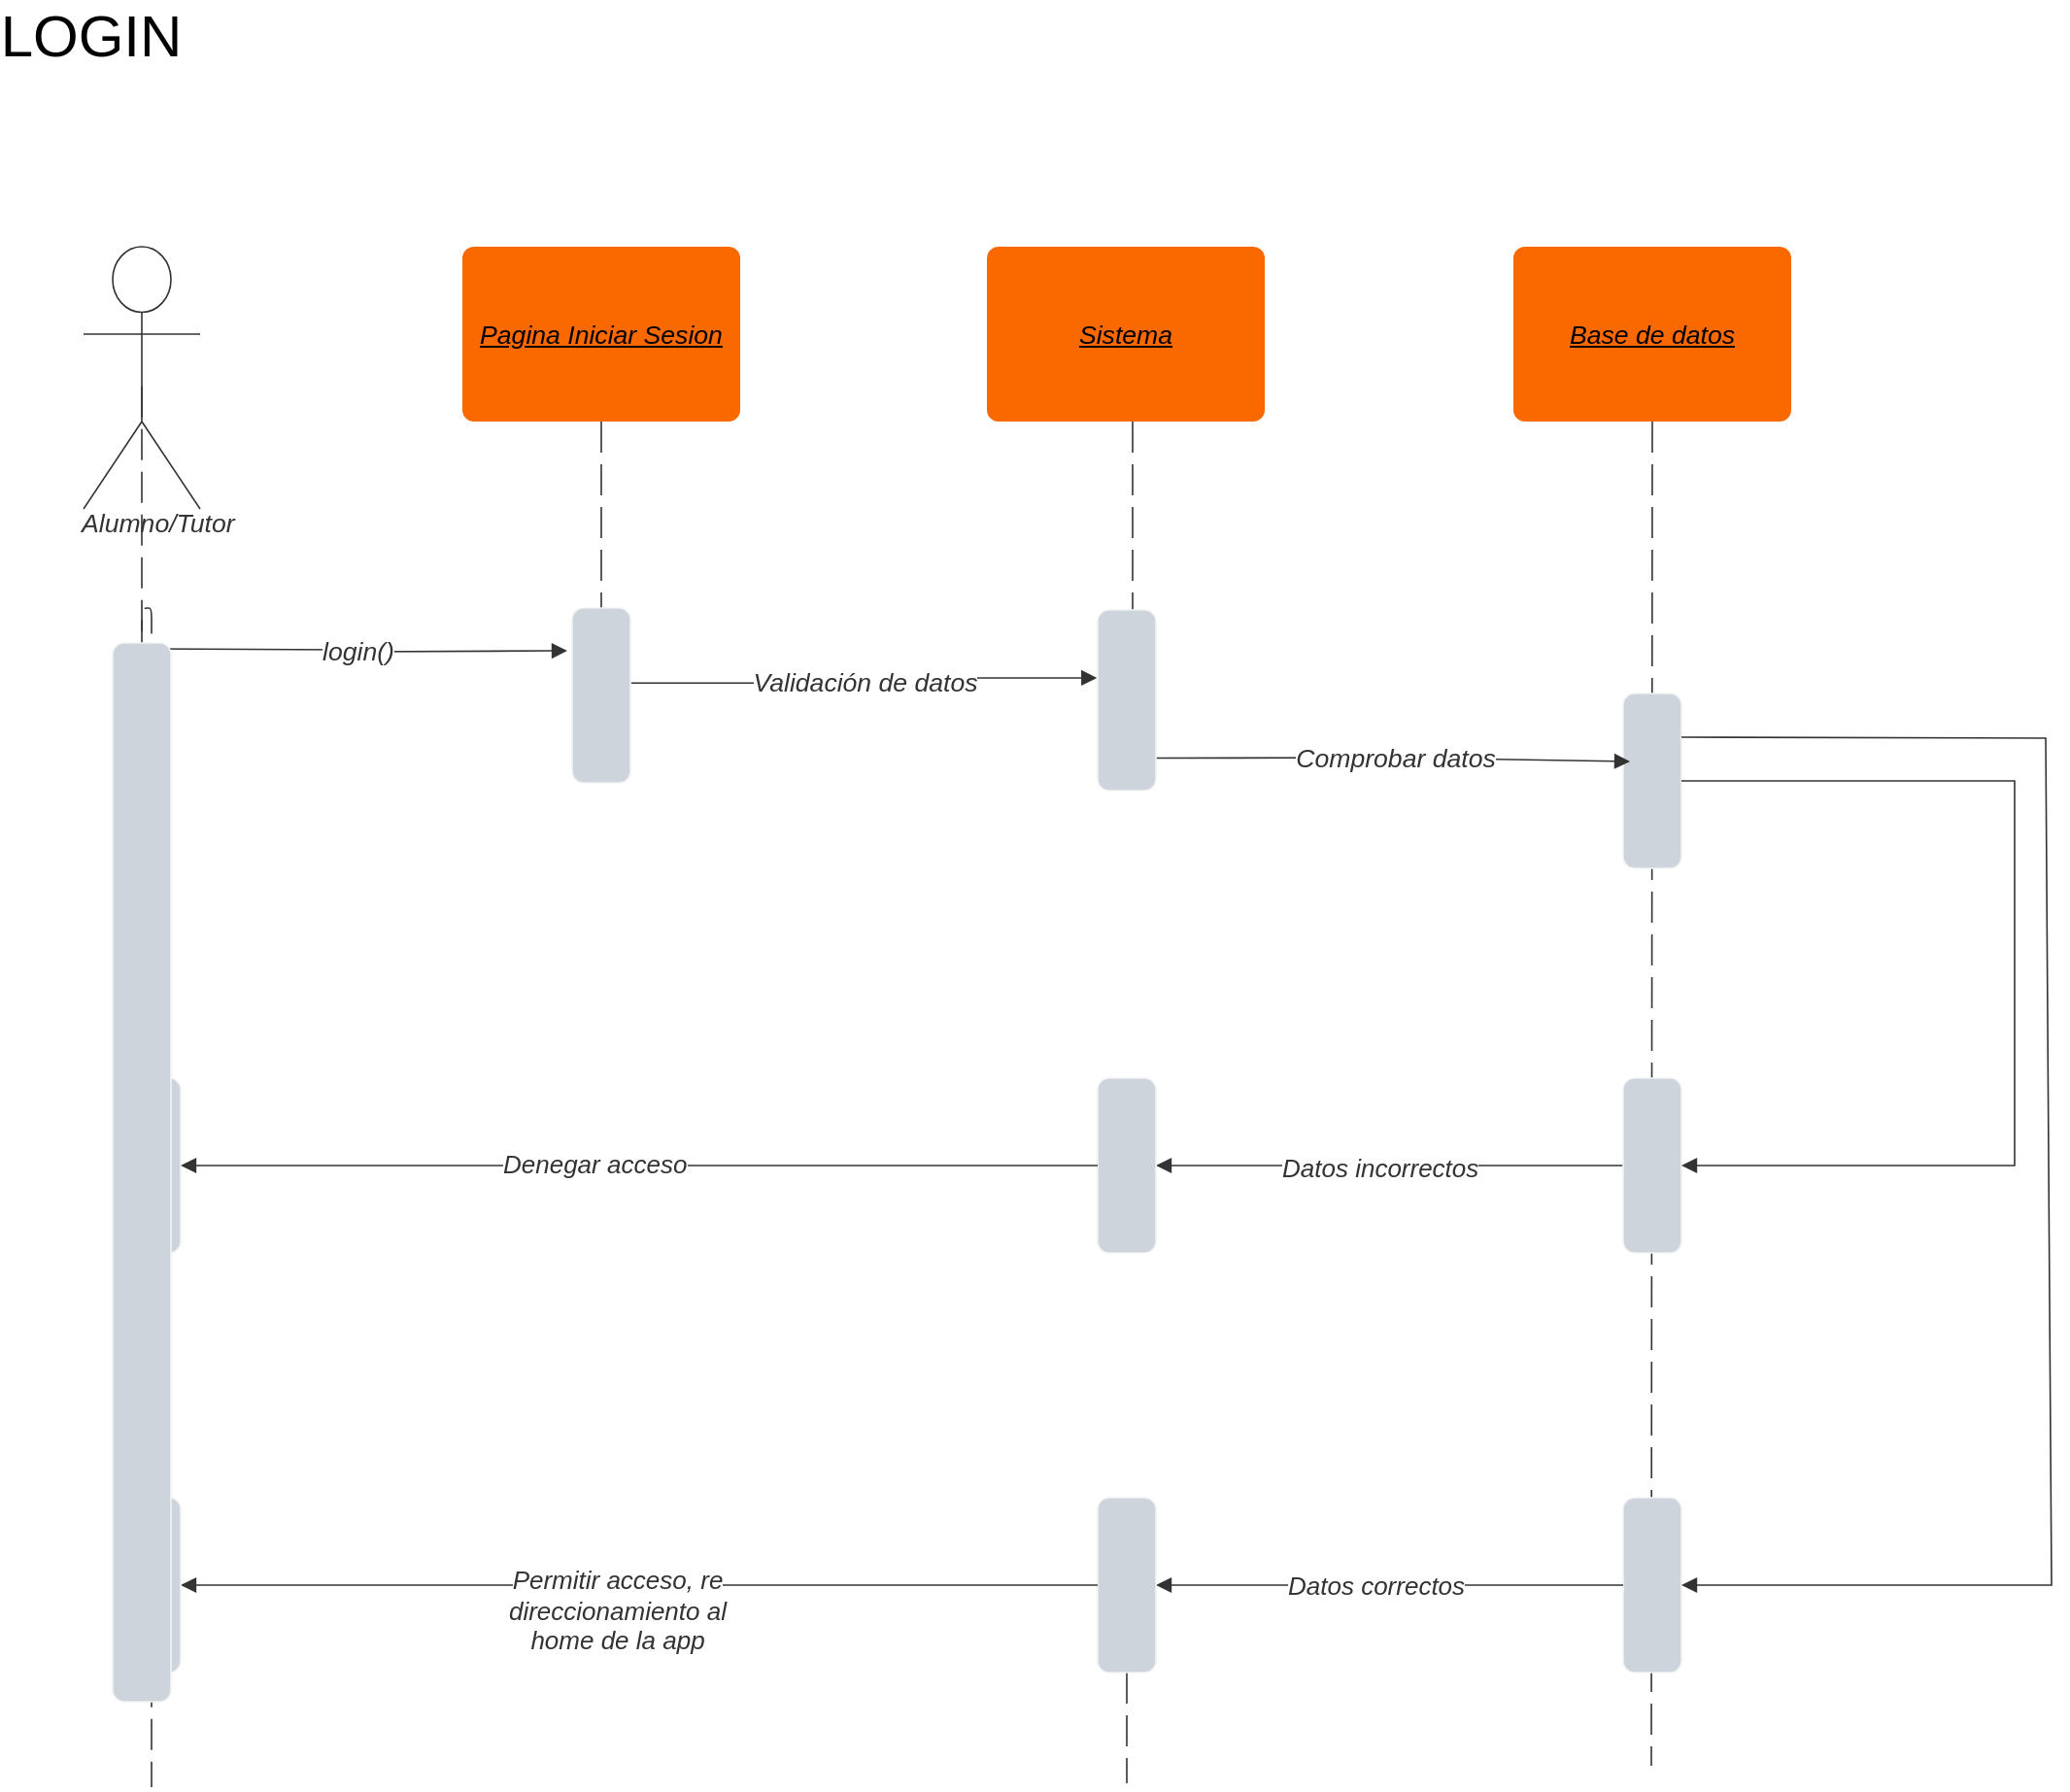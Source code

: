 <mxfile version="22.0.4" type="github" pages="12">
  <diagram name="login" id="mG-L4HED1XU0AZiBFtAG">
    <mxGraphModel dx="3000" dy="1617" grid="0" gridSize="10" guides="1" tooltips="1" connect="1" arrows="1" fold="1" page="1" pageScale="1" pageWidth="827" pageHeight="1169" math="0" shadow="0">
      <root>
        <mxCell id="0" />
        <mxCell id="1" parent="0" />
        <mxCell id="lIYdnFvcYfL3EDn-JXQH-1" value="" style="html=1;jettySize=18;whiteSpace=wrap;fontSize=13;fontFamily=helvetica;strokeColor=#333333;strokeOpacity=100;dashed=1;fixDash=1;dashPattern=16 6;strokeWidth=0.8;rounded=1;arcSize=24;edgeStyle=orthogonalEdgeStyle;startArrow=none;endArrow=none;exitX=0.5;exitY=1;exitPerimeter=0;lucidId=Yu5MXQ6BOCr2;" edge="1" parent="1" source="lIYdnFvcYfL3EDn-JXQH-24">
          <mxGeometry width="100" height="100" relative="1" as="geometry">
            <Array as="points" />
            <mxPoint x="795" y="956" as="targetPoint" />
          </mxGeometry>
        </mxCell>
        <mxCell id="lIYdnFvcYfL3EDn-JXQH-2" value="" style="html=1;jettySize=18;whiteSpace=wrap;fontSize=13;fontFamily=helvetica;strokeColor=#333333;strokeOpacity=100;dashed=1;fixDash=1;dashPattern=16 6;strokeWidth=0.8;rounded=1;arcSize=24;edgeStyle=orthogonalEdgeStyle;startArrow=none;endArrow=none;exitX=0.5;exitY=1;exitPerimeter=0;lucidId=Yu5M5Qxgzhy9;" edge="1" parent="1" source="lIYdnFvcYfL3EDn-JXQH-6">
          <mxGeometry width="100" height="100" relative="1" as="geometry">
            <Array as="points" />
            <mxPoint x="1065" y="947" as="targetPoint" />
          </mxGeometry>
        </mxCell>
        <mxCell id="lIYdnFvcYfL3EDn-JXQH-3" value="" style="html=1;overflow=block;blockSpacing=1;whiteSpace=wrap;fontSize=13;spacing=0;strokeColor=#f2f2f2;strokeOpacity=100;fillOpacity=100;rounded=1;absoluteArcSize=1;arcSize=12;fillColor=#ced4db;strokeWidth=0.8;lucidId=Yu5MydJHa4al;" vertex="1" parent="1">
          <mxGeometry x="1050.5" y="395" width="30" height="90" as="geometry" />
        </mxCell>
        <mxCell id="lIYdnFvcYfL3EDn-JXQH-4" value="Pagina Iniciar Sesion" style="html=1;overflow=block;blockSpacing=1;whiteSpace=wrap;fontSize=13.3;fontColor=#000000;fontStyle=6;align=center;spacing=0;strokeOpacity=0;fillOpacity=100;rounded=1;absoluteArcSize=1;arcSize=12;fillColor=#fa6800;strokeWidth=0.8;strokeColor=#C73500;" vertex="1" parent="1">
          <mxGeometry x="453" y="165" width="143" height="90" as="geometry" />
        </mxCell>
        <mxCell id="lIYdnFvcYfL3EDn-JXQH-5" value="Sistema" style="html=1;overflow=block;blockSpacing=1;whiteSpace=wrap;fontSize=13.3;fontColor=#000000;fontStyle=6;align=center;spacing=0;strokeOpacity=0;fillOpacity=100;rounded=1;absoluteArcSize=1;arcSize=12;fillColor=#fa6800;strokeWidth=0.8;strokeColor=#C73500;" vertex="1" parent="1">
          <mxGeometry x="723" y="165" width="143" height="90" as="geometry" />
        </mxCell>
        <mxCell id="lIYdnFvcYfL3EDn-JXQH-6" value="Base de datos" style="html=1;overflow=block;blockSpacing=1;whiteSpace=wrap;fontSize=13.3;fontColor=#000000;fontStyle=6;align=center;spacing=0;strokeOpacity=0;fillOpacity=100;rounded=1;absoluteArcSize=1;arcSize=12;fillColor=#fa6800;strokeWidth=0.8;strokeColor=#C73500;" vertex="1" parent="1">
          <mxGeometry x="994" y="165" width="143" height="90" as="geometry" />
        </mxCell>
        <mxCell id="lIYdnFvcYfL3EDn-JXQH-7" value="Alumno/Tutor" style="html=1;overflow=block;blockSpacing=1;shape=umlActor;labelPosition=center;verticalLabelPosition=bottom;verticalAlign=top;whiteSpace=nowrap;fontSize=13.3;fontColor=#333333;fontStyle=2;align=center;spacing=0;strokeColor=#333333;strokeOpacity=100;fillOpacity=100;rounded=1;absoluteArcSize=1;arcSize=12;fillColor=#ffffff;strokeWidth=0.8;lucidId=Yu5MdgyV5tNR;" vertex="1" parent="1">
          <mxGeometry x="258" y="165" width="60" height="135" as="geometry" />
        </mxCell>
        <mxCell id="lIYdnFvcYfL3EDn-JXQH-8" value="" style="html=1;jettySize=18;whiteSpace=wrap;fontSize=13;strokeColor=#333333;strokeOpacity=100;dashed=1;fixDash=1;dashPattern=16 6;strokeWidth=0.8;rounded=1;arcSize=10;edgeStyle=orthogonalEdgeStyle;startArrow=none;endArrow=none;exitX=0.5;exitY=0.532;exitPerimeter=0;lucidId=Yu5Migy3NWk_;" edge="1" parent="1" source="lIYdnFvcYfL3EDn-JXQH-31">
          <mxGeometry width="100" height="100" relative="1" as="geometry">
            <Array as="points" />
            <mxPoint x="293" y="958" as="targetPoint" />
          </mxGeometry>
        </mxCell>
        <mxCell id="lIYdnFvcYfL3EDn-JXQH-9" value="" style="html=1;jettySize=18;whiteSpace=wrap;fontSize=13;strokeColor=#333333;strokeOpacity=100;strokeWidth=0.8;rounded=1;arcSize=10;edgeStyle=orthogonalEdgeStyle;startArrow=none;endArrow=block;endFill=1;lucidId=Yu5M0A2JVvTe;" edge="1" parent="1">
          <mxGeometry width="100" height="100" relative="1" as="geometry">
            <Array as="points" />
            <mxPoint x="290" y="372" as="sourcePoint" />
            <mxPoint x="507" y="373" as="targetPoint" />
          </mxGeometry>
        </mxCell>
        <mxCell id="lIYdnFvcYfL3EDn-JXQH-10" value="login()" style="text;html=1;resizable=0;labelBackgroundColor=default;align=center;verticalAlign=middle;fontStyle=2;fontColor=#333333;fontSize=13.3;" vertex="1" parent="lIYdnFvcYfL3EDn-JXQH-9">
          <mxGeometry relative="1" as="geometry">
            <mxPoint as="offset" />
          </mxGeometry>
        </mxCell>
        <mxCell id="lIYdnFvcYfL3EDn-JXQH-11" value="" style="html=1;jettySize=18;whiteSpace=wrap;fontSize=13;strokeColor=#333333;strokeOpacity=100;strokeWidth=0.8;rounded=1;arcSize=10;edgeStyle=orthogonalEdgeStyle;startArrow=none;endArrow=block;endFill=1;exitX=1.012;exitY=0.429;exitPerimeter=0;entryX=-0.012;entryY=0.376;entryPerimeter=0;lucidId=Yu5M8hheeUyh;" edge="1" parent="1" source="lIYdnFvcYfL3EDn-JXQH-35" target="lIYdnFvcYfL3EDn-JXQH-39">
          <mxGeometry width="100" height="100" relative="1" as="geometry">
            <Array as="points" />
          </mxGeometry>
        </mxCell>
        <mxCell id="lIYdnFvcYfL3EDn-JXQH-12" value="Validación de datos" style="text;html=1;resizable=0;labelBackgroundColor=default;align=center;verticalAlign=middle;fontStyle=2;fontColor=#333333;fontSize=13.3;" vertex="1" parent="lIYdnFvcYfL3EDn-JXQH-11">
          <mxGeometry relative="1" as="geometry">
            <mxPoint as="offset" />
          </mxGeometry>
        </mxCell>
        <mxCell id="lIYdnFvcYfL3EDn-JXQH-13" value="" style="html=1;jettySize=18;whiteSpace=wrap;fontSize=13;fontFamily=helvetica;strokeColor=#333333;strokeOpacity=100;strokeWidth=0.8;rounded=0;startArrow=none;endArrow=block;endFill=1;exitX=0.978;exitY=0.82;exitPerimeter=0;lucidId=Yu5MB3FtIlV_;exitDx=0;exitDy=0;entryX=0.117;entryY=0.389;entryDx=0;entryDy=0;entryPerimeter=0;" edge="1" parent="1" source="lIYdnFvcYfL3EDn-JXQH-19" target="lIYdnFvcYfL3EDn-JXQH-3">
          <mxGeometry width="100" height="100" relative="1" as="geometry">
            <Array as="points" />
            <mxPoint x="810" y="637" as="sourcePoint" />
            <mxPoint x="929" y="425" as="targetPoint" />
          </mxGeometry>
        </mxCell>
        <mxCell id="lIYdnFvcYfL3EDn-JXQH-14" value="" style="html=1;jettySize=18;whiteSpace=wrap;fontSize=13;fontFamily=helvetica;strokeColor=#333333;strokeOpacity=100;strokeWidth=0.8;rounded=0;startArrow=none;endArrow=block;endFill=1;exitX=0;exitY=0.5;entryX=1;entryY=0.5;lucidId=Yu5MB3FtIlV_;exitDx=0;exitDy=0;entryDx=0;entryDy=0;" edge="1" parent="1" source="lIYdnFvcYfL3EDn-JXQH-16" target="lIYdnFvcYfL3EDn-JXQH-25">
          <mxGeometry width="100" height="100" relative="1" as="geometry">
            <Array as="points" />
            <mxPoint x="1046.71" y="636.26" as="sourcePoint" />
            <mxPoint x="806" y="634" as="targetPoint" />
          </mxGeometry>
        </mxCell>
        <mxCell id="lIYdnFvcYfL3EDn-JXQH-15" value="&lt;div style=&quot;text-align: center;&quot;&gt;&lt;font color=&quot;#333333&quot;&gt;&lt;span style=&quot;font-size: 13px; background-color: rgb(255, 255, 255);&quot;&gt;&lt;i&gt;Datos incorrectos&lt;/i&gt;&lt;/span&gt;&lt;/font&gt;&lt;/div&gt;&lt;div style=&quot;text-align: center;&quot;&gt;&lt;font color=&quot;#333333&quot;&gt;&lt;span style=&quot;font-size: 13px; background-color: rgb(255, 255, 255);&quot;&gt;&lt;i&gt;&lt;br&gt;&lt;/i&gt;&lt;/span&gt;&lt;/font&gt;&lt;/div&gt;" style="text;whiteSpace=wrap;html=1;" vertex="1" parent="1">
          <mxGeometry x="873.0" y="625" width="128" height="38" as="geometry" />
        </mxCell>
        <mxCell id="lIYdnFvcYfL3EDn-JXQH-16" value="" style="html=1;overflow=block;blockSpacing=1;whiteSpace=wrap;fontSize=13;spacing=0;strokeColor=#f2f2f2;strokeOpacity=100;fillOpacity=100;rounded=1;absoluteArcSize=1;arcSize=12;fillColor=#ced4db;strokeWidth=0.8;lucidId=Yu5MydJHa4al;" vertex="1" parent="1">
          <mxGeometry x="1050.5" y="593" width="30" height="90" as="geometry" />
        </mxCell>
        <mxCell id="lIYdnFvcYfL3EDn-JXQH-17" value="" style="html=1;overflow=block;blockSpacing=1;whiteSpace=wrap;fontSize=13;spacing=0;strokeColor=#f2f2f2;strokeOpacity=100;fillOpacity=100;rounded=1;absoluteArcSize=1;arcSize=12;fillColor=#ced4db;strokeWidth=0.8;lucidId=Yu5MydJHa4al;" vertex="1" parent="1">
          <mxGeometry x="1050.5" y="809" width="30" height="90" as="geometry" />
        </mxCell>
        <mxCell id="lIYdnFvcYfL3EDn-JXQH-18" value="" style="html=1;jettySize=18;whiteSpace=wrap;fontSize=13;fontFamily=helvetica;strokeColor=#333333;strokeOpacity=100;strokeWidth=0.8;rounded=0;startArrow=none;endArrow=block;endFill=1;exitX=0.978;exitY=0.82;exitPerimeter=0;lucidId=Yu5MB3FtIlV_;exitDx=0;exitDy=0;entryX=0.117;entryY=0.389;entryDx=0;entryDy=0;entryPerimeter=0;" edge="1" parent="1" source="lIYdnFvcYfL3EDn-JXQH-39" target="lIYdnFvcYfL3EDn-JXQH-19">
          <mxGeometry width="100" height="100" relative="1" as="geometry">
            <Array as="points" />
            <mxPoint x="809" y="428" as="sourcePoint" />
            <mxPoint x="1054" y="430" as="targetPoint" />
          </mxGeometry>
        </mxCell>
        <mxCell id="lIYdnFvcYfL3EDn-JXQH-19" value="Comprobar datos" style="text;html=1;resizable=0;labelBackgroundColor=default;align=center;verticalAlign=middle;fontStyle=2;fontColor=#333333;fontSize=13.3;" vertex="1" parent="1">
          <mxGeometry x="933.005" y="427.995" as="geometry" />
        </mxCell>
        <mxCell id="lIYdnFvcYfL3EDn-JXQH-20" value="" style="html=1;jettySize=18;whiteSpace=wrap;fontSize=13;fontFamily=helvetica;strokeColor=#333333;strokeOpacity=100;strokeWidth=0.8;rounded=0;startArrow=none;endArrow=block;endFill=1;exitX=1;exitY=0.5;lucidId=Yu5MB3FtIlV_;exitDx=0;exitDy=0;entryX=1;entryY=0.5;entryDx=0;entryDy=0;" edge="1" parent="1" source="lIYdnFvcYfL3EDn-JXQH-3" target="lIYdnFvcYfL3EDn-JXQH-16">
          <mxGeometry width="100" height="100" relative="1" as="geometry">
            <Array as="points">
              <mxPoint x="1252" y="440" />
              <mxPoint x="1252" y="638" />
            </Array>
            <mxPoint x="1095" y="455" as="sourcePoint" />
            <mxPoint x="1216" y="457" as="targetPoint" />
          </mxGeometry>
        </mxCell>
        <mxCell id="lIYdnFvcYfL3EDn-JXQH-21" value="" style="html=1;jettySize=18;whiteSpace=wrap;fontSize=13;fontFamily=helvetica;strokeColor=#333333;strokeOpacity=100;strokeWidth=0.8;rounded=0;startArrow=none;endArrow=block;endFill=1;exitX=1;exitY=0.25;lucidId=Yu5MB3FtIlV_;exitDx=0;exitDy=0;entryX=1;entryY=0.5;entryDx=0;entryDy=0;" edge="1" parent="1" source="lIYdnFvcYfL3EDn-JXQH-3" target="lIYdnFvcYfL3EDn-JXQH-17">
          <mxGeometry width="100" height="100" relative="1" as="geometry">
            <Array as="points">
              <mxPoint x="1268" y="418" />
              <mxPoint x="1271" y="854" />
            </Array>
            <mxPoint x="1091" y="450" as="sourcePoint" />
            <mxPoint x="1091" y="648" as="targetPoint" />
          </mxGeometry>
        </mxCell>
        <mxCell id="lIYdnFvcYfL3EDn-JXQH-22" value="" style="html=1;jettySize=18;whiteSpace=wrap;fontSize=13;fontFamily=helvetica;strokeColor=#333333;strokeOpacity=100;strokeWidth=0.8;rounded=0;startArrow=none;endArrow=block;endFill=1;exitX=0;exitY=0.5;entryX=1;entryY=0.5;lucidId=Yu5MB3FtIlV_;exitDx=0;exitDy=0;entryDx=0;entryDy=0;" edge="1" parent="1" source="lIYdnFvcYfL3EDn-JXQH-17" target="lIYdnFvcYfL3EDn-JXQH-24">
          <mxGeometry width="100" height="100" relative="1" as="geometry">
            <Array as="points" />
            <mxPoint x="1043" y="848" as="sourcePoint" />
            <mxPoint x="802" y="848" as="targetPoint" />
          </mxGeometry>
        </mxCell>
        <mxCell id="lIYdnFvcYfL3EDn-JXQH-23" value="&lt;div style=&quot;text-align: center;&quot;&gt;&lt;font color=&quot;#333333&quot;&gt;&lt;span style=&quot;font-size: 13px; background-color: rgb(255, 255, 255);&quot;&gt;&lt;i&gt;Datos correctos&lt;/i&gt;&lt;/span&gt;&lt;/font&gt;&lt;/div&gt;&lt;div style=&quot;text-align: center;&quot;&gt;&lt;font color=&quot;#333333&quot;&gt;&lt;span style=&quot;font-size: 13px; background-color: rgb(255, 255, 255);&quot;&gt;&lt;i&gt;&lt;br&gt;&lt;/i&gt;&lt;/span&gt;&lt;/font&gt;&lt;/div&gt;" style="text;whiteSpace=wrap;html=1;" vertex="1" parent="1">
          <mxGeometry x="876.0" y="840" width="128" height="38" as="geometry" />
        </mxCell>
        <mxCell id="lIYdnFvcYfL3EDn-JXQH-24" value="" style="html=1;overflow=block;blockSpacing=1;whiteSpace=wrap;fontSize=13;spacing=0;strokeColor=#f2f2f2;strokeOpacity=100;fillOpacity=100;rounded=1;absoluteArcSize=1;arcSize=12;fillColor=#ced4db;strokeWidth=0.8;lucidId=Yu5MydJHa4al;" vertex="1" parent="1">
          <mxGeometry x="780" y="809" width="30" height="90" as="geometry" />
        </mxCell>
        <mxCell id="lIYdnFvcYfL3EDn-JXQH-25" value="" style="html=1;overflow=block;blockSpacing=1;whiteSpace=wrap;fontSize=13;spacing=0;strokeColor=#f2f2f2;strokeOpacity=100;fillOpacity=100;rounded=1;absoluteArcSize=1;arcSize=12;fillColor=#ced4db;strokeWidth=0.8;lucidId=Yu5MydJHa4al;" vertex="1" parent="1">
          <mxGeometry x="780" y="593" width="30" height="90" as="geometry" />
        </mxCell>
        <mxCell id="lIYdnFvcYfL3EDn-JXQH-26" value="" style="html=1;jettySize=18;whiteSpace=wrap;fontSize=13;strokeColor=#333333;strokeOpacity=100;dashed=1;fixDash=1;dashPattern=16 6;strokeWidth=0.8;rounded=1;arcSize=10;edgeStyle=orthogonalEdgeStyle;startArrow=none;endArrow=none;exitX=0.5;exitY=0.532;exitPerimeter=0;lucidId=Yu5Migy3NWk_;" edge="1" parent="1" source="lIYdnFvcYfL3EDn-JXQH-37" target="lIYdnFvcYfL3EDn-JXQH-27">
          <mxGeometry width="100" height="100" relative="1" as="geometry">
            <Array as="points" />
            <mxPoint x="290" y="872" as="targetPoint" />
            <mxPoint x="288" y="265" as="sourcePoint" />
          </mxGeometry>
        </mxCell>
        <mxCell id="lIYdnFvcYfL3EDn-JXQH-27" value="" style="html=1;overflow=block;blockSpacing=1;whiteSpace=wrap;fontSize=13;spacing=0;strokeColor=#f2f2f2;strokeOpacity=100;fillOpacity=100;rounded=1;absoluteArcSize=1;arcSize=12;fillColor=#ced4db;strokeWidth=0.8;lucidId=Yu5MydJHa4al;" vertex="1" parent="1">
          <mxGeometry x="278" y="593" width="30" height="90" as="geometry" />
        </mxCell>
        <mxCell id="lIYdnFvcYfL3EDn-JXQH-28" value="" style="html=1;jettySize=18;whiteSpace=wrap;fontSize=13;fontFamily=helvetica;strokeColor=#333333;strokeOpacity=100;strokeWidth=0.8;rounded=0;startArrow=none;endArrow=block;endFill=1;exitX=0;exitY=0.5;entryX=1;entryY=0.5;lucidId=Yu5MB3FtIlV_;exitDx=0;exitDy=0;entryDx=0;entryDy=0;" edge="1" parent="1" source="lIYdnFvcYfL3EDn-JXQH-25" target="lIYdnFvcYfL3EDn-JXQH-27">
          <mxGeometry width="100" height="100" relative="1" as="geometry">
            <Array as="points" />
            <mxPoint x="707" y="641" as="sourcePoint" />
            <mxPoint x="466" y="641" as="targetPoint" />
          </mxGeometry>
        </mxCell>
        <mxCell id="lIYdnFvcYfL3EDn-JXQH-29" value="" style="html=1;jettySize=18;whiteSpace=wrap;fontSize=13;fontFamily=helvetica;strokeColor=#333333;strokeOpacity=100;strokeWidth=0.8;rounded=0;startArrow=none;endArrow=block;endFill=1;exitX=0;exitY=0.5;entryX=1;entryY=0.5;lucidId=Yu5MB3FtIlV_;exitDx=0;exitDy=0;entryDx=0;entryDy=0;" edge="1" parent="1" source="lIYdnFvcYfL3EDn-JXQH-24" target="lIYdnFvcYfL3EDn-JXQH-31">
          <mxGeometry width="100" height="100" relative="1" as="geometry">
            <Array as="points" />
            <mxPoint x="709" y="853.44" as="sourcePoint" />
            <mxPoint x="468" y="853.44" as="targetPoint" />
          </mxGeometry>
        </mxCell>
        <mxCell id="lIYdnFvcYfL3EDn-JXQH-30" value="" style="html=1;jettySize=18;whiteSpace=wrap;fontSize=13;strokeColor=#333333;strokeOpacity=100;dashed=1;fixDash=1;dashPattern=16 6;strokeWidth=0.8;rounded=1;arcSize=10;edgeStyle=orthogonalEdgeStyle;startArrow=none;endArrow=none;exitX=0.5;exitY=0.532;exitPerimeter=0;lucidId=Yu5Migy3NWk_;" edge="1" parent="1" source="lIYdnFvcYfL3EDn-JXQH-27" target="lIYdnFvcYfL3EDn-JXQH-31">
          <mxGeometry width="100" height="100" relative="1" as="geometry">
            <Array as="points" />
            <mxPoint x="293" y="958" as="targetPoint" />
            <mxPoint x="293" y="641" as="sourcePoint" />
          </mxGeometry>
        </mxCell>
        <mxCell id="lIYdnFvcYfL3EDn-JXQH-31" value="" style="html=1;overflow=block;blockSpacing=1;whiteSpace=wrap;fontSize=13;spacing=0;strokeColor=#f2f2f2;strokeOpacity=100;fillOpacity=100;rounded=1;absoluteArcSize=1;arcSize=12;fillColor=#ced4db;strokeWidth=0.8;lucidId=Yu5MydJHa4al;" vertex="1" parent="1">
          <mxGeometry x="278" y="809" width="30" height="90" as="geometry" />
        </mxCell>
        <mxCell id="lIYdnFvcYfL3EDn-JXQH-32" value="&lt;div style=&quot;text-align: center;&quot;&gt;&lt;font color=&quot;#333333&quot;&gt;&lt;span style=&quot;font-size: 13px; background-color: rgb(255, 255, 255);&quot;&gt;&lt;i&gt;Denegar acceso&lt;/i&gt;&lt;/span&gt;&lt;/font&gt;&lt;/div&gt;" style="text;whiteSpace=wrap;html=1;" vertex="1" parent="1">
          <mxGeometry x="472.0" y="623" width="128" height="38" as="geometry" />
        </mxCell>
        <mxCell id="lIYdnFvcYfL3EDn-JXQH-33" value="&lt;div style=&quot;text-align: center;&quot;&gt;&lt;font color=&quot;#333333&quot;&gt;&lt;span style=&quot;background-color: rgb(255, 255, 255);&quot;&gt;&lt;i style=&quot;&quot;&gt;&lt;span style=&quot;font-size: 13px;&quot;&gt;Permitir acceso, re direccionamiento&amp;nbsp;al home de la app&lt;/span&gt;&lt;/i&gt;&lt;/span&gt;&lt;/font&gt;&lt;/div&gt;&lt;div style=&quot;text-align: center;&quot;&gt;&lt;font color=&quot;#333333&quot;&gt;&lt;span style=&quot;font-size: 13px; background-color: rgb(255, 255, 255);&quot;&gt;&lt;i&gt;&lt;br&gt;&lt;/i&gt;&lt;/span&gt;&lt;/font&gt;&lt;/div&gt;" style="text;whiteSpace=wrap;html=1;" vertex="1" parent="1">
          <mxGeometry x="468.0" y="837" width="128" height="38" as="geometry" />
        </mxCell>
        <mxCell id="lIYdnFvcYfL3EDn-JXQH-34" value="" style="html=1;jettySize=18;whiteSpace=wrap;fontSize=13;fontFamily=helvetica;strokeColor=#333333;strokeOpacity=100;dashed=1;fixDash=1;dashPattern=16 6;strokeWidth=0.8;rounded=0;startArrow=none;endArrow=none;exitX=0.5;exitY=1;exitPerimeter=0;entryX=0.5;entryY=0.432;entryPerimeter=0;lucidId=Yu5M4GIAFP0a;" edge="1" parent="1" source="lIYdnFvcYfL3EDn-JXQH-4" target="lIYdnFvcYfL3EDn-JXQH-35">
          <mxGeometry width="100" height="100" relative="1" as="geometry">
            <Array as="points" />
            <mxPoint x="525" y="255" as="sourcePoint" />
            <mxPoint x="524.5" y="864.92" as="targetPoint" />
          </mxGeometry>
        </mxCell>
        <mxCell id="lIYdnFvcYfL3EDn-JXQH-35" value="" style="html=1;overflow=block;blockSpacing=1;whiteSpace=wrap;fontSize=13;spacing=0;strokeColor=#f2f2f2;strokeOpacity=100;fillOpacity=100;rounded=1;absoluteArcSize=1;arcSize=12;fillColor=#ced4db;strokeWidth=0.8;lucidId=Yu5MhR-oMSno;" vertex="1" parent="1">
          <mxGeometry x="509.5" y="351" width="30" height="90" as="geometry" />
        </mxCell>
        <mxCell id="lIYdnFvcYfL3EDn-JXQH-36" value="" style="html=1;jettySize=18;whiteSpace=wrap;fontSize=13;strokeColor=#333333;strokeOpacity=100;dashed=1;fixDash=1;dashPattern=16 6;strokeWidth=0.8;rounded=1;arcSize=10;edgeStyle=orthogonalEdgeStyle;startArrow=none;endArrow=none;exitX=0.5;exitY=0.532;exitPerimeter=0;lucidId=Yu5Migy3NWk_;" edge="1" parent="1" source="lIYdnFvcYfL3EDn-JXQH-7" target="lIYdnFvcYfL3EDn-JXQH-37">
          <mxGeometry width="100" height="100" relative="1" as="geometry">
            <Array as="points" />
            <mxPoint x="293" y="593" as="targetPoint" />
            <mxPoint x="288" y="265" as="sourcePoint" />
          </mxGeometry>
        </mxCell>
        <mxCell id="lIYdnFvcYfL3EDn-JXQH-37" value="" style="html=1;overflow=block;blockSpacing=1;whiteSpace=wrap;fontSize=13;spacing=0;strokeColor=#f2f2f2;strokeOpacity=100;fillOpacity=100;rounded=1;absoluteArcSize=1;arcSize=12;fillColor=#ced4db;strokeWidth=0.8;lucidId=Yu5MhR-oMSno;" vertex="1" parent="1">
          <mxGeometry x="273" y="369" width="30" height="545" as="geometry" />
        </mxCell>
        <mxCell id="lIYdnFvcYfL3EDn-JXQH-38" value="" style="html=1;jettySize=18;whiteSpace=wrap;fontSize=13;fontFamily=helvetica;strokeColor=#333333;strokeOpacity=100;dashed=1;fixDash=1;dashPattern=16 6;strokeWidth=0.8;rounded=0;startArrow=none;endArrow=none;exitX=0.5;exitY=1;exitPerimeter=0;entryX=0.5;entryY=0.432;entryPerimeter=0;lucidId=Yu5M4GIAFP0a;" edge="1" parent="1">
          <mxGeometry width="100" height="100" relative="1" as="geometry">
            <Array as="points" />
            <mxPoint x="798" y="255" as="sourcePoint" />
            <mxPoint x="798" y="390" as="targetPoint" />
          </mxGeometry>
        </mxCell>
        <mxCell id="lIYdnFvcYfL3EDn-JXQH-39" value="" style="points=[[1.013,0.586,0]];html=1;overflow=block;blockSpacing=1;whiteSpace=wrap;fontSize=13;spacing=0;strokeColor=#f2f2f2;strokeOpacity=100;fillOpacity=100;rounded=1;absoluteArcSize=1;arcSize=12;fillColor=#ced4db;strokeWidth=0.8;lucidId=Yu5MsRc69goB;" vertex="1" parent="1">
          <mxGeometry x="780" y="352" width="30" height="93" as="geometry" />
        </mxCell>
        <mxCell id="lIYdnFvcYfL3EDn-JXQH-40" value="&lt;font style=&quot;font-size: 30px;&quot;&gt;LOGIN&lt;/font&gt;" style="text;html=1;strokeColor=none;fillColor=none;align=center;verticalAlign=middle;whiteSpace=wrap;rounded=0;" vertex="1" parent="1">
          <mxGeometry x="232" y="41" width="60" height="30" as="geometry" />
        </mxCell>
      </root>
    </mxGraphModel>
  </diagram>
  <diagram id="Qrvkff-w_vfmBrDidt2X" name="crear_cuenta">
    <mxGraphModel dx="2625" dy="1415" grid="0" gridSize="10" guides="1" tooltips="1" connect="1" arrows="1" fold="1" page="1" pageScale="1" pageWidth="827" pageHeight="1169" math="0" shadow="0">
      <root>
        <mxCell id="0" />
        <mxCell id="1" parent="0" />
        <mxCell id="0ydb4axTOyn2t5maYC30-1" value="Interfaz de Usuario" style="html=1;overflow=block;blockSpacing=1;whiteSpace=wrap;fontSize=13.3;fontColor=#000000;fontStyle=6;align=center;spacing=0;strokeOpacity=0;fillOpacity=100;rounded=1;absoluteArcSize=1;arcSize=12;fillColor=#fa6800;strokeWidth=0.8;strokeColor=#C73500;" vertex="1" parent="1">
          <mxGeometry x="342" y="112" width="143" height="90" as="geometry" />
        </mxCell>
        <mxCell id="0ydb4axTOyn2t5maYC30-2" value="Sistema" style="html=1;overflow=block;blockSpacing=1;whiteSpace=wrap;fontSize=13.3;fontColor=#000000;fontStyle=6;align=center;spacing=0;strokeOpacity=0;fillOpacity=100;rounded=1;absoluteArcSize=1;arcSize=12;fillColor=#fa6800;strokeWidth=0.8;strokeColor=#C73500;" vertex="1" parent="1">
          <mxGeometry x="612" y="112" width="143" height="90" as="geometry" />
        </mxCell>
        <mxCell id="0ydb4axTOyn2t5maYC30-3" value="Alumno/Tutor" style="html=1;overflow=block;blockSpacing=1;shape=umlActor;labelPosition=center;verticalLabelPosition=bottom;verticalAlign=top;whiteSpace=nowrap;fontSize=13.3;fontColor=#333333;fontStyle=2;align=center;spacing=0;strokeColor=#333333;strokeOpacity=100;fillOpacity=100;rounded=1;absoluteArcSize=1;arcSize=12;fillColor=#ffffff;strokeWidth=0.8;lucidId=Yu5MdgyV5tNR;" vertex="1" parent="1">
          <mxGeometry x="147" y="112" width="60" height="135" as="geometry" />
        </mxCell>
        <mxCell id="0ydb4axTOyn2t5maYC30-4" value="c" style="html=1;jettySize=18;whiteSpace=wrap;fontSize=13;strokeColor=#333333;strokeOpacity=100;strokeWidth=0.8;rounded=1;arcSize=10;edgeStyle=orthogonalEdgeStyle;startArrow=none;endArrow=block;endFill=1;lucidId=Yu5M0A2JVvTe;" edge="1" parent="1">
          <mxGeometry width="100" height="100" relative="1" as="geometry">
            <Array as="points" />
            <mxPoint x="179" y="319" as="sourcePoint" />
            <mxPoint x="396" y="320" as="targetPoint" />
          </mxGeometry>
        </mxCell>
        <mxCell id="0ydb4axTOyn2t5maYC30-5" value="Crear Cuenta()&lt;br&gt;" style="text;html=1;resizable=0;labelBackgroundColor=default;align=center;verticalAlign=middle;fontStyle=2;fontColor=#333333;fontSize=13.3;" vertex="1" parent="0ydb4axTOyn2t5maYC30-4">
          <mxGeometry relative="1" as="geometry">
            <mxPoint as="offset" />
          </mxGeometry>
        </mxCell>
        <mxCell id="0ydb4axTOyn2t5maYC30-6" value="" style="html=1;jettySize=18;whiteSpace=wrap;fontSize=13;strokeColor=#333333;strokeOpacity=100;strokeWidth=0.8;rounded=1;arcSize=10;edgeStyle=orthogonalEdgeStyle;startArrow=none;endArrow=block;endFill=1;exitX=1.074;exitY=0.387;exitPerimeter=0;lucidId=Yu5M8hheeUyh;exitDx=0;exitDy=0;" edge="1" parent="1" source="0ydb4axTOyn2t5maYC30-20">
          <mxGeometry width="100" height="100" relative="1" as="geometry">
            <Array as="points" />
            <mxPoint x="668" y="477" as="targetPoint" />
          </mxGeometry>
        </mxCell>
        <mxCell id="0ydb4axTOyn2t5maYC30-7" value="Envía solicitud para ver&amp;nbsp;&lt;br&gt;Formulario" style="text;html=1;resizable=0;labelBackgroundColor=default;align=center;verticalAlign=middle;fontStyle=2;fontColor=#333333;fontSize=13.3;" vertex="1" parent="0ydb4axTOyn2t5maYC30-6">
          <mxGeometry relative="1" as="geometry">
            <mxPoint as="offset" />
          </mxGeometry>
        </mxCell>
        <mxCell id="0ydb4axTOyn2t5maYC30-8" value="" style="html=1;jettySize=18;whiteSpace=wrap;fontSize=13;fontFamily=helvetica;strokeColor=#333333;strokeOpacity=100;dashed=1;fixDash=1;dashPattern=16 6;strokeWidth=0.8;rounded=0;startArrow=none;endArrow=none;exitX=0.5;exitY=1;exitPerimeter=0;entryX=0.5;entryY=0.432;entryPerimeter=0;lucidId=Yu5M4GIAFP0a;" edge="1" parent="1" source="0ydb4axTOyn2t5maYC30-1" target="0ydb4axTOyn2t5maYC30-9">
          <mxGeometry width="100" height="100" relative="1" as="geometry">
            <Array as="points" />
            <mxPoint x="414" y="202" as="sourcePoint" />
            <mxPoint x="413.5" y="811.92" as="targetPoint" />
          </mxGeometry>
        </mxCell>
        <mxCell id="0ydb4axTOyn2t5maYC30-9" value="" style="html=1;overflow=block;blockSpacing=1;whiteSpace=wrap;fontSize=13;spacing=0;strokeColor=#f2f2f2;strokeOpacity=100;fillOpacity=100;rounded=1;absoluteArcSize=1;arcSize=12;fillColor=#ced4db;strokeWidth=0.8;lucidId=Yu5MhR-oMSno;" vertex="1" parent="1">
          <mxGeometry x="398.5" y="298" width="30" height="88" as="geometry" />
        </mxCell>
        <mxCell id="0ydb4axTOyn2t5maYC30-10" value="" style="html=1;jettySize=18;whiteSpace=wrap;fontSize=13;strokeColor=#333333;strokeOpacity=100;dashed=1;fixDash=1;dashPattern=16 6;strokeWidth=0.8;rounded=1;arcSize=10;edgeStyle=orthogonalEdgeStyle;startArrow=none;endArrow=none;exitX=0.5;exitY=0.532;exitPerimeter=0;lucidId=Yu5Migy3NWk_;" edge="1" parent="1" source="0ydb4axTOyn2t5maYC30-3" target="0ydb4axTOyn2t5maYC30-11">
          <mxGeometry width="100" height="100" relative="1" as="geometry">
            <Array as="points" />
            <mxPoint x="182" y="540" as="targetPoint" />
            <mxPoint x="177" y="212" as="sourcePoint" />
          </mxGeometry>
        </mxCell>
        <mxCell id="0ydb4axTOyn2t5maYC30-11" value="" style="html=1;overflow=block;blockSpacing=1;whiteSpace=wrap;fontSize=13;spacing=0;strokeColor=#f2f2f2;strokeOpacity=100;fillOpacity=100;rounded=1;absoluteArcSize=1;arcSize=12;fillColor=#ced4db;strokeWidth=0.8;lucidId=Yu5MhR-oMSno;" vertex="1" parent="1">
          <mxGeometry x="162" y="316" width="30" height="525" as="geometry" />
        </mxCell>
        <mxCell id="0ydb4axTOyn2t5maYC30-12" value="" style="points=[[1.013,0.586,0]];html=1;overflow=block;blockSpacing=1;whiteSpace=wrap;fontSize=13;spacing=0;strokeColor=#f2f2f2;strokeOpacity=100;fillOpacity=100;rounded=1;absoluteArcSize=1;arcSize=12;fillColor=#ced4db;strokeWidth=0.8;lucidId=Yu5MsRc69goB;" vertex="1" parent="1">
          <mxGeometry x="668.5" y="426" width="30" height="138" as="geometry" />
        </mxCell>
        <mxCell id="0ydb4axTOyn2t5maYC30-13" value="" style="html=1;jettySize=18;whiteSpace=wrap;fontSize=13;fontFamily=helvetica;strokeColor=#333333;strokeOpacity=100;strokeWidth=0.8;rounded=0;startArrow=none;endArrow=block;endFill=1;exitX=0;exitY=0.5;lucidId=Yu5MB3FtIlV_;exitDx=0;exitDy=0;entryX=0.953;entryY=0.628;entryDx=0;entryDy=0;entryPerimeter=0;" edge="1" parent="1" target="0ydb4axTOyn2t5maYC30-20">
          <mxGeometry width="100" height="100" relative="1" as="geometry">
            <Array as="points" />
            <mxPoint x="671" y="506" as="sourcePoint" />
            <mxPoint x="430" y="506" as="targetPoint" />
          </mxGeometry>
        </mxCell>
        <mxCell id="0ydb4axTOyn2t5maYC30-14" value="&lt;div style=&quot;text-align: center;&quot;&gt;&lt;font color=&quot;#333333&quot;&gt;&lt;span style=&quot;background-color: rgb(255, 255, 255);&quot;&gt;&lt;i style=&quot;&quot;&gt;&lt;span style=&quot;font-size: 13px;&quot;&gt;Respuesta de solicitud&lt;/span&gt;&lt;/i&gt;&lt;/span&gt;&lt;/font&gt;&lt;/div&gt;" style="text;whiteSpace=wrap;html=1;" vertex="1" parent="1">
          <mxGeometry x="487.0" y="487" width="128" height="38" as="geometry" />
        </mxCell>
        <mxCell id="0ydb4axTOyn2t5maYC30-15" value="" style="html=1;overflow=block;blockSpacing=1;whiteSpace=wrap;fontSize=13;spacing=0;strokeColor=#f2f2f2;strokeOpacity=100;fillOpacity=100;rounded=1;absoluteArcSize=1;arcSize=12;fillColor=#ced4db;strokeWidth=0.8;lucidId=Yu5MydJHa4al;" vertex="1" parent="1">
          <mxGeometry x="398.5" y="601" width="30" height="90" as="geometry" />
        </mxCell>
        <mxCell id="0ydb4axTOyn2t5maYC30-16" value="" style="html=1;overflow=block;blockSpacing=1;whiteSpace=wrap;fontSize=13;spacing=0;strokeColor=#f2f2f2;strokeOpacity=100;fillOpacity=100;rounded=1;absoluteArcSize=1;arcSize=12;fillColor=#ced4db;strokeWidth=0.8;lucidId=Yu5MydJHa4al;" vertex="1" parent="1">
          <mxGeometry x="668.5" y="872" width="30" height="113" as="geometry" />
        </mxCell>
        <mxCell id="0ydb4axTOyn2t5maYC30-17" value="" style="endArrow=none;dashed=1;html=1;dashPattern=1 3;strokeWidth=2;rounded=0;entryX=0.5;entryY=1;entryDx=0;entryDy=0;exitX=0.5;exitY=0;exitDx=0;exitDy=0;" edge="1" parent="1" source="0ydb4axTOyn2t5maYC30-20" target="0ydb4axTOyn2t5maYC30-9">
          <mxGeometry width="50" height="50" relative="1" as="geometry">
            <mxPoint x="388.5" y="599" as="sourcePoint" />
            <mxPoint x="438.5" y="549" as="targetPoint" />
          </mxGeometry>
        </mxCell>
        <mxCell id="0ydb4axTOyn2t5maYC30-18" value="" style="endArrow=none;dashed=1;html=1;rounded=0;exitX=0.5;exitY=0;exitDx=0;exitDy=0;" edge="1" parent="1" source="0ydb4axTOyn2t5maYC30-16" target="0ydb4axTOyn2t5maYC30-12">
          <mxGeometry width="50" height="50" relative="1" as="geometry">
            <mxPoint x="636" y="618" as="sourcePoint" />
            <mxPoint x="686" y="568" as="targetPoint" />
          </mxGeometry>
        </mxCell>
        <mxCell id="0ydb4axTOyn2t5maYC30-19" value="" style="endArrow=none;dashed=1;html=1;dashPattern=1 3;strokeWidth=2;rounded=0;entryX=0.5;entryY=1;entryDx=0;entryDy=0;exitX=0.5;exitY=0;exitDx=0;exitDy=0;" edge="1" parent="1" source="0ydb4axTOyn2t5maYC30-15" target="0ydb4axTOyn2t5maYC30-20">
          <mxGeometry width="50" height="50" relative="1" as="geometry">
            <mxPoint x="414" y="601" as="sourcePoint" />
            <mxPoint x="414" y="386" as="targetPoint" />
          </mxGeometry>
        </mxCell>
        <mxCell id="0ydb4axTOyn2t5maYC30-20" value="" style="html=1;overflow=block;blockSpacing=1;whiteSpace=wrap;fontSize=13;spacing=0;strokeColor=#f2f2f2;strokeOpacity=100;fillOpacity=100;rounded=1;absoluteArcSize=1;arcSize=12;fillColor=#ced4db;strokeWidth=0.8;lucidId=Yu5MhR-oMSno;" vertex="1" parent="1">
          <mxGeometry x="398.5" y="426" width="30" height="127" as="geometry" />
        </mxCell>
        <mxCell id="0ydb4axTOyn2t5maYC30-21" value="" style="endArrow=none;dashed=1;html=1;rounded=0;exitX=0.462;exitY=0.019;exitDx=0;exitDy=0;exitPerimeter=0;" edge="1" parent="1" source="0ydb4axTOyn2t5maYC30-12" target="0ydb4axTOyn2t5maYC30-2">
          <mxGeometry width="50" height="50" relative="1" as="geometry">
            <mxPoint x="683.05" y="410" as="sourcePoint" />
            <mxPoint x="683.05" y="378" as="targetPoint" />
          </mxGeometry>
        </mxCell>
        <mxCell id="0ydb4axTOyn2t5maYC30-22" value="" style="html=1;jettySize=18;whiteSpace=wrap;fontSize=13;strokeColor=#333333;strokeOpacity=100;strokeWidth=0.8;rounded=1;arcSize=10;edgeStyle=orthogonalEdgeStyle;startArrow=none;endArrow=block;endFill=1;lucidId=Yu5M0A2JVvTe;" edge="1" parent="1">
          <mxGeometry width="100" height="100" relative="1" as="geometry">
            <Array as="points" />
            <mxPoint x="194" y="786" as="sourcePoint" />
            <mxPoint x="398" y="787" as="targetPoint" />
          </mxGeometry>
        </mxCell>
        <mxCell id="0ydb4axTOyn2t5maYC30-23" value="Completa el Formulario" style="text;html=1;resizable=0;labelBackgroundColor=default;align=center;verticalAlign=middle;fontStyle=2;fontColor=#333333;fontSize=13.3;" vertex="1" parent="0ydb4axTOyn2t5maYC30-22">
          <mxGeometry relative="1" as="geometry">
            <mxPoint as="offset" />
          </mxGeometry>
        </mxCell>
        <mxCell id="0ydb4axTOyn2t5maYC30-24" value="" style="html=1;overflow=block;blockSpacing=1;whiteSpace=wrap;fontSize=13;spacing=0;strokeColor=#f2f2f2;strokeOpacity=100;fillOpacity=100;rounded=1;absoluteArcSize=1;arcSize=12;fillColor=#ced4db;strokeWidth=0.8;lucidId=Yu5MydJHa4al;" vertex="1" parent="1">
          <mxGeometry x="398.5" y="751" width="30" height="90" as="geometry" />
        </mxCell>
        <mxCell id="0ydb4axTOyn2t5maYC30-25" value="" style="endArrow=none;dashed=1;html=1;dashPattern=1 3;strokeWidth=2;rounded=0;entryX=0.5;entryY=1;entryDx=0;entryDy=0;exitX=0.5;exitY=0;exitDx=0;exitDy=0;" edge="1" parent="1">
          <mxGeometry width="50" height="50" relative="1" as="geometry">
            <mxPoint x="412.94" y="745" as="sourcePoint" />
            <mxPoint x="412.94" y="697" as="targetPoint" />
          </mxGeometry>
        </mxCell>
        <mxCell id="0ydb4axTOyn2t5maYC30-26" value="" style="html=1;overflow=block;blockSpacing=1;whiteSpace=wrap;fontSize=13;spacing=0;strokeColor=#f2f2f2;strokeOpacity=100;fillOpacity=100;rounded=1;absoluteArcSize=1;arcSize=12;fillColor=#ced4db;strokeWidth=0.8;lucidId=Yu5MydJHa4al;" vertex="1" parent="1">
          <mxGeometry x="398.5" y="891" width="30" height="90" as="geometry" />
        </mxCell>
        <mxCell id="0ydb4axTOyn2t5maYC30-27" value="" style="endArrow=none;dashed=1;html=1;dashPattern=1 3;strokeWidth=2;rounded=0;entryX=0.5;entryY=1;entryDx=0;entryDy=0;exitX=0.5;exitY=0;exitDx=0;exitDy=0;" edge="1" parent="1">
          <mxGeometry width="50" height="50" relative="1" as="geometry">
            <mxPoint x="412.91" y="889" as="sourcePoint" />
            <mxPoint x="412.91" y="841" as="targetPoint" />
          </mxGeometry>
        </mxCell>
        <mxCell id="0ydb4axTOyn2t5maYC30-28" value="c" style="html=1;jettySize=18;whiteSpace=wrap;fontSize=13;strokeColor=#333333;strokeOpacity=100;strokeWidth=0.8;rounded=1;arcSize=10;edgeStyle=orthogonalEdgeStyle;startArrow=none;endArrow=block;endFill=1;lucidId=Yu5M0A2JVvTe;" edge="1" parent="1">
          <mxGeometry width="100" height="100" relative="1" as="geometry">
            <Array as="points" />
            <mxPoint x="431" y="928" as="sourcePoint" />
            <mxPoint x="648" y="929" as="targetPoint" />
          </mxGeometry>
        </mxCell>
        <mxCell id="0ydb4axTOyn2t5maYC30-29" value="Realiza solicitud de crear cuenta" style="text;html=1;resizable=0;labelBackgroundColor=default;align=center;verticalAlign=middle;fontStyle=2;fontColor=#333333;fontSize=13.3;" vertex="1" parent="0ydb4axTOyn2t5maYC30-28">
          <mxGeometry relative="1" as="geometry">
            <mxPoint as="offset" />
          </mxGeometry>
        </mxCell>
        <mxCell id="0ydb4axTOyn2t5maYC30-30" value="" style="html=1;overflow=block;blockSpacing=1;whiteSpace=wrap;fontSize=13;spacing=0;strokeColor=#f2f2f2;strokeOpacity=100;fillOpacity=100;rounded=1;absoluteArcSize=1;arcSize=12;fillColor=#ced4db;strokeWidth=0.8;lucidId=Yu5MydJHa4al;" vertex="1" parent="1">
          <mxGeometry x="398.5" y="1029.5" width="30" height="98" as="geometry" />
        </mxCell>
        <mxCell id="0ydb4axTOyn2t5maYC30-31" value="" style="html=1;overflow=block;blockSpacing=1;whiteSpace=wrap;fontSize=13;spacing=0;strokeColor=#f2f2f2;strokeOpacity=100;fillOpacity=100;rounded=1;absoluteArcSize=1;arcSize=12;fillColor=#ced4db;strokeWidth=0.8;lucidId=Yu5MydJHa4al;" vertex="1" parent="1">
          <mxGeometry x="668.5" y="1014.5" width="30" height="113" as="geometry" />
        </mxCell>
        <mxCell id="0ydb4axTOyn2t5maYC30-32" value="c" style="html=1;jettySize=18;whiteSpace=wrap;fontSize=13;strokeColor=#333333;strokeOpacity=100;strokeWidth=0.8;rounded=1;arcSize=10;edgeStyle=orthogonalEdgeStyle;startArrow=none;endArrow=block;endFill=1;lucidId=Yu5M0A2JVvTe;" edge="1" parent="1">
          <mxGeometry width="100" height="100" relative="1" as="geometry">
            <Array as="points" />
            <mxPoint x="441" y="938" as="sourcePoint" />
            <mxPoint x="658" y="939" as="targetPoint" />
          </mxGeometry>
        </mxCell>
        <mxCell id="0ydb4axTOyn2t5maYC30-33" value="Acepta o rechaza la&lt;br&gt;solicitud" style="text;html=1;resizable=0;labelBackgroundColor=default;align=center;verticalAlign=middle;fontStyle=2;fontColor=#333333;fontSize=13.3;" vertex="1" parent="0ydb4axTOyn2t5maYC30-32">
          <mxGeometry relative="1" as="geometry">
            <mxPoint x="4" y="127" as="offset" />
          </mxGeometry>
        </mxCell>
        <mxCell id="0ydb4axTOyn2t5maYC30-34" value="c" style="html=1;jettySize=18;whiteSpace=wrap;fontSize=13;strokeColor=#333333;strokeOpacity=100;strokeWidth=0.8;rounded=1;arcSize=10;edgeStyle=orthogonalEdgeStyle;startArrow=none;endArrow=block;endFill=1;lucidId=Yu5M0A2JVvTe;" edge="1" parent="1">
          <mxGeometry width="100" height="100" relative="1" as="geometry">
            <Array as="points" />
            <mxPoint x="667" y="1065" as="sourcePoint" />
            <mxPoint x="437" y="1065" as="targetPoint" />
          </mxGeometry>
        </mxCell>
        <mxCell id="0ydb4axTOyn2t5maYC30-35" value="" style="endArrow=none;dashed=1;html=1;dashPattern=1 3;strokeWidth=2;rounded=0;entryX=0.5;entryY=1;entryDx=0;entryDy=0;exitX=0.5;exitY=0;exitDx=0;exitDy=0;" edge="1" parent="1">
          <mxGeometry width="50" height="50" relative="1" as="geometry">
            <mxPoint x="416.0" y="1029" as="sourcePoint" />
            <mxPoint x="416.0" y="981" as="targetPoint" />
          </mxGeometry>
        </mxCell>
        <mxCell id="0ydb4axTOyn2t5maYC30-36" value="" style="html=1;overflow=block;blockSpacing=1;whiteSpace=wrap;fontSize=13;spacing=0;strokeColor=#f2f2f2;strokeOpacity=100;fillOpacity=100;rounded=1;absoluteArcSize=1;arcSize=12;fillColor=#ced4db;strokeWidth=0.8;lucidId=Yu5MydJHa4al;" vertex="1" parent="1">
          <mxGeometry x="666.5" y="598" width="30" height="90" as="geometry" />
        </mxCell>
        <mxCell id="0ydb4axTOyn2t5maYC30-37" value="" style="html=1;jettySize=18;whiteSpace=wrap;fontSize=13;fontFamily=helvetica;strokeColor=#333333;strokeOpacity=100;strokeWidth=0.8;rounded=0;startArrow=none;endArrow=block;endFill=1;exitX=0;exitY=0.5;lucidId=Yu5MB3FtIlV_;exitDx=0;exitDy=0;" edge="1" parent="1" source="0ydb4axTOyn2t5maYC30-39">
          <mxGeometry width="100" height="100" relative="1" as="geometry">
            <Array as="points" />
            <mxPoint x="666.5" y="658" as="sourcePoint" />
            <mxPoint x="432" y="657" as="targetPoint" />
          </mxGeometry>
        </mxCell>
        <mxCell id="0ydb4axTOyn2t5maYC30-38" value="" style="html=1;jettySize=18;whiteSpace=wrap;fontSize=13;fontFamily=helvetica;strokeColor=#333333;strokeOpacity=100;strokeWidth=0.8;rounded=0;startArrow=none;endArrow=block;endFill=1;exitX=0;exitY=0.5;entryX=1.046;entryY=0.908;lucidId=Yu5MB3FtIlV_;exitDx=0;exitDy=0;entryDx=0;entryDy=0;entryPerimeter=0;" edge="1" parent="1" target="0ydb4axTOyn2t5maYC30-39">
          <mxGeometry width="100" height="100" relative="1" as="geometry">
            <Array as="points" />
            <mxPoint x="666.5" y="658" as="sourcePoint" />
            <mxPoint x="461" y="658" as="targetPoint" />
          </mxGeometry>
        </mxCell>
        <mxCell id="0ydb4axTOyn2t5maYC30-39" value="Muestra pantalla del perfil" style="text;html=1;resizable=0;labelBackgroundColor=default;align=center;verticalAlign=middle;fontStyle=2;fontColor=#333333;fontSize=13.3;" vertex="1" parent="1">
          <mxGeometry x="567.999" y="657.003" as="geometry" />
        </mxCell>
        <mxCell id="0ydb4axTOyn2t5maYC30-40" value="Muestra mensaje de éxito&lt;br&gt;o fallo" style="html=1;jettySize=18;whiteSpace=wrap;fontSize=13;strokeColor=#333333;strokeOpacity=100;strokeWidth=0.8;rounded=1;arcSize=10;edgeStyle=orthogonalEdgeStyle;startArrow=none;endArrow=block;endFill=1;lucidId=Yu5M0A2JVvTe;" edge="1" parent="1">
          <mxGeometry width="100" height="100" relative="1" as="geometry">
            <Array as="points" />
            <mxPoint x="666" y="1108" as="sourcePoint" />
            <mxPoint x="436" y="1108" as="targetPoint" />
          </mxGeometry>
        </mxCell>
        <mxCell id="0ydb4axTOyn2t5maYC30-41" value="" style="endArrow=none;dashed=1;html=1;dashPattern=1 3;strokeWidth=2;rounded=0;entryX=0.5;entryY=1;entryDx=0;entryDy=0;exitX=0.5;exitY=0;exitDx=0;exitDy=0;" edge="1" parent="1">
          <mxGeometry width="50" height="50" relative="1" as="geometry">
            <mxPoint x="682.91" y="1025" as="sourcePoint" />
            <mxPoint x="682.91" y="977" as="targetPoint" />
          </mxGeometry>
        </mxCell>
        <mxCell id="0ydb4axTOyn2t5maYC30-42" value="" style="html=1;overflow=block;blockSpacing=1;whiteSpace=wrap;fontSize=13;spacing=0;strokeColor=#f2f2f2;strokeOpacity=100;fillOpacity=100;rounded=1;absoluteArcSize=1;arcSize=12;fillColor=#ced4db;strokeWidth=0.8;lucidId=Yu5MydJHa4al;" vertex="1" parent="1">
          <mxGeometry x="668.5" y="1297" width="30" height="113" as="geometry" />
        </mxCell>
        <mxCell id="0ydb4axTOyn2t5maYC30-43" value="" style="endArrow=none;dashed=1;html=1;dashPattern=1 3;strokeWidth=2;rounded=0;" edge="1" parent="1">
          <mxGeometry width="50" height="50" relative="1" as="geometry">
            <mxPoint x="686" y="1295.75" as="sourcePoint" />
            <mxPoint x="686" y="1134" as="targetPoint" />
          </mxGeometry>
        </mxCell>
        <mxCell id="0ydb4axTOyn2t5maYC30-44" value="Base de datos" style="html=1;overflow=block;blockSpacing=1;whiteSpace=wrap;fontSize=13.3;fontColor=#000000;fontStyle=6;align=center;spacing=0;strokeOpacity=0;fillOpacity=100;rounded=1;absoluteArcSize=1;arcSize=12;fillColor=#fa6800;strokeWidth=0.8;strokeColor=#C73500;" vertex="1" parent="1">
          <mxGeometry x="902" y="112" width="143" height="90" as="geometry" />
        </mxCell>
        <mxCell id="0ydb4axTOyn2t5maYC30-45" value="" style="html=1;overflow=block;blockSpacing=1;whiteSpace=wrap;fontSize=13;spacing=0;strokeColor=#f2f2f2;strokeOpacity=100;fillOpacity=100;rounded=1;absoluteArcSize=1;arcSize=12;fillColor=#ced4db;strokeWidth=0.8;lucidId=Yu5MydJHa4al;" vertex="1" parent="1">
          <mxGeometry x="958.5" y="1297" width="30" height="113" as="geometry" />
        </mxCell>
        <mxCell id="0ydb4axTOyn2t5maYC30-46" value="" style="endArrow=none;dashed=1;html=1;rounded=0;exitX=0.5;exitY=0;exitDx=0;exitDy=0;entryX=0.5;entryY=1;entryDx=0;entryDy=0;" edge="1" parent="1" source="0ydb4axTOyn2t5maYC30-45" target="0ydb4axTOyn2t5maYC30-44">
          <mxGeometry width="50" height="50" relative="1" as="geometry">
            <mxPoint x="973" y="474" as="sourcePoint" />
            <mxPoint x="974" y="247" as="targetPoint" />
          </mxGeometry>
        </mxCell>
        <mxCell id="0ydb4axTOyn2t5maYC30-47" value="" style="html=1;jettySize=18;whiteSpace=wrap;fontSize=13;strokeColor=#333333;strokeOpacity=100;strokeWidth=0.8;rounded=1;arcSize=10;edgeStyle=orthogonalEdgeStyle;startArrow=none;endArrow=block;endFill=1;lucidId=Yu5M0A2JVvTe;entryX=0.017;entryY=0.568;entryDx=0;entryDy=0;entryPerimeter=0;" edge="1" parent="1" target="0ydb4axTOyn2t5maYC30-45">
          <mxGeometry width="100" height="100" relative="1" as="geometry">
            <Array as="points" />
            <mxPoint x="695" y="1361" as="sourcePoint" />
            <mxPoint x="429" y="1361" as="targetPoint" />
          </mxGeometry>
        </mxCell>
        <mxCell id="0ydb4axTOyn2t5maYC30-48" value="Guarda en la base de datos" style="edgeLabel;html=1;align=center;verticalAlign=middle;resizable=0;points=[];" vertex="1" connectable="0" parent="0ydb4axTOyn2t5maYC30-47">
          <mxGeometry x="0.049" relative="1" as="geometry">
            <mxPoint as="offset" />
          </mxGeometry>
        </mxCell>
        <mxCell id="sTTqLgxeosPv4f7gdlV_-1" value="&lt;font style=&quot;font-size: 30px;&quot;&gt;CREAR CUENTA&lt;/font&gt;" style="text;html=1;strokeColor=none;fillColor=none;align=center;verticalAlign=middle;whiteSpace=wrap;rounded=0;" vertex="1" parent="1">
          <mxGeometry x="232" y="41" width="277" height="30" as="geometry" />
        </mxCell>
      </root>
    </mxGraphModel>
  </diagram>
  <diagram id="0RiSuUCNEw0wXrm0bp7b" name="solicitar_tutoria">
    <mxGraphModel dx="2333" dy="1258" grid="0" gridSize="10" guides="1" tooltips="1" connect="1" arrows="1" fold="1" page="1" pageScale="1" pageWidth="827" pageHeight="1169" math="0" shadow="0">
      <root>
        <mxCell id="0" />
        <mxCell id="1" parent="0" />
        <mxCell id="ljTwFu0FoEPzrro6XbEF-1" value="Interfaz de Usuario" style="html=1;overflow=block;blockSpacing=1;whiteSpace=wrap;fontSize=13.3;fontColor=#000000;fontStyle=6;align=center;spacing=0;strokeOpacity=0;fillOpacity=100;rounded=1;absoluteArcSize=1;arcSize=12;fillColor=#fa6800;strokeWidth=0.8;strokeColor=#C73500;" vertex="1" parent="1">
          <mxGeometry x="342" y="112" width="143" height="90" as="geometry" />
        </mxCell>
        <mxCell id="ljTwFu0FoEPzrro6XbEF-2" value="Sistema" style="html=1;overflow=block;blockSpacing=1;whiteSpace=wrap;fontSize=13.3;fontColor=#000000;fontStyle=6;align=center;spacing=0;strokeOpacity=0;fillOpacity=100;rounded=1;absoluteArcSize=1;arcSize=12;fillColor=#fa6800;strokeWidth=0.8;strokeColor=#C73500;" vertex="1" parent="1">
          <mxGeometry x="612" y="112" width="143" height="90" as="geometry" />
        </mxCell>
        <mxCell id="ljTwFu0FoEPzrro6XbEF-3" value="Alumno" style="html=1;overflow=block;blockSpacing=1;shape=umlActor;labelPosition=center;verticalLabelPosition=bottom;verticalAlign=top;whiteSpace=nowrap;fontSize=13.3;fontColor=#333333;fontStyle=2;align=center;spacing=0;strokeColor=#333333;strokeOpacity=100;fillOpacity=100;rounded=1;absoluteArcSize=1;arcSize=12;fillColor=#ffffff;strokeWidth=0.8;lucidId=Yu5MdgyV5tNR;" vertex="1" parent="1">
          <mxGeometry x="147" y="112" width="60" height="135" as="geometry" />
        </mxCell>
        <mxCell id="ljTwFu0FoEPzrro6XbEF-4" value="c" style="html=1;jettySize=18;whiteSpace=wrap;fontSize=13;strokeColor=#333333;strokeOpacity=100;strokeWidth=0.8;rounded=1;arcSize=10;edgeStyle=orthogonalEdgeStyle;startArrow=none;endArrow=block;endFill=1;lucidId=Yu5M0A2JVvTe;" edge="1" parent="1">
          <mxGeometry width="100" height="100" relative="1" as="geometry">
            <Array as="points" />
            <mxPoint x="179" y="319" as="sourcePoint" />
            <mxPoint x="396" y="320" as="targetPoint" />
          </mxGeometry>
        </mxCell>
        <mxCell id="ljTwFu0FoEPzrro6XbEF-5" value="SolicitarTutoria()" style="text;html=1;resizable=0;labelBackgroundColor=default;align=center;verticalAlign=middle;fontStyle=2;fontColor=#333333;fontSize=13.3;" vertex="1" parent="ljTwFu0FoEPzrro6XbEF-4">
          <mxGeometry relative="1" as="geometry">
            <mxPoint as="offset" />
          </mxGeometry>
        </mxCell>
        <mxCell id="ljTwFu0FoEPzrro6XbEF-6" value="" style="html=1;jettySize=18;whiteSpace=wrap;fontSize=13;strokeColor=#333333;strokeOpacity=100;strokeWidth=0.8;rounded=1;arcSize=10;edgeStyle=orthogonalEdgeStyle;startArrow=none;endArrow=block;endFill=1;lucidId=Yu5M8hheeUyh;" edge="1" parent="1">
          <mxGeometry width="100" height="100" relative="1" as="geometry">
            <Array as="points">
              <mxPoint x="431" y="462" />
            </Array>
            <mxPoint x="668.5" y="461.91" as="targetPoint" />
            <mxPoint x="430" y="462" as="sourcePoint" />
          </mxGeometry>
        </mxCell>
        <mxCell id="ljTwFu0FoEPzrro6XbEF-7" value="Envía solicitud para ver&amp;nbsp;&lt;br&gt;Formulario" style="text;html=1;resizable=0;labelBackgroundColor=default;align=center;verticalAlign=middle;fontStyle=2;fontColor=#333333;fontSize=13.3;" vertex="1" parent="ljTwFu0FoEPzrro6XbEF-6">
          <mxGeometry relative="1" as="geometry">
            <mxPoint as="offset" />
          </mxGeometry>
        </mxCell>
        <mxCell id="ljTwFu0FoEPzrro6XbEF-8" value="" style="html=1;jettySize=18;whiteSpace=wrap;fontSize=13;fontFamily=helvetica;strokeColor=#333333;strokeOpacity=100;dashed=1;fixDash=1;dashPattern=16 6;strokeWidth=0.8;rounded=0;startArrow=none;endArrow=none;exitX=0.5;exitY=1;exitPerimeter=0;entryX=0.5;entryY=0.432;entryPerimeter=0;lucidId=Yu5M4GIAFP0a;" edge="1" parent="1" source="ljTwFu0FoEPzrro6XbEF-1" target="ljTwFu0FoEPzrro6XbEF-9">
          <mxGeometry width="100" height="100" relative="1" as="geometry">
            <Array as="points" />
            <mxPoint x="414" y="202" as="sourcePoint" />
            <mxPoint x="413.5" y="811.92" as="targetPoint" />
          </mxGeometry>
        </mxCell>
        <mxCell id="ljTwFu0FoEPzrro6XbEF-9" value="" style="html=1;overflow=block;blockSpacing=1;whiteSpace=wrap;fontSize=13;spacing=0;strokeColor=#f2f2f2;strokeOpacity=100;fillOpacity=100;rounded=1;absoluteArcSize=1;arcSize=12;fillColor=#ced4db;strokeWidth=0.8;lucidId=Yu5MhR-oMSno;" vertex="1" parent="1">
          <mxGeometry x="398.5" y="298" width="30" height="88" as="geometry" />
        </mxCell>
        <mxCell id="ljTwFu0FoEPzrro6XbEF-10" value="" style="html=1;jettySize=18;whiteSpace=wrap;fontSize=13;strokeColor=#333333;strokeOpacity=100;dashed=1;fixDash=1;dashPattern=16 6;strokeWidth=0.8;rounded=1;arcSize=10;edgeStyle=orthogonalEdgeStyle;startArrow=none;endArrow=none;exitX=0.5;exitY=0.532;exitPerimeter=0;lucidId=Yu5Migy3NWk_;" edge="1" parent="1" source="ljTwFu0FoEPzrro6XbEF-3" target="ljTwFu0FoEPzrro6XbEF-11">
          <mxGeometry width="100" height="100" relative="1" as="geometry">
            <Array as="points" />
            <mxPoint x="182" y="540" as="targetPoint" />
            <mxPoint x="177" y="212" as="sourcePoint" />
          </mxGeometry>
        </mxCell>
        <mxCell id="ljTwFu0FoEPzrro6XbEF-11" value="" style="html=1;overflow=block;blockSpacing=1;whiteSpace=wrap;fontSize=13;spacing=0;strokeColor=#f2f2f2;strokeOpacity=100;fillOpacity=100;rounded=1;absoluteArcSize=1;arcSize=12;fillColor=#ced4db;strokeWidth=0.8;lucidId=Yu5MhR-oMSno;" vertex="1" parent="1">
          <mxGeometry x="162" y="316" width="30" height="525" as="geometry" />
        </mxCell>
        <mxCell id="ljTwFu0FoEPzrro6XbEF-12" value="" style="points=[[1.013,0.586,0]];html=1;overflow=block;blockSpacing=1;whiteSpace=wrap;fontSize=13;spacing=0;strokeColor=#f2f2f2;strokeOpacity=100;fillOpacity=100;rounded=1;absoluteArcSize=1;arcSize=12;fillColor=#ced4db;strokeWidth=0.8;lucidId=Yu5MsRc69goB;" vertex="1" parent="1">
          <mxGeometry x="668.5" y="426" width="30" height="138" as="geometry" />
        </mxCell>
        <mxCell id="ljTwFu0FoEPzrro6XbEF-13" value="" style="html=1;jettySize=18;whiteSpace=wrap;fontSize=13;fontFamily=helvetica;strokeColor=#333333;strokeOpacity=100;strokeWidth=0.8;rounded=0;startArrow=none;endArrow=block;endFill=1;exitX=0;exitY=0.5;lucidId=Yu5MB3FtIlV_;exitDx=0;exitDy=0;entryX=0.953;entryY=0.628;entryDx=0;entryDy=0;entryPerimeter=0;" edge="1" parent="1" target="ljTwFu0FoEPzrro6XbEF-20">
          <mxGeometry width="100" height="100" relative="1" as="geometry">
            <Array as="points" />
            <mxPoint x="671" y="506" as="sourcePoint" />
            <mxPoint x="430" y="506" as="targetPoint" />
          </mxGeometry>
        </mxCell>
        <mxCell id="ljTwFu0FoEPzrro6XbEF-14" value="&lt;div style=&quot;text-align: center;&quot;&gt;&lt;font color=&quot;#333333&quot;&gt;&lt;span style=&quot;background-color: rgb(255, 255, 255);&quot;&gt;&lt;i style=&quot;&quot;&gt;&lt;span style=&quot;font-size: 13px;&quot;&gt;Respuesta de solicitud&lt;/span&gt;&lt;/i&gt;&lt;/span&gt;&lt;/font&gt;&lt;/div&gt;" style="text;whiteSpace=wrap;html=1;" vertex="1" parent="1">
          <mxGeometry x="487.0" y="487" width="128" height="38" as="geometry" />
        </mxCell>
        <mxCell id="ljTwFu0FoEPzrro6XbEF-15" value="" style="html=1;overflow=block;blockSpacing=1;whiteSpace=wrap;fontSize=13;spacing=0;strokeColor=#f2f2f2;strokeOpacity=100;fillOpacity=100;rounded=1;absoluteArcSize=1;arcSize=12;fillColor=#ced4db;strokeWidth=0.8;lucidId=Yu5MydJHa4al;" vertex="1" parent="1">
          <mxGeometry x="398.5" y="601" width="30" height="90" as="geometry" />
        </mxCell>
        <mxCell id="ljTwFu0FoEPzrro6XbEF-16" value="" style="html=1;overflow=block;blockSpacing=1;whiteSpace=wrap;fontSize=13;spacing=0;strokeColor=#f2f2f2;strokeOpacity=100;fillOpacity=100;rounded=1;absoluteArcSize=1;arcSize=12;fillColor=#ced4db;strokeWidth=0.8;lucidId=Yu5MydJHa4al;" vertex="1" parent="1">
          <mxGeometry x="668.5" y="872" width="30" height="113" as="geometry" />
        </mxCell>
        <mxCell id="ljTwFu0FoEPzrro6XbEF-17" value="" style="endArrow=none;dashed=1;html=1;dashPattern=1 3;strokeWidth=2;rounded=0;entryX=0.5;entryY=1;entryDx=0;entryDy=0;exitX=0.5;exitY=0;exitDx=0;exitDy=0;" edge="1" parent="1" source="ljTwFu0FoEPzrro6XbEF-20" target="ljTwFu0FoEPzrro6XbEF-9">
          <mxGeometry width="50" height="50" relative="1" as="geometry">
            <mxPoint x="388.5" y="599" as="sourcePoint" />
            <mxPoint x="438.5" y="549" as="targetPoint" />
          </mxGeometry>
        </mxCell>
        <mxCell id="ljTwFu0FoEPzrro6XbEF-18" value="" style="endArrow=none;dashed=1;html=1;rounded=0;exitX=0.5;exitY=0;exitDx=0;exitDy=0;" edge="1" parent="1" source="ljTwFu0FoEPzrro6XbEF-16" target="ljTwFu0FoEPzrro6XbEF-12">
          <mxGeometry width="50" height="50" relative="1" as="geometry">
            <mxPoint x="636" y="618" as="sourcePoint" />
            <mxPoint x="686" y="568" as="targetPoint" />
          </mxGeometry>
        </mxCell>
        <mxCell id="ljTwFu0FoEPzrro6XbEF-19" value="" style="endArrow=none;dashed=1;html=1;dashPattern=1 3;strokeWidth=2;rounded=0;entryX=0.5;entryY=1;entryDx=0;entryDy=0;exitX=0.5;exitY=0;exitDx=0;exitDy=0;" edge="1" parent="1" source="ljTwFu0FoEPzrro6XbEF-15" target="ljTwFu0FoEPzrro6XbEF-20">
          <mxGeometry width="50" height="50" relative="1" as="geometry">
            <mxPoint x="414" y="601" as="sourcePoint" />
            <mxPoint x="414" y="386" as="targetPoint" />
          </mxGeometry>
        </mxCell>
        <mxCell id="ljTwFu0FoEPzrro6XbEF-20" value="" style="html=1;overflow=block;blockSpacing=1;whiteSpace=wrap;fontSize=13;spacing=0;strokeColor=#f2f2f2;strokeOpacity=100;fillOpacity=100;rounded=1;absoluteArcSize=1;arcSize=12;fillColor=#ced4db;strokeWidth=0.8;lucidId=Yu5MhR-oMSno;" vertex="1" parent="1">
          <mxGeometry x="398.5" y="426" width="30" height="127" as="geometry" />
        </mxCell>
        <mxCell id="ljTwFu0FoEPzrro6XbEF-21" value="" style="endArrow=none;dashed=1;html=1;rounded=0;exitX=0.462;exitY=0.019;exitDx=0;exitDy=0;exitPerimeter=0;" edge="1" parent="1" source="ljTwFu0FoEPzrro6XbEF-12" target="ljTwFu0FoEPzrro6XbEF-2">
          <mxGeometry width="50" height="50" relative="1" as="geometry">
            <mxPoint x="683.05" y="410" as="sourcePoint" />
            <mxPoint x="683.05" y="378" as="targetPoint" />
          </mxGeometry>
        </mxCell>
        <mxCell id="ljTwFu0FoEPzrro6XbEF-22" value="" style="html=1;jettySize=18;whiteSpace=wrap;fontSize=13;strokeColor=#333333;strokeOpacity=100;strokeWidth=0.8;rounded=1;arcSize=10;edgeStyle=orthogonalEdgeStyle;startArrow=none;endArrow=block;endFill=1;lucidId=Yu5M0A2JVvTe;" edge="1" parent="1">
          <mxGeometry width="100" height="100" relative="1" as="geometry">
            <Array as="points" />
            <mxPoint x="194" y="786" as="sourcePoint" />
            <mxPoint x="398" y="787" as="targetPoint" />
          </mxGeometry>
        </mxCell>
        <mxCell id="ljTwFu0FoEPzrro6XbEF-23" value="Completa el Formulario" style="text;html=1;resizable=0;labelBackgroundColor=default;align=center;verticalAlign=middle;fontStyle=2;fontColor=#333333;fontSize=13.3;" vertex="1" parent="ljTwFu0FoEPzrro6XbEF-22">
          <mxGeometry relative="1" as="geometry">
            <mxPoint as="offset" />
          </mxGeometry>
        </mxCell>
        <mxCell id="ljTwFu0FoEPzrro6XbEF-24" value="" style="html=1;overflow=block;blockSpacing=1;whiteSpace=wrap;fontSize=13;spacing=0;strokeColor=#f2f2f2;strokeOpacity=100;fillOpacity=100;rounded=1;absoluteArcSize=1;arcSize=12;fillColor=#ced4db;strokeWidth=0.8;lucidId=Yu5MydJHa4al;" vertex="1" parent="1">
          <mxGeometry x="398.5" y="751" width="30" height="90" as="geometry" />
        </mxCell>
        <mxCell id="ljTwFu0FoEPzrro6XbEF-25" value="" style="endArrow=none;dashed=1;html=1;dashPattern=1 3;strokeWidth=2;rounded=0;entryX=0.5;entryY=1;entryDx=0;entryDy=0;exitX=0.5;exitY=0;exitDx=0;exitDy=0;" edge="1" parent="1">
          <mxGeometry width="50" height="50" relative="1" as="geometry">
            <mxPoint x="412.94" y="745" as="sourcePoint" />
            <mxPoint x="412.94" y="697" as="targetPoint" />
          </mxGeometry>
        </mxCell>
        <mxCell id="ljTwFu0FoEPzrro6XbEF-26" value="" style="html=1;overflow=block;blockSpacing=1;whiteSpace=wrap;fontSize=13;spacing=0;strokeColor=#f2f2f2;strokeOpacity=100;fillOpacity=100;rounded=1;absoluteArcSize=1;arcSize=12;fillColor=#ced4db;strokeWidth=0.8;lucidId=Yu5MydJHa4al;" vertex="1" parent="1">
          <mxGeometry x="398.5" y="891" width="30" height="90" as="geometry" />
        </mxCell>
        <mxCell id="ljTwFu0FoEPzrro6XbEF-27" value="" style="endArrow=none;dashed=1;html=1;dashPattern=1 3;strokeWidth=2;rounded=0;entryX=0.5;entryY=1;entryDx=0;entryDy=0;exitX=0.5;exitY=0;exitDx=0;exitDy=0;" edge="1" parent="1">
          <mxGeometry width="50" height="50" relative="1" as="geometry">
            <mxPoint x="412.91" y="889" as="sourcePoint" />
            <mxPoint x="412.91" y="841" as="targetPoint" />
          </mxGeometry>
        </mxCell>
        <mxCell id="ljTwFu0FoEPzrro6XbEF-28" value="c" style="html=1;jettySize=18;whiteSpace=wrap;fontSize=13;strokeColor=#333333;strokeOpacity=100;strokeWidth=0.8;rounded=1;arcSize=10;edgeStyle=orthogonalEdgeStyle;startArrow=none;endArrow=block;endFill=1;lucidId=Yu5M0A2JVvTe;exitX=1;exitY=0.5;exitDx=0;exitDy=0;entryX=0.07;entryY=0.497;entryDx=0;entryDy=0;entryPerimeter=0;" edge="1" parent="1" target="ljTwFu0FoEPzrro6XbEF-16">
          <mxGeometry width="100" height="100" relative="1" as="geometry">
            <Array as="points">
              <mxPoint x="640" y="928" />
            </Array>
            <mxPoint x="428.5" y="928.36" as="sourcePoint" />
            <mxPoint x="660" y="928.36" as="targetPoint" />
          </mxGeometry>
        </mxCell>
        <mxCell id="ljTwFu0FoEPzrro6XbEF-29" value="Envia Solicitud Tutoria" style="edgeLabel;html=1;align=center;verticalAlign=middle;resizable=0;points=[];" vertex="1" connectable="0" parent="ljTwFu0FoEPzrro6XbEF-28">
          <mxGeometry x="0.176" y="2" relative="1" as="geometry">
            <mxPoint x="-20" y="2" as="offset" />
          </mxGeometry>
        </mxCell>
        <mxCell id="ljTwFu0FoEPzrro6XbEF-30" value="" style="endArrow=none;dashed=1;html=1;dashPattern=1 3;strokeWidth=2;rounded=0;entryX=0.5;entryY=1;entryDx=0;entryDy=0;" edge="1" parent="1" source="ljTwFu0FoEPzrro6XbEF-26">
          <mxGeometry width="50" height="50" relative="1" as="geometry">
            <mxPoint x="416.0" y="1029" as="sourcePoint" />
            <mxPoint x="416.0" y="981" as="targetPoint" />
          </mxGeometry>
        </mxCell>
        <mxCell id="ljTwFu0FoEPzrro6XbEF-31" value="" style="html=1;overflow=block;blockSpacing=1;whiteSpace=wrap;fontSize=13;spacing=0;strokeColor=#f2f2f2;strokeOpacity=100;fillOpacity=100;rounded=1;absoluteArcSize=1;arcSize=12;fillColor=#ced4db;strokeWidth=0.8;lucidId=Yu5MydJHa4al;" vertex="1" parent="1">
          <mxGeometry x="666.5" y="598" width="30" height="90" as="geometry" />
        </mxCell>
        <mxCell id="ljTwFu0FoEPzrro6XbEF-32" value="" style="html=1;jettySize=18;whiteSpace=wrap;fontSize=13;fontFamily=helvetica;strokeColor=#333333;strokeOpacity=100;strokeWidth=0.8;rounded=0;startArrow=none;endArrow=block;endFill=1;exitX=0;exitY=0.5;lucidId=Yu5MB3FtIlV_;exitDx=0;exitDy=0;" edge="1" parent="1" source="ljTwFu0FoEPzrro6XbEF-34" target="ljTwFu0FoEPzrro6XbEF-15">
          <mxGeometry width="100" height="100" relative="1" as="geometry">
            <Array as="points" />
            <mxPoint x="666.5" y="658" as="sourcePoint" />
            <mxPoint x="432" y="657" as="targetPoint" />
          </mxGeometry>
        </mxCell>
        <mxCell id="ljTwFu0FoEPzrro6XbEF-33" value="" style="html=1;jettySize=18;whiteSpace=wrap;fontSize=13;fontFamily=helvetica;strokeColor=#333333;strokeOpacity=100;strokeWidth=0.8;rounded=0;startArrow=none;endArrow=block;endFill=1;exitX=-0.013;exitY=0.589;entryX=1.046;entryY=0.908;lucidId=Yu5MB3FtIlV_;exitDx=0;exitDy=0;entryDx=0;entryDy=0;entryPerimeter=0;exitPerimeter=0;" edge="1" parent="1" source="ljTwFu0FoEPzrro6XbEF-31" target="ljTwFu0FoEPzrro6XbEF-34">
          <mxGeometry width="100" height="100" relative="1" as="geometry">
            <Array as="points" />
            <mxPoint x="666.5" y="658" as="sourcePoint" />
            <mxPoint x="461" y="658" as="targetPoint" />
          </mxGeometry>
        </mxCell>
        <mxCell id="ljTwFu0FoEPzrro6XbEF-34" value="Se muestra en pantalla el formulario" style="text;html=1;resizable=0;labelBackgroundColor=default;align=center;verticalAlign=middle;fontStyle=2;fontColor=#333333;fontSize=13.3;" vertex="1" parent="1">
          <mxGeometry x="550.999" y="650.003" as="geometry" />
        </mxCell>
        <mxCell id="ljTwFu0FoEPzrro6XbEF-35" value="" style="endArrow=none;dashed=1;html=1;dashPattern=1 3;strokeWidth=2;rounded=0;entryX=0.5;entryY=1;entryDx=0;entryDy=0;" edge="1" parent="1" source="ljTwFu0FoEPzrro6XbEF-16">
          <mxGeometry width="50" height="50" relative="1" as="geometry">
            <mxPoint x="682.91" y="1025" as="sourcePoint" />
            <mxPoint x="682.91" y="977" as="targetPoint" />
          </mxGeometry>
        </mxCell>
        <mxCell id="ljTwFu0FoEPzrro6XbEF-36" value="Base de datos" style="html=1;overflow=block;blockSpacing=1;whiteSpace=wrap;fontSize=13.3;fontColor=#000000;fontStyle=6;align=center;spacing=0;strokeOpacity=0;fillOpacity=100;rounded=1;absoluteArcSize=1;arcSize=12;fillColor=#fa6800;strokeWidth=0.8;strokeColor=#C73500;" vertex="1" parent="1">
          <mxGeometry x="902" y="112" width="143" height="90" as="geometry" />
        </mxCell>
        <mxCell id="ljTwFu0FoEPzrro6XbEF-37" value="" style="endArrow=none;dashed=1;html=1;rounded=0;exitX=0.5;exitY=1;exitDx=0;exitDy=0;entryX=0.5;entryY=1;entryDx=0;entryDy=0;" edge="1" parent="1" source="ljTwFu0FoEPzrro6XbEF-40" target="ljTwFu0FoEPzrro6XbEF-36">
          <mxGeometry width="50" height="50" relative="1" as="geometry">
            <mxPoint x="979" y="1198.0" as="sourcePoint" />
            <mxPoint x="974" y="247" as="targetPoint" />
          </mxGeometry>
        </mxCell>
        <mxCell id="ljTwFu0FoEPzrro6XbEF-38" value="" style="html=1;jettySize=18;whiteSpace=wrap;fontSize=13;strokeColor=#333333;strokeOpacity=100;strokeWidth=0.8;rounded=1;arcSize=10;edgeStyle=orthogonalEdgeStyle;startArrow=none;endArrow=block;endFill=1;lucidId=Yu5M0A2JVvTe;entryX=0.007;entryY=0.444;entryDx=0;entryDy=0;entryPerimeter=0;" edge="1" parent="1">
          <mxGeometry width="100" height="100" relative="1" as="geometry">
            <Array as="points" />
            <mxPoint x="696.5" y="960" as="sourcePoint" />
            <mxPoint x="950.71" y="960.172" as="targetPoint" />
          </mxGeometry>
        </mxCell>
        <mxCell id="ljTwFu0FoEPzrro6XbEF-39" value="Guarda en la base de datos" style="edgeLabel;html=1;align=center;verticalAlign=middle;resizable=0;points=[];" vertex="1" connectable="0" parent="ljTwFu0FoEPzrro6XbEF-38">
          <mxGeometry x="0.049" relative="1" as="geometry">
            <mxPoint as="offset" />
          </mxGeometry>
        </mxCell>
        <mxCell id="ljTwFu0FoEPzrro6XbEF-40" value="" style="html=1;overflow=block;blockSpacing=1;whiteSpace=wrap;fontSize=13;spacing=0;strokeColor=#f2f2f2;strokeOpacity=100;fillOpacity=100;rounded=1;absoluteArcSize=1;arcSize=12;fillColor=#ced4db;strokeWidth=0.8;lucidId=Yu5MydJHa4al;" vertex="1" parent="1">
          <mxGeometry x="964" y="910" width="30" height="113" as="geometry" />
        </mxCell>
        <mxCell id="aWSM7FJ5GS5_vwRIC--N-1" value="&lt;font style=&quot;font-size: 30px;&quot;&gt;SOLICITAR TUTORIA&lt;/font&gt;" style="text;html=1;strokeColor=none;fillColor=none;align=center;verticalAlign=middle;whiteSpace=wrap;rounded=0;" vertex="1" parent="1">
          <mxGeometry x="232" y="41" width="412" height="30" as="geometry" />
        </mxCell>
      </root>
    </mxGraphModel>
  </diagram>
  <diagram id="ONGUiZPH_hrttpfLvK1Y" name="solicitar_ser_tutor">
    <mxGraphModel dx="2333" dy="1258" grid="0" gridSize="10" guides="1" tooltips="1" connect="1" arrows="1" fold="1" page="1" pageScale="1" pageWidth="827" pageHeight="1169" math="0" shadow="0">
      <root>
        <mxCell id="0" />
        <mxCell id="1" parent="0" />
        <mxCell id="2Y0ZTc6lsfXuOdg2Gi8S-1" value="Interfaz de Usuario" style="html=1;overflow=block;blockSpacing=1;whiteSpace=wrap;fontSize=13.3;fontColor=#000000;fontStyle=6;align=center;spacing=0;strokeOpacity=0;fillOpacity=100;rounded=1;absoluteArcSize=1;arcSize=12;fillColor=#fa6800;strokeWidth=0.8;strokeColor=#C73500;" vertex="1" parent="1">
          <mxGeometry x="342" y="112" width="143" height="90" as="geometry" />
        </mxCell>
        <mxCell id="2Y0ZTc6lsfXuOdg2Gi8S-2" value="Sistema" style="html=1;overflow=block;blockSpacing=1;whiteSpace=wrap;fontSize=13.3;fontColor=#000000;fontStyle=6;align=center;spacing=0;strokeOpacity=0;fillOpacity=100;rounded=1;absoluteArcSize=1;arcSize=12;fillColor=#fa6800;strokeWidth=0.8;strokeColor=#C73500;" vertex="1" parent="1">
          <mxGeometry x="612" y="112" width="143" height="90" as="geometry" />
        </mxCell>
        <mxCell id="2Y0ZTc6lsfXuOdg2Gi8S-3" value="Alumno" style="html=1;overflow=block;blockSpacing=1;shape=umlActor;labelPosition=center;verticalLabelPosition=bottom;verticalAlign=top;whiteSpace=nowrap;fontSize=13.3;fontColor=#333333;fontStyle=2;align=center;spacing=0;strokeColor=#333333;strokeOpacity=100;fillOpacity=100;rounded=1;absoluteArcSize=1;arcSize=12;fillColor=#ffffff;strokeWidth=0.8;lucidId=Yu5MdgyV5tNR;" vertex="1" parent="1">
          <mxGeometry x="147" y="112" width="60" height="135" as="geometry" />
        </mxCell>
        <mxCell id="2Y0ZTc6lsfXuOdg2Gi8S-4" value="c" style="html=1;jettySize=18;whiteSpace=wrap;fontSize=13;strokeColor=#333333;strokeOpacity=100;strokeWidth=0.8;rounded=1;arcSize=10;edgeStyle=orthogonalEdgeStyle;startArrow=none;endArrow=block;endFill=1;lucidId=Yu5M0A2JVvTe;" edge="1" parent="1">
          <mxGeometry width="100" height="100" relative="1" as="geometry">
            <Array as="points" />
            <mxPoint x="179" y="319" as="sourcePoint" />
            <mxPoint x="396" y="320" as="targetPoint" />
          </mxGeometry>
        </mxCell>
        <mxCell id="2Y0ZTc6lsfXuOdg2Gi8S-5" value="SolicitarSerTutor()" style="text;html=1;resizable=0;labelBackgroundColor=default;align=center;verticalAlign=middle;fontStyle=2;fontColor=#333333;fontSize=13.3;" vertex="1" parent="2Y0ZTc6lsfXuOdg2Gi8S-4">
          <mxGeometry relative="1" as="geometry">
            <mxPoint as="offset" />
          </mxGeometry>
        </mxCell>
        <mxCell id="2Y0ZTc6lsfXuOdg2Gi8S-6" value="" style="html=1;jettySize=18;whiteSpace=wrap;fontSize=13;strokeColor=#333333;strokeOpacity=100;strokeWidth=0.8;rounded=1;arcSize=10;edgeStyle=orthogonalEdgeStyle;startArrow=none;endArrow=block;endFill=1;lucidId=Yu5M8hheeUyh;" edge="1" parent="1">
          <mxGeometry width="100" height="100" relative="1" as="geometry">
            <Array as="points">
              <mxPoint x="431" y="462" />
            </Array>
            <mxPoint x="668.5" y="461.91" as="targetPoint" />
            <mxPoint x="430" y="462" as="sourcePoint" />
          </mxGeometry>
        </mxCell>
        <mxCell id="2Y0ZTc6lsfXuOdg2Gi8S-7" value="Envía solicitud para ver&amp;nbsp;&lt;br&gt;Formulario" style="text;html=1;resizable=0;labelBackgroundColor=default;align=center;verticalAlign=middle;fontStyle=2;fontColor=#333333;fontSize=13.3;" vertex="1" parent="2Y0ZTc6lsfXuOdg2Gi8S-6">
          <mxGeometry relative="1" as="geometry">
            <mxPoint as="offset" />
          </mxGeometry>
        </mxCell>
        <mxCell id="2Y0ZTc6lsfXuOdg2Gi8S-8" value="" style="html=1;jettySize=18;whiteSpace=wrap;fontSize=13;fontFamily=helvetica;strokeColor=#333333;strokeOpacity=100;dashed=1;fixDash=1;dashPattern=16 6;strokeWidth=0.8;rounded=0;startArrow=none;endArrow=none;exitX=0.5;exitY=1;exitPerimeter=0;entryX=0.5;entryY=0.432;entryPerimeter=0;lucidId=Yu5M4GIAFP0a;" edge="1" parent="1" source="2Y0ZTc6lsfXuOdg2Gi8S-1" target="2Y0ZTc6lsfXuOdg2Gi8S-9">
          <mxGeometry width="100" height="100" relative="1" as="geometry">
            <Array as="points" />
            <mxPoint x="414" y="202" as="sourcePoint" />
            <mxPoint x="413.5" y="811.92" as="targetPoint" />
          </mxGeometry>
        </mxCell>
        <mxCell id="2Y0ZTc6lsfXuOdg2Gi8S-9" value="" style="html=1;overflow=block;blockSpacing=1;whiteSpace=wrap;fontSize=13;spacing=0;strokeColor=#f2f2f2;strokeOpacity=100;fillOpacity=100;rounded=1;absoluteArcSize=1;arcSize=12;fillColor=#ced4db;strokeWidth=0.8;lucidId=Yu5MhR-oMSno;" vertex="1" parent="1">
          <mxGeometry x="398.5" y="298" width="30" height="88" as="geometry" />
        </mxCell>
        <mxCell id="2Y0ZTc6lsfXuOdg2Gi8S-10" value="" style="html=1;jettySize=18;whiteSpace=wrap;fontSize=13;strokeColor=#333333;strokeOpacity=100;dashed=1;fixDash=1;dashPattern=16 6;strokeWidth=0.8;rounded=1;arcSize=10;edgeStyle=orthogonalEdgeStyle;startArrow=none;endArrow=none;exitX=0.5;exitY=0.532;exitPerimeter=0;lucidId=Yu5Migy3NWk_;" edge="1" parent="1" source="2Y0ZTc6lsfXuOdg2Gi8S-3" target="2Y0ZTc6lsfXuOdg2Gi8S-11">
          <mxGeometry width="100" height="100" relative="1" as="geometry">
            <Array as="points" />
            <mxPoint x="182" y="540" as="targetPoint" />
            <mxPoint x="177" y="212" as="sourcePoint" />
          </mxGeometry>
        </mxCell>
        <mxCell id="2Y0ZTc6lsfXuOdg2Gi8S-11" value="" style="html=1;overflow=block;blockSpacing=1;whiteSpace=wrap;fontSize=13;spacing=0;strokeColor=#f2f2f2;strokeOpacity=100;fillOpacity=100;rounded=1;absoluteArcSize=1;arcSize=12;fillColor=#ced4db;strokeWidth=0.8;lucidId=Yu5MhR-oMSno;" vertex="1" parent="1">
          <mxGeometry x="162" y="316" width="30" height="525" as="geometry" />
        </mxCell>
        <mxCell id="2Y0ZTc6lsfXuOdg2Gi8S-12" value="" style="points=[[1.013,0.586,0]];html=1;overflow=block;blockSpacing=1;whiteSpace=wrap;fontSize=13;spacing=0;strokeColor=#f2f2f2;strokeOpacity=100;fillOpacity=100;rounded=1;absoluteArcSize=1;arcSize=12;fillColor=#ced4db;strokeWidth=0.8;lucidId=Yu5MsRc69goB;" vertex="1" parent="1">
          <mxGeometry x="668.5" y="426" width="30" height="138" as="geometry" />
        </mxCell>
        <mxCell id="2Y0ZTc6lsfXuOdg2Gi8S-13" value="" style="html=1;jettySize=18;whiteSpace=wrap;fontSize=13;fontFamily=helvetica;strokeColor=#333333;strokeOpacity=100;strokeWidth=0.8;rounded=0;startArrow=none;endArrow=block;endFill=1;exitX=0;exitY=0.5;lucidId=Yu5MB3FtIlV_;exitDx=0;exitDy=0;entryX=0.953;entryY=0.628;entryDx=0;entryDy=0;entryPerimeter=0;" edge="1" parent="1" target="2Y0ZTc6lsfXuOdg2Gi8S-20">
          <mxGeometry width="100" height="100" relative="1" as="geometry">
            <Array as="points" />
            <mxPoint x="671" y="506" as="sourcePoint" />
            <mxPoint x="430" y="506" as="targetPoint" />
          </mxGeometry>
        </mxCell>
        <mxCell id="2Y0ZTc6lsfXuOdg2Gi8S-14" value="&lt;div style=&quot;text-align: center;&quot;&gt;&lt;font color=&quot;#333333&quot;&gt;&lt;span style=&quot;background-color: rgb(255, 255, 255);&quot;&gt;&lt;i style=&quot;&quot;&gt;&lt;span style=&quot;font-size: 13px;&quot;&gt;Respuesta de solicitud&lt;/span&gt;&lt;/i&gt;&lt;/span&gt;&lt;/font&gt;&lt;/div&gt;" style="text;whiteSpace=wrap;html=1;" vertex="1" parent="1">
          <mxGeometry x="487.0" y="487" width="128" height="38" as="geometry" />
        </mxCell>
        <mxCell id="2Y0ZTc6lsfXuOdg2Gi8S-15" value="" style="html=1;overflow=block;blockSpacing=1;whiteSpace=wrap;fontSize=13;spacing=0;strokeColor=#f2f2f2;strokeOpacity=100;fillOpacity=100;rounded=1;absoluteArcSize=1;arcSize=12;fillColor=#ced4db;strokeWidth=0.8;lucidId=Yu5MydJHa4al;" vertex="1" parent="1">
          <mxGeometry x="398.5" y="601" width="30" height="90" as="geometry" />
        </mxCell>
        <mxCell id="2Y0ZTc6lsfXuOdg2Gi8S-16" value="" style="html=1;overflow=block;blockSpacing=1;whiteSpace=wrap;fontSize=13;spacing=0;strokeColor=#f2f2f2;strokeOpacity=100;fillOpacity=100;rounded=1;absoluteArcSize=1;arcSize=12;fillColor=#ced4db;strokeWidth=0.8;lucidId=Yu5MydJHa4al;" vertex="1" parent="1">
          <mxGeometry x="668.5" y="872" width="30" height="113" as="geometry" />
        </mxCell>
        <mxCell id="2Y0ZTc6lsfXuOdg2Gi8S-17" value="" style="endArrow=none;dashed=1;html=1;dashPattern=1 3;strokeWidth=2;rounded=0;entryX=0.5;entryY=1;entryDx=0;entryDy=0;exitX=0.5;exitY=0;exitDx=0;exitDy=0;" edge="1" parent="1" source="2Y0ZTc6lsfXuOdg2Gi8S-20" target="2Y0ZTc6lsfXuOdg2Gi8S-9">
          <mxGeometry width="50" height="50" relative="1" as="geometry">
            <mxPoint x="388.5" y="599" as="sourcePoint" />
            <mxPoint x="438.5" y="549" as="targetPoint" />
          </mxGeometry>
        </mxCell>
        <mxCell id="2Y0ZTc6lsfXuOdg2Gi8S-18" value="" style="endArrow=none;dashed=1;html=1;rounded=0;exitX=0.5;exitY=0;exitDx=0;exitDy=0;" edge="1" parent="1" source="2Y0ZTc6lsfXuOdg2Gi8S-16" target="2Y0ZTc6lsfXuOdg2Gi8S-12">
          <mxGeometry width="50" height="50" relative="1" as="geometry">
            <mxPoint x="636" y="618" as="sourcePoint" />
            <mxPoint x="686" y="568" as="targetPoint" />
          </mxGeometry>
        </mxCell>
        <mxCell id="2Y0ZTc6lsfXuOdg2Gi8S-19" value="" style="endArrow=none;dashed=1;html=1;dashPattern=1 3;strokeWidth=2;rounded=0;entryX=0.5;entryY=1;entryDx=0;entryDy=0;exitX=0.5;exitY=0;exitDx=0;exitDy=0;" edge="1" parent="1" source="2Y0ZTc6lsfXuOdg2Gi8S-15" target="2Y0ZTc6lsfXuOdg2Gi8S-20">
          <mxGeometry width="50" height="50" relative="1" as="geometry">
            <mxPoint x="414" y="601" as="sourcePoint" />
            <mxPoint x="414" y="386" as="targetPoint" />
          </mxGeometry>
        </mxCell>
        <mxCell id="2Y0ZTc6lsfXuOdg2Gi8S-20" value="" style="html=1;overflow=block;blockSpacing=1;whiteSpace=wrap;fontSize=13;spacing=0;strokeColor=#f2f2f2;strokeOpacity=100;fillOpacity=100;rounded=1;absoluteArcSize=1;arcSize=12;fillColor=#ced4db;strokeWidth=0.8;lucidId=Yu5MhR-oMSno;" vertex="1" parent="1">
          <mxGeometry x="398.5" y="426" width="30" height="127" as="geometry" />
        </mxCell>
        <mxCell id="2Y0ZTc6lsfXuOdg2Gi8S-21" value="" style="endArrow=none;dashed=1;html=1;rounded=0;exitX=0.462;exitY=0.019;exitDx=0;exitDy=0;exitPerimeter=0;" edge="1" parent="1" source="2Y0ZTc6lsfXuOdg2Gi8S-12" target="2Y0ZTc6lsfXuOdg2Gi8S-2">
          <mxGeometry width="50" height="50" relative="1" as="geometry">
            <mxPoint x="683.05" y="410" as="sourcePoint" />
            <mxPoint x="683.05" y="378" as="targetPoint" />
          </mxGeometry>
        </mxCell>
        <mxCell id="2Y0ZTc6lsfXuOdg2Gi8S-22" value="" style="html=1;jettySize=18;whiteSpace=wrap;fontSize=13;strokeColor=#333333;strokeOpacity=100;strokeWidth=0.8;rounded=1;arcSize=10;edgeStyle=orthogonalEdgeStyle;startArrow=none;endArrow=block;endFill=1;lucidId=Yu5M0A2JVvTe;" edge="1" parent="1">
          <mxGeometry width="100" height="100" relative="1" as="geometry">
            <Array as="points" />
            <mxPoint x="194" y="786" as="sourcePoint" />
            <mxPoint x="398" y="787" as="targetPoint" />
          </mxGeometry>
        </mxCell>
        <mxCell id="2Y0ZTc6lsfXuOdg2Gi8S-23" value="Completa el Formulario" style="text;html=1;resizable=0;labelBackgroundColor=default;align=center;verticalAlign=middle;fontStyle=2;fontColor=#333333;fontSize=13.3;" vertex="1" parent="2Y0ZTc6lsfXuOdg2Gi8S-22">
          <mxGeometry relative="1" as="geometry">
            <mxPoint as="offset" />
          </mxGeometry>
        </mxCell>
        <mxCell id="2Y0ZTc6lsfXuOdg2Gi8S-24" value="" style="html=1;overflow=block;blockSpacing=1;whiteSpace=wrap;fontSize=13;spacing=0;strokeColor=#f2f2f2;strokeOpacity=100;fillOpacity=100;rounded=1;absoluteArcSize=1;arcSize=12;fillColor=#ced4db;strokeWidth=0.8;lucidId=Yu5MydJHa4al;" vertex="1" parent="1">
          <mxGeometry x="398.5" y="751" width="30" height="90" as="geometry" />
        </mxCell>
        <mxCell id="2Y0ZTc6lsfXuOdg2Gi8S-25" value="" style="endArrow=none;dashed=1;html=1;dashPattern=1 3;strokeWidth=2;rounded=0;entryX=0.5;entryY=1;entryDx=0;entryDy=0;exitX=0.5;exitY=0;exitDx=0;exitDy=0;" edge="1" parent="1">
          <mxGeometry width="50" height="50" relative="1" as="geometry">
            <mxPoint x="412.94" y="745" as="sourcePoint" />
            <mxPoint x="412.94" y="697" as="targetPoint" />
          </mxGeometry>
        </mxCell>
        <mxCell id="2Y0ZTc6lsfXuOdg2Gi8S-26" value="" style="html=1;overflow=block;blockSpacing=1;whiteSpace=wrap;fontSize=13;spacing=0;strokeColor=#f2f2f2;strokeOpacity=100;fillOpacity=100;rounded=1;absoluteArcSize=1;arcSize=12;fillColor=#ced4db;strokeWidth=0.8;lucidId=Yu5MydJHa4al;" vertex="1" parent="1">
          <mxGeometry x="398.5" y="891" width="30" height="90" as="geometry" />
        </mxCell>
        <mxCell id="2Y0ZTc6lsfXuOdg2Gi8S-27" value="" style="endArrow=none;dashed=1;html=1;dashPattern=1 3;strokeWidth=2;rounded=0;entryX=0.5;entryY=1;entryDx=0;entryDy=0;exitX=0.5;exitY=0;exitDx=0;exitDy=0;" edge="1" parent="1">
          <mxGeometry width="50" height="50" relative="1" as="geometry">
            <mxPoint x="412.91" y="889" as="sourcePoint" />
            <mxPoint x="412.91" y="841" as="targetPoint" />
          </mxGeometry>
        </mxCell>
        <mxCell id="2Y0ZTc6lsfXuOdg2Gi8S-28" value="c" style="html=1;jettySize=18;whiteSpace=wrap;fontSize=13;strokeColor=#333333;strokeOpacity=100;strokeWidth=0.8;rounded=1;arcSize=10;edgeStyle=orthogonalEdgeStyle;startArrow=none;endArrow=block;endFill=1;lucidId=Yu5M0A2JVvTe;exitX=1;exitY=0.5;exitDx=0;exitDy=0;entryX=0.07;entryY=0.497;entryDx=0;entryDy=0;entryPerimeter=0;" edge="1" parent="1" target="2Y0ZTc6lsfXuOdg2Gi8S-16">
          <mxGeometry width="100" height="100" relative="1" as="geometry">
            <Array as="points">
              <mxPoint x="640" y="928" />
            </Array>
            <mxPoint x="428.5" y="928.36" as="sourcePoint" />
            <mxPoint x="660" y="928.36" as="targetPoint" />
          </mxGeometry>
        </mxCell>
        <mxCell id="2Y0ZTc6lsfXuOdg2Gi8S-29" value="Envia Solicitud Tutoria" style="edgeLabel;html=1;align=center;verticalAlign=middle;resizable=0;points=[];" vertex="1" connectable="0" parent="2Y0ZTc6lsfXuOdg2Gi8S-28">
          <mxGeometry x="0.176" y="2" relative="1" as="geometry">
            <mxPoint x="-20" y="2" as="offset" />
          </mxGeometry>
        </mxCell>
        <mxCell id="2Y0ZTc6lsfXuOdg2Gi8S-30" value="" style="endArrow=none;dashed=1;html=1;dashPattern=1 3;strokeWidth=2;rounded=0;entryX=0.5;entryY=1;entryDx=0;entryDy=0;" edge="1" parent="1" source="2Y0ZTc6lsfXuOdg2Gi8S-26">
          <mxGeometry width="50" height="50" relative="1" as="geometry">
            <mxPoint x="416.0" y="1029" as="sourcePoint" />
            <mxPoint x="416.0" y="981" as="targetPoint" />
          </mxGeometry>
        </mxCell>
        <mxCell id="2Y0ZTc6lsfXuOdg2Gi8S-31" value="" style="html=1;overflow=block;blockSpacing=1;whiteSpace=wrap;fontSize=13;spacing=0;strokeColor=#f2f2f2;strokeOpacity=100;fillOpacity=100;rounded=1;absoluteArcSize=1;arcSize=12;fillColor=#ced4db;strokeWidth=0.8;lucidId=Yu5MydJHa4al;" vertex="1" parent="1">
          <mxGeometry x="666.5" y="598" width="30" height="90" as="geometry" />
        </mxCell>
        <mxCell id="2Y0ZTc6lsfXuOdg2Gi8S-32" value="" style="html=1;jettySize=18;whiteSpace=wrap;fontSize=13;fontFamily=helvetica;strokeColor=#333333;strokeOpacity=100;strokeWidth=0.8;rounded=0;startArrow=none;endArrow=block;endFill=1;exitX=0;exitY=0.5;lucidId=Yu5MB3FtIlV_;exitDx=0;exitDy=0;" edge="1" parent="1" source="2Y0ZTc6lsfXuOdg2Gi8S-34" target="2Y0ZTc6lsfXuOdg2Gi8S-15">
          <mxGeometry width="100" height="100" relative="1" as="geometry">
            <Array as="points" />
            <mxPoint x="666.5" y="658" as="sourcePoint" />
            <mxPoint x="432" y="657" as="targetPoint" />
          </mxGeometry>
        </mxCell>
        <mxCell id="2Y0ZTc6lsfXuOdg2Gi8S-33" value="" style="html=1;jettySize=18;whiteSpace=wrap;fontSize=13;fontFamily=helvetica;strokeColor=#333333;strokeOpacity=100;strokeWidth=0.8;rounded=0;startArrow=none;endArrow=block;endFill=1;exitX=-0.013;exitY=0.589;entryX=1.046;entryY=0.908;lucidId=Yu5MB3FtIlV_;exitDx=0;exitDy=0;entryDx=0;entryDy=0;entryPerimeter=0;exitPerimeter=0;" edge="1" parent="1" source="2Y0ZTc6lsfXuOdg2Gi8S-31" target="2Y0ZTc6lsfXuOdg2Gi8S-34">
          <mxGeometry width="100" height="100" relative="1" as="geometry">
            <Array as="points" />
            <mxPoint x="666.5" y="658" as="sourcePoint" />
            <mxPoint x="461" y="658" as="targetPoint" />
          </mxGeometry>
        </mxCell>
        <mxCell id="2Y0ZTc6lsfXuOdg2Gi8S-34" value="Se muestra en pantalla el formulario" style="text;html=1;resizable=0;labelBackgroundColor=default;align=center;verticalAlign=middle;fontStyle=2;fontColor=#333333;fontSize=13.3;" vertex="1" parent="1">
          <mxGeometry x="550.999" y="650.003" as="geometry" />
        </mxCell>
        <mxCell id="2Y0ZTc6lsfXuOdg2Gi8S-35" value="" style="endArrow=none;dashed=1;html=1;dashPattern=1 3;strokeWidth=2;rounded=0;entryX=0.5;entryY=1;entryDx=0;entryDy=0;" edge="1" parent="1" source="2Y0ZTc6lsfXuOdg2Gi8S-16">
          <mxGeometry width="50" height="50" relative="1" as="geometry">
            <mxPoint x="682.91" y="1025" as="sourcePoint" />
            <mxPoint x="682.91" y="977" as="targetPoint" />
          </mxGeometry>
        </mxCell>
        <mxCell id="2Y0ZTc6lsfXuOdg2Gi8S-36" value="Base de datos" style="html=1;overflow=block;blockSpacing=1;whiteSpace=wrap;fontSize=13.3;fontColor=#000000;fontStyle=6;align=center;spacing=0;strokeOpacity=0;fillOpacity=100;rounded=1;absoluteArcSize=1;arcSize=12;fillColor=#fa6800;strokeWidth=0.8;strokeColor=#C73500;" vertex="1" parent="1">
          <mxGeometry x="902" y="112" width="143" height="90" as="geometry" />
        </mxCell>
        <mxCell id="2Y0ZTc6lsfXuOdg2Gi8S-37" value="" style="endArrow=none;dashed=1;html=1;rounded=0;exitX=0.5;exitY=1;exitDx=0;exitDy=0;entryX=0.5;entryY=1;entryDx=0;entryDy=0;" edge="1" parent="1" source="2Y0ZTc6lsfXuOdg2Gi8S-40" target="2Y0ZTc6lsfXuOdg2Gi8S-36">
          <mxGeometry width="50" height="50" relative="1" as="geometry">
            <mxPoint x="979" y="1198.0" as="sourcePoint" />
            <mxPoint x="974" y="247" as="targetPoint" />
          </mxGeometry>
        </mxCell>
        <mxCell id="2Y0ZTc6lsfXuOdg2Gi8S-38" value="" style="html=1;jettySize=18;whiteSpace=wrap;fontSize=13;strokeColor=#333333;strokeOpacity=100;strokeWidth=0.8;rounded=1;arcSize=10;edgeStyle=orthogonalEdgeStyle;startArrow=none;endArrow=block;endFill=1;lucidId=Yu5M0A2JVvTe;entryX=0.007;entryY=0.444;entryDx=0;entryDy=0;entryPerimeter=0;" edge="1" parent="1">
          <mxGeometry width="100" height="100" relative="1" as="geometry">
            <Array as="points" />
            <mxPoint x="696.5" y="960" as="sourcePoint" />
            <mxPoint x="950.71" y="960.172" as="targetPoint" />
          </mxGeometry>
        </mxCell>
        <mxCell id="2Y0ZTc6lsfXuOdg2Gi8S-39" value="Guarda en la base de datos" style="edgeLabel;html=1;align=center;verticalAlign=middle;resizable=0;points=[];" vertex="1" connectable="0" parent="2Y0ZTc6lsfXuOdg2Gi8S-38">
          <mxGeometry x="0.049" relative="1" as="geometry">
            <mxPoint as="offset" />
          </mxGeometry>
        </mxCell>
        <mxCell id="2Y0ZTc6lsfXuOdg2Gi8S-40" value="" style="html=1;overflow=block;blockSpacing=1;whiteSpace=wrap;fontSize=13;spacing=0;strokeColor=#f2f2f2;strokeOpacity=100;fillOpacity=100;rounded=1;absoluteArcSize=1;arcSize=12;fillColor=#ced4db;strokeWidth=0.8;lucidId=Yu5MydJHa4al;" vertex="1" parent="1">
          <mxGeometry x="964" y="910" width="30" height="113" as="geometry" />
        </mxCell>
        <mxCell id="qGgw9LVB4XfcOsNkaUyb-1" value="&lt;font style=&quot;font-size: 30px;&quot;&gt;SOLICITAR SER TUTOR&lt;/font&gt;" style="text;html=1;strokeColor=none;fillColor=none;align=center;verticalAlign=middle;whiteSpace=wrap;rounded=0;" vertex="1" parent="1">
          <mxGeometry x="232" y="41" width="412" height="30" as="geometry" />
        </mxCell>
      </root>
    </mxGraphModel>
  </diagram>
  <diagram id="_YkVw3KDaSB81NBTmZf3" name="chat_de_texto">
    <mxGraphModel dx="2333" dy="1258" grid="0" gridSize="10" guides="1" tooltips="1" connect="1" arrows="1" fold="1" page="1" pageScale="1" pageWidth="827" pageHeight="1169" math="0" shadow="0">
      <root>
        <mxCell id="0" />
        <mxCell id="1" parent="0" />
        <mxCell id="NaTzLPq-GgwpqwTAsFI_-1" value="" style="html=1;jettySize=18;whiteSpace=wrap;fontSize=13;fontFamily=helvetica;strokeColor=#333333;strokeOpacity=100;dashed=1;fixDash=1;dashPattern=16 6;strokeWidth=0.8;rounded=1;arcSize=24;edgeStyle=orthogonalEdgeStyle;startArrow=none;endArrow=none;exitX=0.5;exitY=1;exitPerimeter=0;lucidId=Yu5MXQ6BOCr2;" edge="1" parent="1">
          <mxGeometry width="100" height="100" relative="1" as="geometry">
            <Array as="points" />
            <mxPoint x="794.44" y="820" as="targetPoint" />
            <mxPoint x="794.44" y="763" as="sourcePoint" />
          </mxGeometry>
        </mxCell>
        <mxCell id="NaTzLPq-GgwpqwTAsFI_-2" value="Interfaz de Chat" style="html=1;overflow=block;blockSpacing=1;whiteSpace=wrap;fontSize=13.3;fontColor=#000000;fontStyle=6;align=center;spacing=0;strokeOpacity=0;fillOpacity=100;rounded=1;absoluteArcSize=1;arcSize=12;fillColor=#fa6800;strokeWidth=0.8;strokeColor=#C73500;" vertex="1" parent="1">
          <mxGeometry x="458.5" y="165" width="143" height="90" as="geometry" />
        </mxCell>
        <mxCell id="NaTzLPq-GgwpqwTAsFI_-3" value="Sistema" style="html=1;overflow=block;blockSpacing=1;whiteSpace=wrap;fontSize=13.3;fontColor=#000000;fontStyle=6;align=center;spacing=0;strokeOpacity=0;fillOpacity=100;rounded=1;absoluteArcSize=1;arcSize=12;fillColor=#fa6800;strokeWidth=0.8;strokeColor=#C73500;" vertex="1" parent="1">
          <mxGeometry x="723" y="165" width="143" height="90" as="geometry" />
        </mxCell>
        <mxCell id="NaTzLPq-GgwpqwTAsFI_-4" value="Base de datos" style="html=1;overflow=block;blockSpacing=1;whiteSpace=wrap;fontSize=13.3;fontColor=#000000;fontStyle=6;align=center;spacing=0;strokeOpacity=0;fillOpacity=100;rounded=1;absoluteArcSize=1;arcSize=12;fillColor=#fa6800;strokeWidth=0.8;strokeColor=#C73500;" vertex="1" parent="1">
          <mxGeometry x="994" y="165" width="143" height="90" as="geometry" />
        </mxCell>
        <mxCell id="NaTzLPq-GgwpqwTAsFI_-5" value="Alumno/Tutor" style="html=1;overflow=block;blockSpacing=1;shape=umlActor;labelPosition=center;verticalLabelPosition=bottom;verticalAlign=top;whiteSpace=nowrap;fontSize=13.3;fontColor=#333333;fontStyle=2;align=center;spacing=0;strokeColor=#333333;strokeOpacity=100;fillOpacity=100;rounded=1;absoluteArcSize=1;arcSize=12;fillColor=#ffffff;strokeWidth=0.8;lucidId=Yu5MdgyV5tNR;" vertex="1" parent="1">
          <mxGeometry x="258" y="165" width="60" height="135" as="geometry" />
        </mxCell>
        <mxCell id="NaTzLPq-GgwpqwTAsFI_-6" value="" style="html=1;jettySize=18;whiteSpace=wrap;fontSize=13;strokeColor=#333333;strokeOpacity=100;dashed=1;fixDash=1;dashPattern=16 6;strokeWidth=0.8;rounded=1;arcSize=10;edgeStyle=orthogonalEdgeStyle;startArrow=none;endArrow=none;exitX=0.5;exitY=0.532;exitPerimeter=0;lucidId=Yu5Migy3NWk_;" edge="1" parent="1">
          <mxGeometry width="100" height="100" relative="1" as="geometry">
            <Array as="points" />
            <mxPoint x="293" y="958" as="targetPoint" />
            <mxPoint x="293" y="856.88" as="sourcePoint" />
          </mxGeometry>
        </mxCell>
        <mxCell id="NaTzLPq-GgwpqwTAsFI_-7" value="" style="html=1;jettySize=18;whiteSpace=wrap;fontSize=13;strokeColor=#333333;strokeOpacity=100;strokeWidth=0.8;rounded=1;arcSize=10;edgeStyle=orthogonalEdgeStyle;startArrow=none;endArrow=block;endFill=1;lucidId=Yu5M0A2JVvTe;" edge="1" parent="1">
          <mxGeometry width="100" height="100" relative="1" as="geometry">
            <Array as="points" />
            <mxPoint x="549" y="379" as="sourcePoint" />
            <mxPoint x="777" y="380" as="targetPoint" />
          </mxGeometry>
        </mxCell>
        <mxCell id="NaTzLPq-GgwpqwTAsFI_-8" value="Iniciar_chat()" style="text;html=1;resizable=0;labelBackgroundColor=default;align=center;verticalAlign=middle;fontStyle=2;fontColor=#333333;fontSize=13.3;" vertex="1" parent="NaTzLPq-GgwpqwTAsFI_-7">
          <mxGeometry relative="1" as="geometry">
            <mxPoint as="offset" />
          </mxGeometry>
        </mxCell>
        <mxCell id="NaTzLPq-GgwpqwTAsFI_-9" value="" style="html=1;jettySize=18;whiteSpace=wrap;fontSize=13;strokeColor=#333333;strokeOpacity=100;strokeWidth=0.8;rounded=1;arcSize=10;edgeStyle=orthogonalEdgeStyle;startArrow=none;endArrow=block;endFill=1;exitX=1.012;exitY=0.429;exitPerimeter=0;entryX=-0.012;entryY=0.376;entryPerimeter=0;lucidId=Yu5M8hheeUyh;" edge="1" parent="1" target="NaTzLPq-GgwpqwTAsFI_-17">
          <mxGeometry width="100" height="100" relative="1" as="geometry">
            <Array as="points" />
            <mxPoint x="539.86" y="455.676" as="sourcePoint" />
          </mxGeometry>
        </mxCell>
        <mxCell id="NaTzLPq-GgwpqwTAsFI_-10" value="Envía solicitud de &lt;br&gt;inicio de chat" style="text;html=1;resizable=0;labelBackgroundColor=default;align=center;verticalAlign=middle;fontStyle=2;fontColor=#333333;fontSize=13.3;" vertex="1" parent="NaTzLPq-GgwpqwTAsFI_-9">
          <mxGeometry relative="1" as="geometry">
            <mxPoint as="offset" />
          </mxGeometry>
        </mxCell>
        <mxCell id="NaTzLPq-GgwpqwTAsFI_-11" value="" style="html=1;jettySize=18;whiteSpace=wrap;fontSize=13;strokeColor=#333333;strokeOpacity=100;dashed=1;fixDash=1;dashPattern=16 6;strokeWidth=0.8;rounded=1;arcSize=10;edgeStyle=orthogonalEdgeStyle;startArrow=none;endArrow=none;exitX=0.5;exitY=0.532;exitPerimeter=0;lucidId=Yu5Migy3NWk_;" edge="1" parent="1" source="NaTzLPq-GgwpqwTAsFI_-15">
          <mxGeometry width="100" height="100" relative="1" as="geometry">
            <Array as="points" />
            <mxPoint x="293" y="593" as="targetPoint" />
            <mxPoint x="288" y="265" as="sourcePoint" />
          </mxGeometry>
        </mxCell>
        <mxCell id="NaTzLPq-GgwpqwTAsFI_-12" value="" style="html=1;jettySize=18;whiteSpace=wrap;fontSize=13;strokeColor=#333333;strokeOpacity=100;dashed=1;fixDash=1;dashPattern=16 6;strokeWidth=0.8;rounded=1;arcSize=10;edgeStyle=orthogonalEdgeStyle;startArrow=none;endArrow=none;exitX=0.5;exitY=0.532;exitPerimeter=0;lucidId=Yu5Migy3NWk_;" edge="1" parent="1">
          <mxGeometry width="100" height="100" relative="1" as="geometry">
            <Array as="points" />
            <mxPoint x="293" y="809.0" as="targetPoint" />
            <mxPoint x="293" y="640.88" as="sourcePoint" />
          </mxGeometry>
        </mxCell>
        <mxCell id="NaTzLPq-GgwpqwTAsFI_-13" value="" style="html=1;jettySize=18;whiteSpace=wrap;fontSize=13;fontFamily=helvetica;strokeColor=#333333;strokeOpacity=100;dashed=1;fixDash=1;dashPattern=16 6;strokeWidth=0.8;rounded=0;startArrow=none;endArrow=none;exitX=0.5;exitY=1;exitPerimeter=0;entryX=0.5;entryY=0;lucidId=Yu5M4GIAFP0a;entryDx=0;entryDy=0;" edge="1" parent="1" source="NaTzLPq-GgwpqwTAsFI_-34" target="NaTzLPq-GgwpqwTAsFI_-35">
          <mxGeometry width="100" height="100" relative="1" as="geometry">
            <Array as="points" />
            <mxPoint x="525" y="255" as="sourcePoint" />
            <mxPoint x="524.5" y="456.408" as="targetPoint" />
          </mxGeometry>
        </mxCell>
        <mxCell id="NaTzLPq-GgwpqwTAsFI_-14" value="" style="html=1;jettySize=18;whiteSpace=wrap;fontSize=13;strokeColor=#333333;strokeOpacity=100;dashed=1;fixDash=1;dashPattern=16 6;strokeWidth=0.8;rounded=1;arcSize=10;edgeStyle=orthogonalEdgeStyle;startArrow=none;endArrow=none;exitX=0.5;exitY=0.532;exitPerimeter=0;lucidId=Yu5Migy3NWk_;" edge="1" parent="1" source="NaTzLPq-GgwpqwTAsFI_-5" target="NaTzLPq-GgwpqwTAsFI_-15">
          <mxGeometry width="100" height="100" relative="1" as="geometry">
            <Array as="points" />
            <mxPoint x="293" y="593" as="targetPoint" />
            <mxPoint x="288" y="265" as="sourcePoint" />
          </mxGeometry>
        </mxCell>
        <mxCell id="NaTzLPq-GgwpqwTAsFI_-15" value="" style="html=1;overflow=block;blockSpacing=1;whiteSpace=wrap;fontSize=13;spacing=0;strokeColor=#f2f2f2;strokeOpacity=100;fillOpacity=100;rounded=1;absoluteArcSize=1;arcSize=12;fillColor=#ced4db;strokeWidth=0.8;lucidId=Yu5MhR-oMSno;" vertex="1" parent="1">
          <mxGeometry x="273" y="369" width="30" height="652" as="geometry" />
        </mxCell>
        <mxCell id="NaTzLPq-GgwpqwTAsFI_-16" value="" style="html=1;jettySize=18;whiteSpace=wrap;fontSize=13;fontFamily=helvetica;strokeColor=#333333;strokeOpacity=100;dashed=1;fixDash=1;dashPattern=16 6;strokeWidth=0.8;rounded=0;startArrow=none;endArrow=none;exitX=0.5;exitY=1;exitPerimeter=0;entryX=0.5;entryY=0.432;entryPerimeter=0;lucidId=Yu5M4GIAFP0a;" edge="1" parent="1">
          <mxGeometry width="100" height="100" relative="1" as="geometry">
            <Array as="points" />
            <mxPoint x="798" y="255" as="sourcePoint" />
            <mxPoint x="798" y="390" as="targetPoint" />
          </mxGeometry>
        </mxCell>
        <mxCell id="NaTzLPq-GgwpqwTAsFI_-17" value="" style="points=[[1.013,0.586,0]];html=1;overflow=block;blockSpacing=1;whiteSpace=wrap;fontSize=13;spacing=0;strokeColor=#f2f2f2;strokeOpacity=100;fillOpacity=100;rounded=1;absoluteArcSize=1;arcSize=12;fillColor=#ced4db;strokeWidth=0.8;lucidId=Yu5MsRc69goB;" vertex="1" parent="1">
          <mxGeometry x="779.5" y="345" width="30" height="272" as="geometry" />
        </mxCell>
        <mxCell id="NaTzLPq-GgwpqwTAsFI_-18" value="" style="html=1;jettySize=18;whiteSpace=wrap;fontSize=13;fontFamily=helvetica;strokeColor=#333333;strokeOpacity=100;strokeWidth=0.8;rounded=0;startArrow=none;endArrow=block;endFill=1;exitX=0;exitY=0.5;entryX=1;entryY=0.5;lucidId=Yu5MB3FtIlV_;exitDx=0;exitDy=0;entryDx=0;entryDy=0;" edge="1" parent="1" source="NaTzLPq-GgwpqwTAsFI_-20">
          <mxGeometry width="100" height="100" relative="1" as="geometry">
            <Array as="points" />
            <mxPoint x="780" y="523" as="sourcePoint" />
            <mxPoint x="539" y="523" as="targetPoint" />
          </mxGeometry>
        </mxCell>
        <mxCell id="NaTzLPq-GgwpqwTAsFI_-19" value="" style="html=1;jettySize=18;whiteSpace=wrap;fontSize=13;fontFamily=helvetica;strokeColor=#333333;strokeOpacity=100;strokeWidth=0.8;rounded=0;startArrow=none;endArrow=block;endFill=1;exitX=0;exitY=0.5;entryX=1;entryY=0.5;lucidId=Yu5MB3FtIlV_;exitDx=0;exitDy=0;entryDx=0;entryDy=0;" edge="1" parent="1" target="NaTzLPq-GgwpqwTAsFI_-20">
          <mxGeometry width="100" height="100" relative="1" as="geometry">
            <Array as="points" />
            <mxPoint x="780" y="523" as="sourcePoint" />
            <mxPoint x="539" y="523" as="targetPoint" />
          </mxGeometry>
        </mxCell>
        <mxCell id="NaTzLPq-GgwpqwTAsFI_-20" value="&lt;div style=&quot;text-align: center;&quot;&gt;&lt;font color=&quot;#333333&quot;&gt;&lt;span style=&quot;font-size: 13px; background-color: rgb(255, 255, 255);&quot;&gt;&lt;i&gt;Respuesta de inicio de chat&lt;/i&gt;&lt;/span&gt;&lt;/font&gt;&lt;/div&gt;" style="text;whiteSpace=wrap;html=1;" vertex="1" parent="1">
          <mxGeometry x="596.0" y="504" width="128" height="38" as="geometry" />
        </mxCell>
        <mxCell id="NaTzLPq-GgwpqwTAsFI_-21" value="" style="html=1;overflow=block;blockSpacing=1;whiteSpace=wrap;fontSize=13;spacing=0;strokeColor=#f2f2f2;strokeOpacity=100;fillOpacity=100;rounded=1;absoluteArcSize=1;arcSize=12;fillColor=#ced4db;strokeWidth=0.8;lucidId=Yu5MydJHa4al;" vertex="1" parent="1">
          <mxGeometry x="509.5" y="654" width="30" height="90" as="geometry" />
        </mxCell>
        <mxCell id="NaTzLPq-GgwpqwTAsFI_-22" value="" style="html=1;overflow=block;blockSpacing=1;whiteSpace=wrap;fontSize=13;spacing=0;strokeColor=#f2f2f2;strokeOpacity=100;fillOpacity=100;rounded=1;absoluteArcSize=1;arcSize=12;fillColor=#ced4db;strokeWidth=0.8;lucidId=Yu5MydJHa4al;" vertex="1" parent="1">
          <mxGeometry x="779.5" y="649" width="30" height="113" as="geometry" />
        </mxCell>
        <mxCell id="NaTzLPq-GgwpqwTAsFI_-23" value="" style="html=1;jettySize=18;whiteSpace=wrap;fontSize=13;strokeColor=#333333;strokeOpacity=100;strokeWidth=0.8;rounded=1;arcSize=10;edgeStyle=orthogonalEdgeStyle;startArrow=none;endArrow=block;endFill=1;exitX=1.012;exitY=0.429;exitPerimeter=0;entryX=-0.012;entryY=0.376;entryPerimeter=0;lucidId=Yu5M8hheeUyh;" edge="1" parent="1">
          <mxGeometry width="100" height="100" relative="1" as="geometry">
            <Array as="points">
              <mxPoint x="660.5" y="679" />
              <mxPoint x="767.5" y="680" />
              <mxPoint x="767.5" y="677" />
            </Array>
            <mxPoint x="539.5" y="679" as="sourcePoint" />
            <mxPoint x="779.5" y="677" as="targetPoint" />
          </mxGeometry>
        </mxCell>
        <mxCell id="NaTzLPq-GgwpqwTAsFI_-24" value="Enviar_mensaje()&amp;nbsp;" style="text;html=1;resizable=0;labelBackgroundColor=default;align=center;verticalAlign=middle;fontStyle=2;fontColor=#333333;fontSize=13.3;" vertex="1" parent="NaTzLPq-GgwpqwTAsFI_-23">
          <mxGeometry relative="1" as="geometry">
            <mxPoint x="-4" y="-2" as="offset" />
          </mxGeometry>
        </mxCell>
        <mxCell id="NaTzLPq-GgwpqwTAsFI_-25" value="" style="html=1;jettySize=18;whiteSpace=wrap;fontSize=13;fontFamily=helvetica;strokeColor=#333333;strokeOpacity=100;dashed=1;fixDash=1;dashPattern=16 6;strokeWidth=0.8;rounded=1;arcSize=24;edgeStyle=orthogonalEdgeStyle;startArrow=none;endArrow=none;exitX=0.5;exitY=1;exitPerimeter=0;lucidId=Yu5M5Qxgzhy9;" edge="1" parent="1" source="NaTzLPq-GgwpqwTAsFI_-4" target="NaTzLPq-GgwpqwTAsFI_-26">
          <mxGeometry width="100" height="100" relative="1" as="geometry">
            <Array as="points" />
            <mxPoint x="1065" y="947" as="targetPoint" />
            <mxPoint x="1066" y="255" as="sourcePoint" />
          </mxGeometry>
        </mxCell>
        <mxCell id="NaTzLPq-GgwpqwTAsFI_-26" value="" style="html=1;overflow=block;blockSpacing=1;whiteSpace=wrap;fontSize=13;spacing=0;strokeColor=#f2f2f2;strokeOpacity=100;fillOpacity=100;rounded=1;absoluteArcSize=1;arcSize=12;fillColor=#ced4db;strokeWidth=0.8;lucidId=Yu5MydJHa4al;" vertex="1" parent="1">
          <mxGeometry x="1047" y="641" width="30" height="122" as="geometry" />
        </mxCell>
        <mxCell id="NaTzLPq-GgwpqwTAsFI_-27" value="" style="html=1;jettySize=18;whiteSpace=wrap;fontSize=13;strokeColor=#333333;strokeOpacity=100;strokeWidth=0.8;rounded=1;arcSize=10;edgeStyle=orthogonalEdgeStyle;startArrow=none;endArrow=block;endFill=1;lucidId=Yu5M0A2JVvTe;" edge="1" parent="1">
          <mxGeometry width="100" height="100" relative="1" as="geometry">
            <Array as="points" />
            <mxPoint x="813" y="693.22" as="sourcePoint" />
            <mxPoint x="1030" y="694.22" as="targetPoint" />
          </mxGeometry>
        </mxCell>
        <mxCell id="NaTzLPq-GgwpqwTAsFI_-28" value="Almacena &lt;br&gt;en la base &lt;br&gt;de datos&amp;nbsp;" style="text;html=1;resizable=0;labelBackgroundColor=default;align=center;verticalAlign=middle;fontStyle=2;fontColor=#333333;fontSize=13.3;" vertex="1" parent="NaTzLPq-GgwpqwTAsFI_-27">
          <mxGeometry relative="1" as="geometry">
            <mxPoint as="offset" />
          </mxGeometry>
        </mxCell>
        <mxCell id="NaTzLPq-GgwpqwTAsFI_-29" value="" style="html=1;overflow=block;blockSpacing=1;whiteSpace=wrap;fontSize=13;spacing=0;strokeColor=#f2f2f2;strokeOpacity=100;fillOpacity=100;rounded=1;absoluteArcSize=1;arcSize=12;fillColor=#ced4db;strokeWidth=0.8;lucidId=Yu5MydJHa4al;" vertex="1" parent="1">
          <mxGeometry x="779.5" y="915" width="30" height="122" as="geometry" />
        </mxCell>
        <mxCell id="NaTzLPq-GgwpqwTAsFI_-30" value="" style="html=1;jettySize=18;whiteSpace=wrap;fontSize=13;fontFamily=helvetica;strokeColor=#333333;strokeOpacity=100;strokeWidth=0.8;rounded=0;startArrow=none;endArrow=block;endFill=1;exitX=1;exitY=0.25;lucidId=Yu5MB3FtIlV_;exitDx=0;exitDy=0;" edge="1" parent="1" source="NaTzLPq-GgwpqwTAsFI_-29">
          <mxGeometry width="100" height="100" relative="1" as="geometry">
            <Array as="points" />
            <mxPoint x="590.0" y="1175" as="sourcePoint" />
            <mxPoint x="1171" y="946" as="targetPoint" />
          </mxGeometry>
        </mxCell>
        <mxCell id="NaTzLPq-GgwpqwTAsFI_-31" value="" style="endArrow=none;dashed=1;html=1;dashPattern=1 3;strokeWidth=2;rounded=0;entryX=0.5;entryY=1;entryDx=0;entryDy=0;exitX=0.5;exitY=0;exitDx=0;exitDy=0;" edge="1" parent="1" target="NaTzLPq-GgwpqwTAsFI_-35">
          <mxGeometry width="50" height="50" relative="1" as="geometry">
            <mxPoint x="527.75" y="654" as="sourcePoint" />
            <mxPoint x="532.25" y="539" as="targetPoint" />
          </mxGeometry>
        </mxCell>
        <mxCell id="NaTzLPq-GgwpqwTAsFI_-32" value="" style="endArrow=none;dashed=1;html=1;rounded=0;exitX=0.5;exitY=0;exitDx=0;exitDy=0;" edge="1" parent="1" source="NaTzLPq-GgwpqwTAsFI_-22" target="NaTzLPq-GgwpqwTAsFI_-17">
          <mxGeometry width="50" height="50" relative="1" as="geometry">
            <mxPoint x="747" y="671" as="sourcePoint" />
            <mxPoint x="797" y="621" as="targetPoint" />
          </mxGeometry>
        </mxCell>
        <mxCell id="NaTzLPq-GgwpqwTAsFI_-33" value="" style="html=1;jettySize=18;whiteSpace=wrap;fontSize=13;fontFamily=helvetica;strokeColor=#333333;strokeOpacity=100;dashed=1;fixDash=1;dashPattern=16 6;strokeWidth=0.8;rounded=0;startArrow=none;endArrow=none;exitX=0.5;exitY=1;exitPerimeter=0;entryX=0.5;entryY=0.432;entryPerimeter=0;lucidId=Yu5M4GIAFP0a;" edge="1" parent="1" source="NaTzLPq-GgwpqwTAsFI_-2" target="NaTzLPq-GgwpqwTAsFI_-34">
          <mxGeometry width="100" height="100" relative="1" as="geometry">
            <Array as="points" />
            <mxPoint x="525" y="255" as="sourcePoint" />
            <mxPoint x="524.5" y="456.408" as="targetPoint" />
          </mxGeometry>
        </mxCell>
        <mxCell id="NaTzLPq-GgwpqwTAsFI_-34" value="" style="html=1;overflow=block;blockSpacing=1;whiteSpace=wrap;fontSize=13;spacing=0;strokeColor=#f2f2f2;strokeOpacity=100;fillOpacity=100;rounded=1;absoluteArcSize=1;arcSize=12;fillColor=#ced4db;strokeWidth=0.8;lucidId=Yu5MydJHa4al;" vertex="1" parent="1">
          <mxGeometry x="515" y="340" width="30" height="90" as="geometry" />
        </mxCell>
        <mxCell id="NaTzLPq-GgwpqwTAsFI_-35" value="" style="html=1;overflow=block;blockSpacing=1;whiteSpace=wrap;fontSize=13;spacing=0;strokeColor=#f2f2f2;strokeOpacity=100;fillOpacity=100;rounded=1;absoluteArcSize=1;arcSize=12;fillColor=#ced4db;strokeWidth=0.8;lucidId=Yu5MydJHa4al;" vertex="1" parent="1">
          <mxGeometry x="515" y="449" width="30" height="90" as="geometry" />
        </mxCell>
        <mxCell id="NaTzLPq-GgwpqwTAsFI_-36" value="" style="html=1;jettySize=18;whiteSpace=wrap;fontSize=13;fontFamily=helvetica;strokeColor=#333333;strokeOpacity=100;strokeWidth=0.8;rounded=0;startArrow=none;endArrow=block;endFill=1;exitX=0;exitY=0.5;entryX=1;entryY=0.5;lucidId=Yu5MB3FtIlV_;exitDx=0;exitDy=0;entryDx=0;entryDy=0;" edge="1" parent="1" target="NaTzLPq-GgwpqwTAsFI_-37">
          <mxGeometry width="100" height="100" relative="1" as="geometry">
            <Array as="points" />
            <mxPoint x="779.5" y="853.33" as="sourcePoint" />
            <mxPoint x="663" y="854.33" as="targetPoint" />
          </mxGeometry>
        </mxCell>
        <mxCell id="NaTzLPq-GgwpqwTAsFI_-37" value="" style="html=1;overflow=block;blockSpacing=1;whiteSpace=wrap;fontSize=13;spacing=0;strokeColor=#f2f2f2;strokeOpacity=100;fillOpacity=100;rounded=1;absoluteArcSize=1;arcSize=12;fillColor=#ced4db;strokeWidth=0.8;lucidId=Yu5MydJHa4al;" vertex="1" parent="1">
          <mxGeometry x="509.5" y="804" width="30" height="90" as="geometry" />
        </mxCell>
        <mxCell id="NaTzLPq-GgwpqwTAsFI_-38" value="" style="html=1;overflow=block;blockSpacing=1;whiteSpace=wrap;fontSize=13;spacing=0;strokeColor=#f2f2f2;strokeOpacity=100;fillOpacity=100;rounded=1;absoluteArcSize=1;arcSize=12;fillColor=#ced4db;strokeWidth=0.8;lucidId=Yu5MydJHa4al;" vertex="1" parent="1">
          <mxGeometry x="779.5" y="804" width="30" height="90" as="geometry" />
        </mxCell>
        <mxCell id="NaTzLPq-GgwpqwTAsFI_-39" value="" style="edgeStyle=orthogonalEdgeStyle;rounded=0;orthogonalLoop=1;jettySize=auto;html=1;" edge="1" parent="1" source="NaTzLPq-GgwpqwTAsFI_-40" target="NaTzLPq-GgwpqwTAsFI_-37">
          <mxGeometry relative="1" as="geometry" />
        </mxCell>
        <mxCell id="NaTzLPq-GgwpqwTAsFI_-40" value="Procesa mensaje de texto" style="text;html=1;resizable=0;labelBackgroundColor=default;align=center;verticalAlign=middle;fontStyle=2;fontColor=#333333;fontSize=13.3;" vertex="1" parent="1">
          <mxGeometry x="654.003" y="849.003" as="geometry" />
        </mxCell>
        <mxCell id="NaTzLPq-GgwpqwTAsFI_-41" value="" style="endArrow=none;dashed=1;html=1;rounded=0;entryX=0.5;entryY=1;entryDx=0;entryDy=0;" edge="1" parent="1" target="NaTzLPq-GgwpqwTAsFI_-21">
          <mxGeometry width="50" height="50" relative="1" as="geometry">
            <mxPoint x="525" y="803" as="sourcePoint" />
            <mxPoint x="530" y="744" as="targetPoint" />
          </mxGeometry>
        </mxCell>
        <mxCell id="NaTzLPq-GgwpqwTAsFI_-42" value="" style="endArrow=none;dashed=1;html=1;rounded=0;entryX=0.5;entryY=1;entryDx=0;entryDy=0;" edge="1" parent="1">
          <mxGeometry width="50" height="50" relative="1" as="geometry">
            <mxPoint x="794" y="919" as="sourcePoint" />
            <mxPoint x="793.83" y="887" as="targetPoint" />
          </mxGeometry>
        </mxCell>
        <mxCell id="NaTzLPq-GgwpqwTAsFI_-43" value="" style="html=1;jettySize=18;whiteSpace=wrap;fontSize=13;strokeColor=#333333;strokeOpacity=100;strokeWidth=0.8;rounded=1;arcSize=10;edgeStyle=orthogonalEdgeStyle;startArrow=none;endArrow=block;endFill=1;entryX=-0.012;entryY=0.376;entryPerimeter=0;lucidId=Yu5M8hheeUyh;" edge="1" parent="1">
          <mxGeometry width="100" height="100" relative="1" as="geometry">
            <Array as="points">
              <mxPoint x="394" y="679" />
              <mxPoint x="501" y="680" />
              <mxPoint x="501" y="677" />
            </Array>
            <mxPoint x="303" y="680" as="sourcePoint" />
            <mxPoint x="513" y="677" as="targetPoint" />
          </mxGeometry>
        </mxCell>
        <mxCell id="NaTzLPq-GgwpqwTAsFI_-44" value="Escribe mensaje" style="text;html=1;resizable=0;labelBackgroundColor=default;align=center;verticalAlign=middle;fontStyle=2;fontColor=#333333;fontSize=13.3;" vertex="1" parent="NaTzLPq-GgwpqwTAsFI_-43">
          <mxGeometry relative="1" as="geometry">
            <mxPoint x="-4" y="-2" as="offset" />
          </mxGeometry>
        </mxCell>
        <mxCell id="NaTzLPq-GgwpqwTAsFI_-45" value="" style="html=1;jettySize=18;whiteSpace=wrap;fontSize=13;strokeColor=#333333;strokeOpacity=100;strokeWidth=0.8;rounded=1;arcSize=10;edgeStyle=orthogonalEdgeStyle;startArrow=none;endArrow=block;endFill=1;lucidId=Yu5M0A2JVvTe;" edge="1" parent="1">
          <mxGeometry width="100" height="100" relative="1" as="geometry">
            <Array as="points" />
            <mxPoint x="303" y="384.24" as="sourcePoint" />
            <mxPoint x="514" y="385" as="targetPoint" />
          </mxGeometry>
        </mxCell>
        <mxCell id="NaTzLPq-GgwpqwTAsFI_-46" value="Selecciona el chat" style="text;html=1;resizable=0;labelBackgroundColor=default;align=center;verticalAlign=middle;fontStyle=2;fontColor=#333333;fontSize=13.3;" vertex="1" parent="NaTzLPq-GgwpqwTAsFI_-45">
          <mxGeometry relative="1" as="geometry">
            <mxPoint as="offset" />
          </mxGeometry>
        </mxCell>
        <mxCell id="NaTzLPq-GgwpqwTAsFI_-47" value="Alumno/Tutor" style="html=1;overflow=block;blockSpacing=1;shape=umlActor;labelPosition=center;verticalLabelPosition=bottom;verticalAlign=top;whiteSpace=nowrap;fontSize=13.3;fontColor=#333333;fontStyle=2;align=center;spacing=0;strokeColor=#333333;strokeOpacity=100;fillOpacity=100;rounded=1;absoluteArcSize=1;arcSize=12;fillColor=#ffffff;strokeWidth=0.8;lucidId=Yu5MdgyV5tNR;" vertex="1" parent="1">
          <mxGeometry x="1166" y="886" width="60" height="135" as="geometry" />
        </mxCell>
        <mxCell id="NaTzLPq-GgwpqwTAsFI_-48" value="&lt;div style=&quot;text-align: center;&quot;&gt;&lt;span style=&quot;background-color: initial; font-size: 13px;&quot;&gt;&lt;font color=&quot;#333333&quot;&gt;&lt;i&gt;Envía&lt;/i&gt;&lt;/font&gt;&lt;/span&gt;&lt;/div&gt;&lt;div style=&quot;text-align: center;&quot;&gt;&lt;font color=&quot;#333333&quot;&gt;&lt;span style=&quot;font-size: 13px; background-color: rgb(255, 255, 255);&quot;&gt;&lt;i&gt;&amp;nbsp;mensaje al receptor&lt;/i&gt;&lt;/span&gt;&lt;/font&gt;&lt;/div&gt;" style="text;whiteSpace=wrap;html=1;" vertex="1" parent="1">
          <mxGeometry x="931.0" y="907" width="128" height="38" as="geometry" />
        </mxCell>
        <mxCell id="kwU3934dsKNn9Enpasgu-1" value="&lt;font style=&quot;font-size: 30px;&quot;&gt;CHAT DE TEXTO&lt;/font&gt;" style="text;html=1;strokeColor=none;fillColor=none;align=center;verticalAlign=middle;whiteSpace=wrap;rounded=0;" vertex="1" parent="1">
          <mxGeometry x="232" y="41" width="412" height="30" as="geometry" />
        </mxCell>
      </root>
    </mxGraphModel>
  </diagram>
  <diagram id="U90FkqTQf6OdYBQcgt95" name="chatbot">
    <mxGraphModel dx="2625" dy="1415" grid="0" gridSize="10" guides="1" tooltips="1" connect="1" arrows="1" fold="1" page="1" pageScale="1" pageWidth="827" pageHeight="1169" math="0" shadow="0">
      <root>
        <mxCell id="0" />
        <mxCell id="1" parent="0" />
        <mxCell id="6YQCesPbcM8jteTU-rCk-1" value="ChatBot" style="html=1;overflow=block;blockSpacing=1;whiteSpace=wrap;fontSize=13.3;fontColor=#000000;fontStyle=6;align=center;spacing=0;strokeOpacity=0;fillOpacity=100;rounded=1;absoluteArcSize=1;arcSize=12;fillColor=#fa6800;strokeWidth=0.8;strokeColor=#C73500;" vertex="1" parent="1">
          <mxGeometry x="342" y="112" width="143" height="90" as="geometry" />
        </mxCell>
        <mxCell id="6YQCesPbcM8jteTU-rCk-2" value="Sistema" style="html=1;overflow=block;blockSpacing=1;whiteSpace=wrap;fontSize=13.3;fontColor=#000000;fontStyle=6;align=center;spacing=0;strokeOpacity=0;fillOpacity=100;rounded=1;absoluteArcSize=1;arcSize=12;fillColor=#fa6800;strokeWidth=0.8;strokeColor=#C73500;" vertex="1" parent="1">
          <mxGeometry x="612" y="112" width="143" height="90" as="geometry" />
        </mxCell>
        <mxCell id="6YQCesPbcM8jteTU-rCk-3" value="Alumno" style="html=1;overflow=block;blockSpacing=1;shape=umlActor;labelPosition=center;verticalLabelPosition=bottom;verticalAlign=top;whiteSpace=nowrap;fontSize=13.3;fontColor=#333333;fontStyle=2;align=center;spacing=0;strokeColor=#333333;strokeOpacity=100;fillOpacity=100;rounded=1;absoluteArcSize=1;arcSize=12;fillColor=#ffffff;strokeWidth=0.8;lucidId=Yu5MdgyV5tNR;" vertex="1" parent="1">
          <mxGeometry x="147" y="112" width="60" height="135" as="geometry" />
        </mxCell>
        <mxCell id="6YQCesPbcM8jteTU-rCk-4" value="c" style="html=1;jettySize=18;whiteSpace=wrap;fontSize=13;strokeColor=#333333;strokeOpacity=100;strokeWidth=0.8;rounded=1;arcSize=10;edgeStyle=orthogonalEdgeStyle;startArrow=none;endArrow=block;endFill=1;lucidId=Yu5M0A2JVvTe;entryX=-0.001;entryY=0.607;entryDx=0;entryDy=0;entryPerimeter=0;" edge="1" parent="1">
          <mxGeometry width="100" height="100" relative="1" as="geometry">
            <Array as="points">
              <mxPoint x="429" y="317" />
              <mxPoint x="560" y="317" />
              <mxPoint x="560" y="319" />
            </Array>
            <mxPoint x="428.53" y="316" as="sourcePoint" />
            <mxPoint x="668.5" y="318.526" as="targetPoint" />
          </mxGeometry>
        </mxCell>
        <mxCell id="6YQCesPbcM8jteTU-rCk-5" value="EnviarPosiblesTutores()" style="text;html=1;resizable=0;labelBackgroundColor=default;align=center;verticalAlign=middle;fontStyle=2;fontColor=#333333;fontSize=13.3;" vertex="1" parent="6YQCesPbcM8jteTU-rCk-4">
          <mxGeometry relative="1" as="geometry">
            <mxPoint as="offset" />
          </mxGeometry>
        </mxCell>
        <mxCell id="6YQCesPbcM8jteTU-rCk-6" value="" style="html=1;jettySize=18;whiteSpace=wrap;fontSize=13;strokeColor=#333333;strokeOpacity=100;strokeWidth=0.8;rounded=1;arcSize=10;edgeStyle=orthogonalEdgeStyle;startArrow=none;endArrow=block;endFill=1;lucidId=Yu5M8hheeUyh;entryX=0.042;entryY=0.321;entryDx=0;entryDy=0;entryPerimeter=0;exitX=0.987;exitY=0.722;exitDx=0;exitDy=0;exitPerimeter=0;" edge="1" parent="1" source="6YQCesPbcM8jteTU-rCk-35" target="6YQCesPbcM8jteTU-rCk-37">
          <mxGeometry width="100" height="100" relative="1" as="geometry">
            <Array as="points">
              <mxPoint x="740" y="360" />
              <mxPoint x="810" y="360" />
            </Array>
            <mxPoint x="937" y="461.91" as="targetPoint" />
            <mxPoint x="700" y="370" as="sourcePoint" />
          </mxGeometry>
        </mxCell>
        <mxCell id="6YQCesPbcM8jteTU-rCk-7" value="BuscarPosiblesTutores()" style="text;html=1;resizable=0;labelBackgroundColor=default;align=center;verticalAlign=middle;fontStyle=2;fontColor=#333333;fontSize=13.3;" vertex="1" parent="6YQCesPbcM8jteTU-rCk-6">
          <mxGeometry relative="1" as="geometry">
            <mxPoint x="8" y="-10" as="offset" />
          </mxGeometry>
        </mxCell>
        <mxCell id="6YQCesPbcM8jteTU-rCk-8" value="" style="html=1;jettySize=18;whiteSpace=wrap;fontSize=13;fontFamily=helvetica;strokeColor=#333333;strokeOpacity=100;dashed=1;fixDash=1;dashPattern=16 6;strokeWidth=0.8;rounded=0;startArrow=none;endArrow=none;exitX=0.5;exitY=1;exitPerimeter=0;entryX=0.5;entryY=0.432;entryPerimeter=0;lucidId=Yu5M4GIAFP0a;" edge="1" parent="1" source="6YQCesPbcM8jteTU-rCk-1" target="6YQCesPbcM8jteTU-rCk-9">
          <mxGeometry width="100" height="100" relative="1" as="geometry">
            <Array as="points" />
            <mxPoint x="414" y="202" as="sourcePoint" />
            <mxPoint x="413.5" y="811.92" as="targetPoint" />
          </mxGeometry>
        </mxCell>
        <mxCell id="6YQCesPbcM8jteTU-rCk-9" value="" style="html=1;overflow=block;blockSpacing=1;whiteSpace=wrap;fontSize=13;spacing=0;strokeColor=#f2f2f2;strokeOpacity=100;fillOpacity=100;rounded=1;absoluteArcSize=1;arcSize=12;fillColor=#ced4db;strokeWidth=0.8;lucidId=Yu5MhR-oMSno;" vertex="1" parent="1">
          <mxGeometry x="398.5" y="298" width="30" height="88" as="geometry" />
        </mxCell>
        <mxCell id="6YQCesPbcM8jteTU-rCk-10" value="" style="html=1;jettySize=18;whiteSpace=wrap;fontSize=13;strokeColor=#333333;strokeOpacity=100;dashed=1;fixDash=1;dashPattern=16 6;strokeWidth=0.8;rounded=1;arcSize=10;edgeStyle=orthogonalEdgeStyle;startArrow=none;endArrow=none;exitX=0.5;exitY=0.532;exitPerimeter=0;lucidId=Yu5Migy3NWk_;" edge="1" parent="1" source="6YQCesPbcM8jteTU-rCk-3" target="6YQCesPbcM8jteTU-rCk-11">
          <mxGeometry width="100" height="100" relative="1" as="geometry">
            <Array as="points" />
            <mxPoint x="182" y="540" as="targetPoint" />
            <mxPoint x="177" y="212" as="sourcePoint" />
          </mxGeometry>
        </mxCell>
        <mxCell id="6YQCesPbcM8jteTU-rCk-11" value="" style="html=1;overflow=block;blockSpacing=1;whiteSpace=wrap;fontSize=13;spacing=0;strokeColor=#f2f2f2;strokeOpacity=100;fillOpacity=100;rounded=1;absoluteArcSize=1;arcSize=12;fillColor=#ced4db;strokeWidth=0.8;lucidId=Yu5MhR-oMSno;" vertex="1" parent="1">
          <mxGeometry x="162" y="316" width="30" height="294" as="geometry" />
        </mxCell>
        <mxCell id="6YQCesPbcM8jteTU-rCk-12" value="" style="points=[[1.013,0.586,0]];html=1;overflow=block;blockSpacing=1;whiteSpace=wrap;fontSize=13;spacing=0;strokeColor=#f2f2f2;strokeOpacity=100;fillOpacity=100;rounded=1;absoluteArcSize=1;arcSize=12;fillColor=#ced4db;strokeWidth=0.8;lucidId=Yu5MsRc69goB;" vertex="1" parent="1">
          <mxGeometry x="668.5" y="426" width="30" height="84" as="geometry" />
        </mxCell>
        <mxCell id="6YQCesPbcM8jteTU-rCk-13" value="" style="html=1;overflow=block;blockSpacing=1;whiteSpace=wrap;fontSize=13;spacing=0;strokeColor=#f2f2f2;strokeOpacity=100;fillOpacity=100;rounded=1;absoluteArcSize=1;arcSize=12;fillColor=#ced4db;strokeWidth=0.8;lucidId=Yu5MydJHa4al;" vertex="1" parent="1">
          <mxGeometry x="399" y="560" width="30" height="90" as="geometry" />
        </mxCell>
        <mxCell id="6YQCesPbcM8jteTU-rCk-14" value="" style="html=1;overflow=block;blockSpacing=1;whiteSpace=wrap;fontSize=13;spacing=0;strokeColor=#f2f2f2;strokeOpacity=100;fillOpacity=100;rounded=1;absoluteArcSize=1;arcSize=12;fillColor=#ced4db;strokeWidth=0.8;lucidId=Yu5MydJHa4al;" vertex="1" parent="1">
          <mxGeometry x="668.5" y="797" width="30" height="113" as="geometry" />
        </mxCell>
        <mxCell id="6YQCesPbcM8jteTU-rCk-15" value="" style="endArrow=none;dashed=1;html=1;dashPattern=1 3;strokeWidth=2;rounded=0;entryX=0.5;entryY=1;entryDx=0;entryDy=0;exitX=0.5;exitY=0;exitDx=0;exitDy=0;" edge="1" parent="1" source="6YQCesPbcM8jteTU-rCk-18" target="6YQCesPbcM8jteTU-rCk-9">
          <mxGeometry width="50" height="50" relative="1" as="geometry">
            <mxPoint x="388.5" y="599" as="sourcePoint" />
            <mxPoint x="438.5" y="549" as="targetPoint" />
          </mxGeometry>
        </mxCell>
        <mxCell id="6YQCesPbcM8jteTU-rCk-16" value="" style="endArrow=none;dashed=1;html=1;rounded=0;exitX=0.5;exitY=0;exitDx=0;exitDy=0;" edge="1" parent="1" source="6YQCesPbcM8jteTU-rCk-47" target="6YQCesPbcM8jteTU-rCk-12">
          <mxGeometry width="50" height="50" relative="1" as="geometry">
            <mxPoint x="636" y="618" as="sourcePoint" />
            <mxPoint x="686" y="568" as="targetPoint" />
          </mxGeometry>
        </mxCell>
        <mxCell id="6YQCesPbcM8jteTU-rCk-17" value="" style="endArrow=none;dashed=1;html=1;dashPattern=1 3;strokeWidth=2;rounded=0;entryX=0.5;entryY=1;entryDx=0;entryDy=0;exitX=0.5;exitY=0;exitDx=0;exitDy=0;" edge="1" parent="1" source="6YQCesPbcM8jteTU-rCk-13" target="6YQCesPbcM8jteTU-rCk-18">
          <mxGeometry width="50" height="50" relative="1" as="geometry">
            <mxPoint x="414" y="601" as="sourcePoint" />
            <mxPoint x="414" y="386" as="targetPoint" />
          </mxGeometry>
        </mxCell>
        <mxCell id="6YQCesPbcM8jteTU-rCk-18" value="" style="html=1;overflow=block;blockSpacing=1;whiteSpace=wrap;fontSize=13;spacing=0;strokeColor=#f2f2f2;strokeOpacity=100;fillOpacity=100;rounded=1;absoluteArcSize=1;arcSize=12;fillColor=#ced4db;strokeWidth=0.8;lucidId=Yu5MhR-oMSno;" vertex="1" parent="1">
          <mxGeometry x="398.5" y="426" width="30" height="94" as="geometry" />
        </mxCell>
        <mxCell id="6YQCesPbcM8jteTU-rCk-19" value="" style="endArrow=none;dashed=1;html=1;rounded=0;exitX=0.462;exitY=0.019;exitDx=0;exitDy=0;exitPerimeter=0;" edge="1" parent="1" source="6YQCesPbcM8jteTU-rCk-12" target="6YQCesPbcM8jteTU-rCk-2">
          <mxGeometry width="50" height="50" relative="1" as="geometry">
            <mxPoint x="683.05" y="410" as="sourcePoint" />
            <mxPoint x="683.05" y="378" as="targetPoint" />
          </mxGeometry>
        </mxCell>
        <mxCell id="6YQCesPbcM8jteTU-rCk-20" value="" style="html=1;jettySize=18;whiteSpace=wrap;fontSize=13;strokeColor=#333333;strokeOpacity=100;strokeWidth=0.8;rounded=1;arcSize=10;edgeStyle=orthogonalEdgeStyle;startArrow=none;endArrow=block;endFill=1;lucidId=Yu5M0A2JVvTe;" edge="1" parent="1">
          <mxGeometry width="100" height="100" relative="1" as="geometry">
            <Array as="points" />
            <mxPoint x="194.5" y="585" as="sourcePoint" />
            <mxPoint x="398.5" y="586" as="targetPoint" />
          </mxGeometry>
        </mxCell>
        <mxCell id="6YQCesPbcM8jteTU-rCk-21" value="Selecciona un tutor" style="text;html=1;resizable=0;labelBackgroundColor=default;align=center;verticalAlign=middle;fontStyle=2;fontColor=#333333;fontSize=13.3;" vertex="1" parent="6YQCesPbcM8jteTU-rCk-20">
          <mxGeometry relative="1" as="geometry">
            <mxPoint as="offset" />
          </mxGeometry>
        </mxCell>
        <mxCell id="6YQCesPbcM8jteTU-rCk-22" value="" style="html=1;overflow=block;blockSpacing=1;whiteSpace=wrap;fontSize=13;spacing=0;strokeColor=#f2f2f2;strokeOpacity=100;fillOpacity=100;rounded=1;absoluteArcSize=1;arcSize=12;fillColor=#ced4db;strokeWidth=0.8;lucidId=Yu5MydJHa4al;" vertex="1" parent="1">
          <mxGeometry x="398.5" y="680" width="30" height="90" as="geometry" />
        </mxCell>
        <mxCell id="6YQCesPbcM8jteTU-rCk-23" value="" style="endArrow=none;dashed=1;html=1;dashPattern=1 3;strokeWidth=2;rounded=0;exitX=0.5;exitY=0;exitDx=0;exitDy=0;" edge="1" parent="1" source="6YQCesPbcM8jteTU-rCk-22" target="6YQCesPbcM8jteTU-rCk-13">
          <mxGeometry width="50" height="50" relative="1" as="geometry">
            <mxPoint x="412.94" y="745" as="sourcePoint" />
            <mxPoint x="412.94" y="697" as="targetPoint" />
          </mxGeometry>
        </mxCell>
        <mxCell id="6YQCesPbcM8jteTU-rCk-24" value="" style="html=1;overflow=block;blockSpacing=1;whiteSpace=wrap;fontSize=13;spacing=0;strokeColor=#f2f2f2;strokeOpacity=100;fillOpacity=100;rounded=1;absoluteArcSize=1;arcSize=12;fillColor=#ced4db;strokeWidth=0.8;lucidId=Yu5MydJHa4al;" vertex="1" parent="1">
          <mxGeometry x="399" y="810" width="30" height="90" as="geometry" />
        </mxCell>
        <mxCell id="6YQCesPbcM8jteTU-rCk-25" value="" style="endArrow=none;dashed=1;html=1;dashPattern=1 3;strokeWidth=2;rounded=0;exitX=0.5;exitY=0;exitDx=0;exitDy=0;entryX=0.5;entryY=1;entryDx=0;entryDy=0;" edge="1" parent="1" source="6YQCesPbcM8jteTU-rCk-24" target="6YQCesPbcM8jteTU-rCk-22">
          <mxGeometry width="50" height="50" relative="1" as="geometry">
            <mxPoint x="413.41" y="832" as="sourcePoint" />
            <mxPoint x="413" y="800" as="targetPoint" />
          </mxGeometry>
        </mxCell>
        <mxCell id="6YQCesPbcM8jteTU-rCk-26" value="c" style="html=1;jettySize=18;whiteSpace=wrap;fontSize=13;strokeColor=#333333;strokeOpacity=100;strokeWidth=0.8;rounded=1;arcSize=10;edgeStyle=orthogonalEdgeStyle;startArrow=none;endArrow=block;endFill=1;lucidId=Yu5M0A2JVvTe;exitX=1;exitY=0.5;exitDx=0;exitDy=0;entryX=0.07;entryY=0.497;entryDx=0;entryDy=0;entryPerimeter=0;" edge="1" parent="1">
          <mxGeometry width="100" height="100" relative="1" as="geometry">
            <Array as="points">
              <mxPoint x="637.9" y="854.49" />
            </Array>
            <mxPoint x="426.4" y="854.85" as="sourcePoint" />
            <mxPoint x="668.5" y="854.651" as="targetPoint" />
          </mxGeometry>
        </mxCell>
        <mxCell id="6YQCesPbcM8jteTU-rCk-27" value="CrearTutoria()" style="edgeLabel;html=1;align=center;verticalAlign=middle;resizable=0;points=[];" vertex="1" connectable="0" parent="6YQCesPbcM8jteTU-rCk-26">
          <mxGeometry x="0.176" y="2" relative="1" as="geometry">
            <mxPoint x="-20" y="2" as="offset" />
          </mxGeometry>
        </mxCell>
        <mxCell id="6YQCesPbcM8jteTU-rCk-28" value="" style="endArrow=none;dashed=1;html=1;dashPattern=1 3;strokeWidth=2;rounded=0;entryX=0.5;entryY=0;entryDx=0;entryDy=0;" edge="1" parent="1" source="6YQCesPbcM8jteTU-rCk-24" target="6YQCesPbcM8jteTU-rCk-52">
          <mxGeometry width="50" height="50" relative="1" as="geometry">
            <mxPoint x="416.0" y="1029" as="sourcePoint" />
            <mxPoint x="416.0" y="981" as="targetPoint" />
          </mxGeometry>
        </mxCell>
        <mxCell id="6YQCesPbcM8jteTU-rCk-29" value="" style="html=1;jettySize=18;whiteSpace=wrap;fontSize=13;fontFamily=helvetica;strokeColor=#333333;strokeOpacity=100;strokeWidth=0.8;rounded=0;startArrow=none;endArrow=block;endFill=1;exitX=-0.013;exitY=0.589;entryX=1;entryY=0.5;lucidId=Yu5MB3FtIlV_;exitDx=0;exitDy=0;entryDx=0;entryDy=0;exitPerimeter=0;" edge="1" parent="1">
          <mxGeometry width="100" height="100" relative="1" as="geometry">
            <Array as="points" />
            <mxPoint x="666.5" y="453.17" as="sourcePoint" />
            <mxPoint x="426.5" y="452.67" as="targetPoint" />
          </mxGeometry>
        </mxCell>
        <mxCell id="6YQCesPbcM8jteTU-rCk-30" value="Se encuentran posibles tutores" style="text;html=1;resizable=0;labelBackgroundColor=default;align=center;verticalAlign=middle;fontStyle=2;fontColor=#333333;fontSize=13.3;" vertex="1" parent="1">
          <mxGeometry x="551.389" y="452.163" as="geometry" />
        </mxCell>
        <mxCell id="6YQCesPbcM8jteTU-rCk-31" value="" style="endArrow=none;dashed=1;html=1;dashPattern=1 3;strokeWidth=2;rounded=0;entryX=0.5;entryY=1;entryDx=0;entryDy=0;" edge="1" parent="1" source="6YQCesPbcM8jteTU-rCk-14">
          <mxGeometry width="50" height="50" relative="1" as="geometry">
            <mxPoint x="682.91" y="1025" as="sourcePoint" />
            <mxPoint x="682.91" y="977" as="targetPoint" />
          </mxGeometry>
        </mxCell>
        <mxCell id="6YQCesPbcM8jteTU-rCk-32" value="Base de datos" style="html=1;overflow=block;blockSpacing=1;whiteSpace=wrap;fontSize=13.3;fontColor=#000000;fontStyle=6;align=center;spacing=0;strokeOpacity=0;fillOpacity=100;rounded=1;absoluteArcSize=1;arcSize=12;fillColor=#fa6800;strokeWidth=0.8;strokeColor=#C73500;" vertex="1" parent="1">
          <mxGeometry x="902" y="112" width="143" height="90" as="geometry" />
        </mxCell>
        <mxCell id="6YQCesPbcM8jteTU-rCk-33" value="" style="endArrow=none;dashed=1;html=1;rounded=0;exitX=0.5;exitY=1;exitDx=0;exitDy=0;entryX=0.5;entryY=1;entryDx=0;entryDy=0;" edge="1" parent="1" source="6YQCesPbcM8jteTU-rCk-37" target="6YQCesPbcM8jteTU-rCk-32">
          <mxGeometry width="50" height="50" relative="1" as="geometry">
            <mxPoint x="979" y="1198.0" as="sourcePoint" />
            <mxPoint x="974" y="247" as="targetPoint" />
          </mxGeometry>
        </mxCell>
        <mxCell id="6YQCesPbcM8jteTU-rCk-34" value="" style="html=1;overflow=block;blockSpacing=1;whiteSpace=wrap;fontSize=13;spacing=0;strokeColor=#f2f2f2;strokeOpacity=100;fillOpacity=100;rounded=1;absoluteArcSize=1;arcSize=12;fillColor=#ced4db;strokeWidth=0.8;lucidId=Yu5MydJHa4al;" vertex="1" parent="1">
          <mxGeometry x="958.5" y="820" width="30" height="113" as="geometry" />
        </mxCell>
        <mxCell id="6YQCesPbcM8jteTU-rCk-35" value="" style="points=[[1.013,0.586,0]];html=1;overflow=block;blockSpacing=1;whiteSpace=wrap;fontSize=13;spacing=0;strokeColor=#f2f2f2;strokeOpacity=100;fillOpacity=100;rounded=1;absoluteArcSize=1;arcSize=12;fillColor=#ced4db;strokeWidth=0.8;lucidId=Yu5MsRc69goB;" vertex="1" parent="1">
          <mxGeometry x="668.5" y="260" width="30" height="138" as="geometry" />
        </mxCell>
        <mxCell id="6YQCesPbcM8jteTU-rCk-36" value="" style="endArrow=none;dashed=1;html=1;rounded=0;exitX=0.5;exitY=1;exitDx=0;exitDy=0;entryX=0.5;entryY=1;entryDx=0;entryDy=0;" edge="1" parent="1" source="6YQCesPbcM8jteTU-rCk-34" target="6YQCesPbcM8jteTU-rCk-37">
          <mxGeometry width="50" height="50" relative="1" as="geometry">
            <mxPoint x="979" y="1023" as="sourcePoint" />
            <mxPoint x="974" y="202" as="targetPoint" />
          </mxGeometry>
        </mxCell>
        <mxCell id="6YQCesPbcM8jteTU-rCk-37" value="" style="points=[[1.013,0.586,0]];html=1;overflow=block;blockSpacing=1;whiteSpace=wrap;fontSize=13;spacing=0;strokeColor=#f2f2f2;strokeOpacity=100;fillOpacity=100;rounded=1;absoluteArcSize=1;arcSize=12;fillColor=#ced4db;strokeWidth=0.8;lucidId=Yu5MsRc69goB;" vertex="1" parent="1">
          <mxGeometry x="964" y="316" width="30" height="138" as="geometry" />
        </mxCell>
        <mxCell id="6YQCesPbcM8jteTU-rCk-38" value="" style="html=1;jettySize=18;whiteSpace=wrap;fontSize=13;fontFamily=helvetica;strokeColor=#333333;strokeOpacity=100;strokeWidth=0.8;rounded=0;startArrow=none;endArrow=block;endFill=1;exitX=-0.013;exitY=0.589;entryX=1.023;entryY=0.328;lucidId=Yu5MB3FtIlV_;exitDx=0;exitDy=0;entryDx=0;entryDy=0;entryPerimeter=0;exitPerimeter=0;" edge="1" parent="1" source="6YQCesPbcM8jteTU-rCk-40">
          <mxGeometry width="100" height="100" relative="1" as="geometry">
            <Array as="points" />
            <mxPoint x="397.81" y="495.34" as="sourcePoint" />
            <mxPoint x="192.0" y="494.55" as="targetPoint" />
          </mxGeometry>
        </mxCell>
        <mxCell id="6YQCesPbcM8jteTU-rCk-39" value="" style="html=1;jettySize=18;whiteSpace=wrap;fontSize=13;fontFamily=helvetica;strokeColor=#333333;strokeOpacity=100;strokeWidth=0.8;rounded=0;startArrow=none;endArrow=block;endFill=1;exitX=-0.013;exitY=0.589;entryX=1.023;entryY=0.328;lucidId=Yu5MB3FtIlV_;exitDx=0;exitDy=0;entryDx=0;entryDy=0;entryPerimeter=0;exitPerimeter=0;" edge="1" parent="1" target="6YQCesPbcM8jteTU-rCk-40">
          <mxGeometry width="100" height="100" relative="1" as="geometry">
            <Array as="points" />
            <mxPoint x="398.5" y="495.34" as="sourcePoint" />
            <mxPoint x="192.69" y="494.55" as="targetPoint" />
          </mxGeometry>
        </mxCell>
        <mxCell id="6YQCesPbcM8jteTU-rCk-40" value="Se manda notificacion" style="text;html=1;resizable=0;labelBackgroundColor=default;align=center;verticalAlign=middle;fontStyle=2;fontColor=#333333;fontSize=13.3;" vertex="1" parent="1">
          <mxGeometry x="300.689" y="494.333" as="geometry" />
        </mxCell>
        <mxCell id="6YQCesPbcM8jteTU-rCk-41" value="" style="html=1;jettySize=18;whiteSpace=wrap;fontSize=13;strokeColor=#333333;strokeOpacity=100;dashed=1;fixDash=1;dashPattern=16 6;strokeWidth=0.8;rounded=1;arcSize=10;edgeStyle=orthogonalEdgeStyle;startArrow=none;endArrow=none;exitX=0.5;exitY=0.532;exitPerimeter=0;lucidId=Yu5Migy3NWk_;" edge="1" parent="1" source="6YQCesPbcM8jteTU-rCk-42" target="6YQCesPbcM8jteTU-rCk-43">
          <mxGeometry width="100" height="100" relative="1" as="geometry">
            <Array as="points">
              <mxPoint x="90" y="784" />
              <mxPoint x="90" y="784" />
            </Array>
            <mxPoint x="95" y="844" as="targetPoint" />
            <mxPoint x="90" y="516" as="sourcePoint" />
          </mxGeometry>
        </mxCell>
        <mxCell id="6YQCesPbcM8jteTU-rCk-42" value="Tutor" style="html=1;overflow=block;blockSpacing=1;shape=umlActor;labelPosition=center;verticalLabelPosition=bottom;verticalAlign=top;whiteSpace=nowrap;fontSize=13.3;fontColor=#333333;fontStyle=2;align=center;spacing=0;strokeColor=#333333;strokeOpacity=100;fillOpacity=100;rounded=1;absoluteArcSize=1;arcSize=12;fillColor=#ffffff;strokeWidth=0.8;lucidId=Yu5MdgyV5tNR;" vertex="1" parent="1">
          <mxGeometry x="60" y="1050" width="60" height="135" as="geometry" />
        </mxCell>
        <mxCell id="6YQCesPbcM8jteTU-rCk-43" value="" style="html=1;overflow=block;blockSpacing=1;whiteSpace=wrap;fontSize=13;spacing=0;strokeColor=#f2f2f2;strokeOpacity=100;fillOpacity=100;rounded=1;absoluteArcSize=1;arcSize=12;fillColor=#ced4db;strokeWidth=0.8;lucidId=Yu5MhR-oMSno;" vertex="1" parent="1">
          <mxGeometry x="75" y="941.5" width="30" height="50" as="geometry" />
        </mxCell>
        <mxCell id="6YQCesPbcM8jteTU-rCk-44" value="" style="html=1;jettySize=18;whiteSpace=wrap;fontSize=13;strokeColor=#333333;strokeOpacity=100;strokeWidth=0.8;rounded=1;arcSize=10;edgeStyle=orthogonalEdgeStyle;startArrow=none;endArrow=block;endFill=1;lucidId=Yu5M0A2JVvTe;entryX=0.032;entryY=0.349;entryDx=0;entryDy=0;entryPerimeter=0;" edge="1" parent="1">
          <mxGeometry width="100" height="100" relative="1" as="geometry">
            <Array as="points" />
            <mxPoint x="428.5" y="620.59" as="sourcePoint" />
            <mxPoint x="665.96" y="620.0" as="targetPoint" />
          </mxGeometry>
        </mxCell>
        <mxCell id="6YQCesPbcM8jteTU-rCk-45" value="EnviarPropuestaTutoria()" style="text;html=1;resizable=0;labelBackgroundColor=default;align=center;verticalAlign=middle;fontStyle=2;fontColor=#333333;fontSize=13.3;" vertex="1" parent="6YQCesPbcM8jteTU-rCk-44">
          <mxGeometry relative="1" as="geometry">
            <mxPoint as="offset" />
          </mxGeometry>
        </mxCell>
        <mxCell id="6YQCesPbcM8jteTU-rCk-46" value="" style="endArrow=none;dashed=1;html=1;rounded=0;exitX=0.5;exitY=0;exitDx=0;exitDy=0;" edge="1" parent="1" source="6YQCesPbcM8jteTU-rCk-14" target="6YQCesPbcM8jteTU-rCk-47">
          <mxGeometry width="50" height="50" relative="1" as="geometry">
            <mxPoint x="684" y="872" as="sourcePoint" />
            <mxPoint x="684" y="510" as="targetPoint" />
          </mxGeometry>
        </mxCell>
        <mxCell id="6YQCesPbcM8jteTU-rCk-47" value="" style="html=1;overflow=block;blockSpacing=1;whiteSpace=wrap;fontSize=13;spacing=0;strokeColor=#f2f2f2;strokeOpacity=100;fillOpacity=100;rounded=1;absoluteArcSize=1;arcSize=12;fillColor=#ced4db;strokeWidth=0.8;lucidId=Yu5MydJHa4al;" vertex="1" parent="1">
          <mxGeometry x="668.5" y="560" width="30" height="90" as="geometry" />
        </mxCell>
        <mxCell id="6YQCesPbcM8jteTU-rCk-48" value="Se manda notificacion" style="text;html=1;resizable=0;labelBackgroundColor=default;align=center;verticalAlign=middle;fontStyle=2;fontColor=#333333;fontSize=13.3;" vertex="1" parent="1">
          <mxGeometry x="249.999" y="710.003" as="geometry" />
        </mxCell>
        <mxCell id="6YQCesPbcM8jteTU-rCk-49" value="" style="html=1;jettySize=18;whiteSpace=wrap;fontSize=13;fontFamily=helvetica;strokeColor=#333333;strokeOpacity=100;strokeWidth=0.8;rounded=0;startArrow=none;endArrow=block;endFill=1;lucidId=Yu5MB3FtIlV_;exitX=0;exitY=0.5;exitDx=0;exitDy=0;" edge="1" parent="1" source="6YQCesPbcM8jteTU-rCk-22">
          <mxGeometry width="100" height="100" relative="1" as="geometry">
            <Array as="points" />
            <mxPoint x="390" y="725" as="sourcePoint" />
            <mxPoint x="110" y="725" as="targetPoint" />
          </mxGeometry>
        </mxCell>
        <mxCell id="6YQCesPbcM8jteTU-rCk-50" value="" style="html=1;jettySize=18;whiteSpace=wrap;fontSize=13;strokeColor=#333333;strokeOpacity=100;strokeWidth=0.8;rounded=1;arcSize=10;edgeStyle=orthogonalEdgeStyle;startArrow=none;endArrow=block;endFill=1;lucidId=Yu5M0A2JVvTe;" edge="1" parent="1">
          <mxGeometry width="100" height="100" relative="1" as="geometry">
            <Array as="points" />
            <mxPoint x="105" y="840" as="sourcePoint" />
            <mxPoint x="383.5" y="840" as="targetPoint" />
          </mxGeometry>
        </mxCell>
        <mxCell id="6YQCesPbcM8jteTU-rCk-51" value="Acepta Tutoria" style="text;html=1;resizable=0;labelBackgroundColor=default;align=center;verticalAlign=middle;fontStyle=2;fontColor=#333333;fontSize=13.3;" vertex="1" parent="6YQCesPbcM8jteTU-rCk-50">
          <mxGeometry relative="1" as="geometry">
            <mxPoint as="offset" />
          </mxGeometry>
        </mxCell>
        <mxCell id="6YQCesPbcM8jteTU-rCk-52" value="" style="html=1;overflow=block;blockSpacing=1;whiteSpace=wrap;fontSize=13;spacing=0;strokeColor=#f2f2f2;strokeOpacity=100;fillOpacity=100;rounded=1;absoluteArcSize=1;arcSize=12;fillColor=#ced4db;strokeWidth=0.8;lucidId=Yu5MydJHa4al;" vertex="1" parent="1">
          <mxGeometry x="399" y="933" width="30" height="90" as="geometry" />
        </mxCell>
        <mxCell id="6YQCesPbcM8jteTU-rCk-53" value="" style="html=1;jettySize=18;whiteSpace=wrap;fontSize=13;strokeColor=#333333;strokeOpacity=100;strokeWidth=0.8;rounded=1;arcSize=10;edgeStyle=orthogonalEdgeStyle;startArrow=none;endArrow=block;endFill=1;lucidId=Yu5M0A2JVvTe;exitX=0.947;exitY=0.693;exitDx=0;exitDy=0;exitPerimeter=0;" edge="1" parent="1">
          <mxGeometry width="100" height="100" relative="1" as="geometry">
            <Array as="points" />
            <mxPoint x="105" y="960" as="sourcePoint" />
            <mxPoint x="400.5" y="960" as="targetPoint" />
          </mxGeometry>
        </mxCell>
        <mxCell id="6YQCesPbcM8jteTU-rCk-54" value="Rechaza Tutoria" style="text;html=1;resizable=0;labelBackgroundColor=default;align=center;verticalAlign=middle;fontStyle=2;fontColor=#333333;fontSize=13.3;" vertex="1" parent="6YQCesPbcM8jteTU-rCk-53">
          <mxGeometry relative="1" as="geometry">
            <mxPoint as="offset" />
          </mxGeometry>
        </mxCell>
        <mxCell id="6YQCesPbcM8jteTU-rCk-55" value="" style="html=1;overflow=block;blockSpacing=1;whiteSpace=wrap;fontSize=13;spacing=0;strokeColor=#f2f2f2;strokeOpacity=100;fillOpacity=100;rounded=1;absoluteArcSize=1;arcSize=12;fillColor=#ced4db;strokeWidth=0.8;lucidId=Yu5MhR-oMSno;" vertex="1" parent="1">
          <mxGeometry x="75" y="700" width="30" height="170" as="geometry" />
        </mxCell>
        <mxCell id="6YQCesPbcM8jteTU-rCk-56" value="" style="html=1;overflow=block;blockSpacing=1;whiteSpace=wrap;fontSize=13;spacing=0;strokeColor=#f2f2f2;strokeOpacity=100;fillOpacity=100;rounded=1;absoluteArcSize=1;arcSize=12;fillColor=#ced4db;strokeWidth=0.8;lucidId=Yu5MydJHa4al;" vertex="1" parent="1">
          <mxGeometry x="668.5" y="950" width="30" height="70" as="geometry" />
        </mxCell>
        <mxCell id="6YQCesPbcM8jteTU-rCk-57" value="" style="html=1;jettySize=18;whiteSpace=wrap;fontSize=13;strokeColor=#333333;strokeOpacity=100;strokeWidth=0.8;rounded=1;arcSize=10;edgeStyle=orthogonalEdgeStyle;startArrow=none;endArrow=block;endFill=1;lucidId=Yu5M0A2JVvTe;" edge="1" parent="1">
          <mxGeometry width="100" height="100" relative="1" as="geometry">
            <Array as="points" />
            <mxPoint x="430" y="1000" as="sourcePoint" />
            <mxPoint x="668.5" y="1000" as="targetPoint" />
          </mxGeometry>
        </mxCell>
        <mxCell id="6YQCesPbcM8jteTU-rCk-58" value="EnviarPosiblesTutores()" style="text;html=1;resizable=0;labelBackgroundColor=default;align=center;verticalAlign=middle;fontStyle=2;fontColor=#333333;fontSize=13.3;" vertex="1" parent="6YQCesPbcM8jteTU-rCk-57">
          <mxGeometry relative="1" as="geometry">
            <mxPoint as="offset" />
          </mxGeometry>
        </mxCell>
        <mxCell id="6YQCesPbcM8jteTU-rCk-59" value="c" style="html=1;jettySize=18;whiteSpace=wrap;fontSize=13;strokeColor=#333333;strokeOpacity=100;strokeWidth=0.8;rounded=1;arcSize=10;edgeStyle=orthogonalEdgeStyle;startArrow=none;endArrow=block;endFill=1;lucidId=Yu5M0A2JVvTe;exitX=1;exitY=0.5;exitDx=0;exitDy=0;" edge="1" parent="1">
          <mxGeometry width="100" height="100" relative="1" as="geometry">
            <Array as="points">
              <mxPoint x="910" y="879.84" />
            </Array>
            <mxPoint x="698.5" y="880.2" as="sourcePoint" />
            <mxPoint x="950" y="880" as="targetPoint" />
          </mxGeometry>
        </mxCell>
        <mxCell id="6YQCesPbcM8jteTU-rCk-60" value="Guardar en la Base de Datos" style="edgeLabel;html=1;align=center;verticalAlign=middle;resizable=0;points=[];" vertex="1" connectable="0" parent="6YQCesPbcM8jteTU-rCk-59">
          <mxGeometry x="0.176" y="2" relative="1" as="geometry">
            <mxPoint x="-20" y="2" as="offset" />
          </mxGeometry>
        </mxCell>
        <mxCell id="2joCvc_tJfSBY6JtEoEu-1" value="&lt;font style=&quot;font-size: 30px;&quot;&gt;CHATBOT&lt;/font&gt;" style="text;html=1;strokeColor=none;fillColor=none;align=center;verticalAlign=middle;whiteSpace=wrap;rounded=0;" vertex="1" parent="1">
          <mxGeometry x="232" y="41" width="412" height="30" as="geometry" />
        </mxCell>
      </root>
    </mxGraphModel>
  </diagram>
  <diagram id="EzdA7kzPsdSalRUJklYJ" name="mis_tutorias">
    <mxGraphModel dx="2333" dy="2427" grid="0" gridSize="10" guides="1" tooltips="1" connect="1" arrows="1" fold="1" page="1" pageScale="1" pageWidth="827" pageHeight="1169" math="0" shadow="0">
      <root>
        <mxCell id="0" />
        <mxCell id="1" parent="0" />
        <mxCell id="NTeDC54g9-1M8W8LTD2A-1" value="Interfaz de Usuario" style="html=1;overflow=block;blockSpacing=1;whiteSpace=wrap;fontSize=13.3;fontColor=#000000;fontStyle=6;align=center;spacing=0;strokeOpacity=0;fillOpacity=100;rounded=1;absoluteArcSize=1;arcSize=12;fillColor=#fa6800;strokeWidth=0.8;strokeColor=#C73500;" vertex="1" parent="1">
          <mxGeometry x="303" y="-1069" width="143" height="90" as="geometry" />
        </mxCell>
        <mxCell id="NTeDC54g9-1M8W8LTD2A-2" value="Sistema" style="html=1;overflow=block;blockSpacing=1;whiteSpace=wrap;fontSize=13.3;fontColor=#000000;fontStyle=6;align=center;spacing=0;strokeOpacity=0;fillOpacity=100;rounded=1;absoluteArcSize=1;arcSize=12;fillColor=#fa6800;strokeWidth=0.8;strokeColor=#C73500;" vertex="1" parent="1">
          <mxGeometry x="573" y="-1069" width="143" height="90" as="geometry" />
        </mxCell>
        <mxCell id="NTeDC54g9-1M8W8LTD2A-3" value="Alumno/Tutor" style="html=1;overflow=block;blockSpacing=1;shape=umlActor;labelPosition=center;verticalLabelPosition=bottom;verticalAlign=top;whiteSpace=nowrap;fontSize=13.3;fontColor=#333333;fontStyle=2;align=center;spacing=0;strokeColor=#333333;strokeOpacity=100;fillOpacity=100;rounded=1;absoluteArcSize=1;arcSize=12;fillColor=#ffffff;strokeWidth=0.8;lucidId=Yu5MdgyV5tNR;" vertex="1" parent="1">
          <mxGeometry x="108" y="-1069" width="60" height="135" as="geometry" />
        </mxCell>
        <mxCell id="NTeDC54g9-1M8W8LTD2A-4" value="" style="html=1;jettySize=18;whiteSpace=wrap;fontSize=13;fontFamily=helvetica;strokeColor=#333333;strokeOpacity=100;dashed=1;fixDash=1;dashPattern=16 6;strokeWidth=0.8;rounded=0;startArrow=none;endArrow=none;exitX=0.5;exitY=1;exitPerimeter=0;entryX=0.5;entryY=0.432;entryPerimeter=0;lucidId=Yu5M4GIAFP0a;" edge="1" parent="1" source="NTeDC54g9-1M8W8LTD2A-1" target="NTeDC54g9-1M8W8LTD2A-5">
          <mxGeometry width="100" height="100" relative="1" as="geometry">
            <Array as="points" />
            <mxPoint x="375" y="-979" as="sourcePoint" />
            <mxPoint x="374.5" y="-369.08" as="targetPoint" />
          </mxGeometry>
        </mxCell>
        <mxCell id="NTeDC54g9-1M8W8LTD2A-5" value="" style="html=1;overflow=block;blockSpacing=1;whiteSpace=wrap;fontSize=13;spacing=0;strokeColor=#f2f2f2;strokeOpacity=100;fillOpacity=100;rounded=1;absoluteArcSize=1;arcSize=12;fillColor=#ced4db;strokeWidth=0.8;lucidId=Yu5MhR-oMSno;" vertex="1" parent="1">
          <mxGeometry x="359.5" y="-883" width="30" height="88" as="geometry" />
        </mxCell>
        <mxCell id="NTeDC54g9-1M8W8LTD2A-6" value="" style="html=1;jettySize=18;whiteSpace=wrap;fontSize=13;strokeColor=#333333;strokeOpacity=100;dashed=1;fixDash=1;dashPattern=16 6;strokeWidth=0.8;rounded=1;arcSize=10;edgeStyle=orthogonalEdgeStyle;startArrow=none;endArrow=none;exitX=0.5;exitY=0.532;exitPerimeter=0;lucidId=Yu5Migy3NWk_;" edge="1" parent="1" source="NTeDC54g9-1M8W8LTD2A-3" target="NTeDC54g9-1M8W8LTD2A-7">
          <mxGeometry width="100" height="100" relative="1" as="geometry">
            <Array as="points" />
            <mxPoint x="143" y="-641" as="targetPoint" />
            <mxPoint x="138" y="-969" as="sourcePoint" />
          </mxGeometry>
        </mxCell>
        <mxCell id="NTeDC54g9-1M8W8LTD2A-7" value="" style="html=1;overflow=block;blockSpacing=1;whiteSpace=wrap;fontSize=13;spacing=0;strokeColor=#f2f2f2;strokeOpacity=100;fillOpacity=100;rounded=1;absoluteArcSize=1;arcSize=12;fillColor=#ced4db;strokeWidth=0.8;lucidId=Yu5MhR-oMSno;" vertex="1" parent="1">
          <mxGeometry x="123" y="-882" width="30" height="82" as="geometry" />
        </mxCell>
        <mxCell id="NTeDC54g9-1M8W8LTD2A-8" value="" style="points=[[1.013,0.586,0]];html=1;overflow=block;blockSpacing=1;whiteSpace=wrap;fontSize=13;spacing=0;strokeColor=#f2f2f2;strokeOpacity=100;fillOpacity=100;rounded=1;absoluteArcSize=1;arcSize=12;fillColor=#ced4db;strokeWidth=0.8;lucidId=Yu5MsRc69goB;" vertex="1" parent="1">
          <mxGeometry x="629.5" y="-755" width="30" height="168" as="geometry" />
        </mxCell>
        <mxCell id="NTeDC54g9-1M8W8LTD2A-9" value="" style="html=1;jettySize=18;whiteSpace=wrap;fontSize=13;strokeColor=#333333;strokeOpacity=100;strokeWidth=0.8;rounded=1;arcSize=10;edgeStyle=orthogonalEdgeStyle;startArrow=none;endArrow=block;endFill=1;lucidId=Yu5M0A2JVvTe;" edge="1" parent="1">
          <mxGeometry width="100" height="100" relative="1" as="geometry">
            <Array as="points" />
            <mxPoint x="150" y="-826" as="sourcePoint" />
            <mxPoint x="367" y="-825" as="targetPoint" />
          </mxGeometry>
        </mxCell>
        <mxCell id="NTeDC54g9-1M8W8LTD2A-10" value="Selecciona &quot;mis tutorías&quot;" style="text;html=1;resizable=0;labelBackgroundColor=default;align=center;verticalAlign=middle;fontStyle=2;fontColor=#333333;fontSize=13.3;" vertex="1" parent="NTeDC54g9-1M8W8LTD2A-9">
          <mxGeometry relative="1" as="geometry">
            <mxPoint as="offset" />
          </mxGeometry>
        </mxCell>
        <mxCell id="NTeDC54g9-1M8W8LTD2A-11" value="" style="endArrow=none;dashed=1;html=1;dashPattern=1 3;strokeWidth=2;rounded=0;entryX=0.5;entryY=1;entryDx=0;entryDy=0;exitX=0.5;exitY=0;exitDx=0;exitDy=0;" edge="1" parent="1" source="NTeDC54g9-1M8W8LTD2A-12" target="NTeDC54g9-1M8W8LTD2A-5">
          <mxGeometry width="50" height="50" relative="1" as="geometry">
            <mxPoint x="349.5" y="-582" as="sourcePoint" />
            <mxPoint x="399.5" y="-632" as="targetPoint" />
          </mxGeometry>
        </mxCell>
        <mxCell id="NTeDC54g9-1M8W8LTD2A-12" value="" style="html=1;overflow=block;blockSpacing=1;whiteSpace=wrap;fontSize=13;spacing=0;strokeColor=#f2f2f2;strokeOpacity=100;fillOpacity=100;rounded=1;absoluteArcSize=1;arcSize=12;fillColor=#ced4db;strokeWidth=0.8;lucidId=Yu5MhR-oMSno;" vertex="1" parent="1">
          <mxGeometry x="359.5" y="-755" width="30" height="169" as="geometry" />
        </mxCell>
        <mxCell id="NTeDC54g9-1M8W8LTD2A-13" value="" style="endArrow=none;dashed=1;html=1;rounded=0;exitX=0.462;exitY=0.019;exitDx=0;exitDy=0;exitPerimeter=0;" edge="1" parent="1" source="NTeDC54g9-1M8W8LTD2A-8" target="NTeDC54g9-1M8W8LTD2A-2">
          <mxGeometry width="50" height="50" relative="1" as="geometry">
            <mxPoint x="644.05" y="-771" as="sourcePoint" />
            <mxPoint x="644.05" y="-803" as="targetPoint" />
          </mxGeometry>
        </mxCell>
        <mxCell id="NTeDC54g9-1M8W8LTD2A-14" value="Base de datos" style="html=1;overflow=block;blockSpacing=1;whiteSpace=wrap;fontSize=13.3;fontColor=#000000;fontStyle=6;align=center;spacing=0;strokeOpacity=0;fillOpacity=100;rounded=1;absoluteArcSize=1;arcSize=12;fillColor=#fa6800;strokeWidth=0.8;strokeColor=#C73500;" vertex="1" parent="1">
          <mxGeometry x="875" y="-1069" width="143" height="90" as="geometry" />
        </mxCell>
        <mxCell id="NTeDC54g9-1M8W8LTD2A-15" value="" style="html=1;overflow=block;blockSpacing=1;whiteSpace=wrap;fontSize=13;spacing=0;strokeColor=#f2f2f2;strokeOpacity=100;fillOpacity=100;rounded=1;absoluteArcSize=1;arcSize=12;fillColor=#ced4db;strokeWidth=0.8;lucidId=Yu5MydJHa4al;" vertex="1" parent="1">
          <mxGeometry x="929" y="-684.5" width="30" height="90" as="geometry" />
        </mxCell>
        <mxCell id="NTeDC54g9-1M8W8LTD2A-16" value="" style="html=1;overflow=block;blockSpacing=1;whiteSpace=wrap;fontSize=13;spacing=0;strokeColor=#f2f2f2;strokeOpacity=100;fillOpacity=100;rounded=1;absoluteArcSize=1;arcSize=12;fillColor=#ced4db;strokeWidth=0.8;lucidId=Yu5MydJHa4al;" vertex="1" parent="1">
          <mxGeometry x="629.5" y="-452.5" width="30" height="90" as="geometry" />
        </mxCell>
        <mxCell id="NTeDC54g9-1M8W8LTD2A-17" value="" style="html=1;jettySize=18;whiteSpace=wrap;fontSize=13;strokeColor=#333333;strokeOpacity=100;strokeWidth=0.8;rounded=1;arcSize=10;edgeStyle=orthogonalEdgeStyle;startArrow=none;endArrow=block;endFill=1;lucidId=Yu5M0A2JVvTe;entryX=0;entryY=0.5;entryDx=0;entryDy=0;" edge="1" parent="1">
          <mxGeometry width="100" height="100" relative="1" as="geometry">
            <Array as="points" />
            <mxPoint x="659.5" y="-663.5" as="sourcePoint" />
            <mxPoint x="929" y="-662.75" as="targetPoint" />
          </mxGeometry>
        </mxCell>
        <mxCell id="NTeDC54g9-1M8W8LTD2A-18" value="Busca la tutoría" style="text;html=1;resizable=0;labelBackgroundColor=default;align=center;verticalAlign=middle;fontStyle=2;fontColor=#333333;fontSize=13.3;" vertex="1" parent="NTeDC54g9-1M8W8LTD2A-17">
          <mxGeometry relative="1" as="geometry">
            <mxPoint as="offset" />
          </mxGeometry>
        </mxCell>
        <mxCell id="NTeDC54g9-1M8W8LTD2A-19" value="" style="html=1;jettySize=18;whiteSpace=wrap;fontSize=13;strokeColor=#333333;strokeOpacity=100;strokeWidth=0.8;rounded=1;arcSize=10;edgeStyle=orthogonalEdgeStyle;startArrow=none;endArrow=block;endFill=1;lucidId=Yu5M0A2JVvTe;entryX=1;entryY=0.75;entryDx=0;entryDy=0;" edge="1" parent="1">
          <mxGeometry width="100" height="100" relative="1" as="geometry">
            <Array as="points" />
            <mxPoint x="927" y="-640.03" as="sourcePoint" />
            <mxPoint x="659.5" y="-639.78" as="targetPoint" />
          </mxGeometry>
        </mxCell>
        <mxCell id="NTeDC54g9-1M8W8LTD2A-20" value="Envía la tutoría" style="text;html=1;resizable=0;labelBackgroundColor=default;align=center;verticalAlign=middle;fontStyle=2;fontColor=#333333;fontSize=13.3;" vertex="1" parent="NTeDC54g9-1M8W8LTD2A-19">
          <mxGeometry relative="1" as="geometry">
            <mxPoint as="offset" />
          </mxGeometry>
        </mxCell>
        <mxCell id="NTeDC54g9-1M8W8LTD2A-21" value="" style="endArrow=none;dashed=1;html=1;rounded=0;entryX=0.5;entryY=1;entryDx=0;entryDy=0;" edge="1" parent="1" target="NTeDC54g9-1M8W8LTD2A-14">
          <mxGeometry width="50" height="50" relative="1" as="geometry">
            <mxPoint x="946" y="-686" as="sourcePoint" />
            <mxPoint x="946.26" y="-630" as="targetPoint" />
          </mxGeometry>
        </mxCell>
        <mxCell id="NTeDC54g9-1M8W8LTD2A-22" value="" style="html=1;overflow=block;blockSpacing=1;whiteSpace=wrap;fontSize=13;spacing=0;strokeColor=#f2f2f2;strokeOpacity=100;fillOpacity=100;rounded=1;absoluteArcSize=1;arcSize=12;fillColor=#ced4db;strokeWidth=0.8;lucidId=Yu5MydJHa4al;" vertex="1" parent="1">
          <mxGeometry x="359.5" y="-452.5" width="30" height="90" as="geometry" />
        </mxCell>
        <mxCell id="NTeDC54g9-1M8W8LTD2A-23" value="" style="endArrow=none;dashed=1;html=1;rounded=0;entryX=0.5;entryY=1;entryDx=0;entryDy=0;" edge="1" parent="1" target="NTeDC54g9-1M8W8LTD2A-12">
          <mxGeometry width="50" height="50" relative="1" as="geometry">
            <mxPoint x="375" y="-451" as="sourcePoint" />
            <mxPoint x="374.94" y="-498" as="targetPoint" />
          </mxGeometry>
        </mxCell>
        <mxCell id="NTeDC54g9-1M8W8LTD2A-24" value="" style="endArrow=none;dashed=1;html=1;rounded=0;entryX=0.5;entryY=1;entryDx=0;entryDy=0;" edge="1" parent="1">
          <mxGeometry width="50" height="50" relative="1" as="geometry">
            <mxPoint x="645" y="-443" as="sourcePoint" />
            <mxPoint x="644.5" y="-589.5" as="targetPoint" />
          </mxGeometry>
        </mxCell>
        <mxCell id="NTeDC54g9-1M8W8LTD2A-25" value="" style="html=1;overflow=block;blockSpacing=1;whiteSpace=wrap;fontSize=13;spacing=0;strokeColor=#f2f2f2;strokeOpacity=100;fillOpacity=100;rounded=1;absoluteArcSize=1;arcSize=12;fillColor=#ced4db;strokeWidth=0.8;lucidId=Yu5MydJHa4al;" vertex="1" parent="1">
          <mxGeometry x="123" y="-487" width="30" height="420" as="geometry" />
        </mxCell>
        <mxCell id="NTeDC54g9-1M8W8LTD2A-26" value="" style="endArrow=none;dashed=1;html=1;rounded=0;exitX=0.5;exitY=0;exitDx=0;exitDy=0;entryX=0.5;entryY=1;entryDx=0;entryDy=0;" edge="1" parent="1" source="NTeDC54g9-1M8W8LTD2A-25" target="NTeDC54g9-1M8W8LTD2A-7">
          <mxGeometry width="50" height="50" relative="1" as="geometry">
            <mxPoint x="85" y="-577" as="sourcePoint" />
            <mxPoint x="86" y="-804" as="targetPoint" />
          </mxGeometry>
        </mxCell>
        <mxCell id="NTeDC54g9-1M8W8LTD2A-27" value="" style="html=1;jettySize=18;whiteSpace=wrap;fontSize=13;strokeColor=#333333;strokeOpacity=100;strokeWidth=0.8;rounded=1;arcSize=10;edgeStyle=orthogonalEdgeStyle;startArrow=none;endArrow=block;endFill=1;lucidId=Yu5M0A2JVvTe;" edge="1" parent="1">
          <mxGeometry width="100" height="100" relative="1" as="geometry">
            <Array as="points" />
            <mxPoint x="153" y="-432" as="sourcePoint" />
            <mxPoint x="360" y="-431" as="targetPoint" />
          </mxGeometry>
        </mxCell>
        <mxCell id="NTeDC54g9-1M8W8LTD2A-28" value="Selecciona finalizar&lt;br&gt;tutoría" style="text;html=1;resizable=0;labelBackgroundColor=default;align=center;verticalAlign=middle;fontStyle=2;fontColor=#333333;fontSize=13.3;" vertex="1" parent="NTeDC54g9-1M8W8LTD2A-27">
          <mxGeometry relative="1" as="geometry">
            <mxPoint as="offset" />
          </mxGeometry>
        </mxCell>
        <mxCell id="NTeDC54g9-1M8W8LTD2A-29" value="" style="html=1;jettySize=18;whiteSpace=wrap;fontSize=13;fontFamily=helvetica;strokeColor=#333333;strokeOpacity=100;strokeWidth=0.8;rounded=0;startArrow=none;endArrow=block;endFill=1;exitX=0;exitY=0.5;lucidId=Yu5MB3FtIlV_;exitDx=0;exitDy=0;entryX=0.953;entryY=0.628;entryDx=0;entryDy=0;entryPerimeter=0;" edge="1" parent="1">
          <mxGeometry width="100" height="100" relative="1" as="geometry">
            <Array as="points" />
            <mxPoint x="629.5" y="-601.5" as="sourcePoint" />
            <mxPoint x="385.5" y="-601.5" as="targetPoint" />
          </mxGeometry>
        </mxCell>
        <mxCell id="NTeDC54g9-1M8W8LTD2A-30" value="" style="html=1;jettySize=18;whiteSpace=wrap;fontSize=13;strokeColor=#333333;strokeOpacity=100;strokeWidth=0.8;rounded=1;arcSize=10;edgeStyle=orthogonalEdgeStyle;startArrow=none;endArrow=block;endFill=1;lucidId=Yu5M0A2JVvTe;" edge="1" parent="1">
          <mxGeometry width="100" height="100" relative="1" as="geometry">
            <Array as="points" />
            <mxPoint x="389.5" y="-411" as="sourcePoint" />
            <mxPoint x="626.5" y="-410" as="targetPoint" />
          </mxGeometry>
        </mxCell>
        <mxCell id="NTeDC54g9-1M8W8LTD2A-31" value="Finalizar_tutoría()" style="text;html=1;resizable=0;labelBackgroundColor=default;align=center;verticalAlign=middle;fontStyle=2;fontColor=#333333;fontSize=13.3;" vertex="1" parent="NTeDC54g9-1M8W8LTD2A-30">
          <mxGeometry relative="1" as="geometry">
            <mxPoint as="offset" />
          </mxGeometry>
        </mxCell>
        <mxCell id="NTeDC54g9-1M8W8LTD2A-32" value="" style="html=1;jettySize=18;whiteSpace=wrap;fontSize=13;strokeColor=#333333;strokeOpacity=100;strokeWidth=0.8;rounded=1;arcSize=10;edgeStyle=orthogonalEdgeStyle;startArrow=none;endArrow=block;endFill=1;lucidId=Yu5M0A2JVvTe;entryX=0;entryY=0.5;entryDx=0;entryDy=0;" edge="1" parent="1">
          <mxGeometry width="100" height="100" relative="1" as="geometry">
            <Array as="points" />
            <mxPoint x="659.5" y="-394" as="sourcePoint" />
            <mxPoint x="929" y="-393.25" as="targetPoint" />
          </mxGeometry>
        </mxCell>
        <mxCell id="NTeDC54g9-1M8W8LTD2A-33" value="Actualiza base de datos" style="text;html=1;resizable=0;labelBackgroundColor=default;align=center;verticalAlign=middle;fontStyle=2;fontColor=#333333;fontSize=13.3;" vertex="1" parent="NTeDC54g9-1M8W8LTD2A-32">
          <mxGeometry relative="1" as="geometry">
            <mxPoint as="offset" />
          </mxGeometry>
        </mxCell>
        <mxCell id="NTeDC54g9-1M8W8LTD2A-34" value="" style="html=1;overflow=block;blockSpacing=1;whiteSpace=wrap;fontSize=13;spacing=0;strokeColor=#f2f2f2;strokeOpacity=100;fillOpacity=100;rounded=1;absoluteArcSize=1;arcSize=12;fillColor=#ced4db;strokeWidth=0.8;lucidId=Yu5MydJHa4al;" vertex="1" parent="1">
          <mxGeometry x="629.5" y="-320" width="30" height="90" as="geometry" />
        </mxCell>
        <mxCell id="NTeDC54g9-1M8W8LTD2A-35" value="" style="endArrow=none;dashed=1;html=1;rounded=0;entryX=0.5;entryY=1;entryDx=0;entryDy=0;" edge="1" parent="1">
          <mxGeometry width="50" height="50" relative="1" as="geometry">
            <mxPoint x="644" y="-316" as="sourcePoint" />
            <mxPoint x="644" y="-363" as="targetPoint" />
          </mxGeometry>
        </mxCell>
        <mxCell id="NTeDC54g9-1M8W8LTD2A-36" value="" style="endArrow=none;dashed=1;html=1;rounded=0;" edge="1" parent="1">
          <mxGeometry width="50" height="50" relative="1" as="geometry">
            <mxPoint x="943" y="-439" as="sourcePoint" />
            <mxPoint x="943.47" y="-594.5" as="targetPoint" />
          </mxGeometry>
        </mxCell>
        <mxCell id="NTeDC54g9-1M8W8LTD2A-37" value="&lt;span style=&quot;color: rgb(51, 51, 51); font-family: Helvetica; font-size: 13px; font-style: italic; font-variant-ligatures: normal; font-variant-caps: normal; font-weight: 400; letter-spacing: normal; orphans: 2; text-align: center; text-indent: 0px; text-transform: none; widows: 2; word-spacing: 0px; -webkit-text-stroke-width: 0px; background-color: rgb(255, 255, 255); text-decoration-thickness: initial; text-decoration-style: initial; text-decoration-color: initial; float: none; display: inline !important;&quot;&gt;Muestra las tutorías&lt;/span&gt;" style="text;whiteSpace=wrap;html=1;" vertex="1" parent="1">
          <mxGeometry x="448" y="-624" width="148" height="32" as="geometry" />
        </mxCell>
        <mxCell id="NTeDC54g9-1M8W8LTD2A-38" value="" style="html=1;jettySize=18;whiteSpace=wrap;fontSize=13;strokeColor=#333333;strokeOpacity=100;strokeWidth=0.8;rounded=1;arcSize=10;edgeStyle=orthogonalEdgeStyle;startArrow=none;endArrow=block;endFill=1;lucidId=Yu5M0A2JVvTe;" edge="1" parent="1">
          <mxGeometry width="100" height="100" relative="1" as="geometry">
            <Array as="points" />
            <mxPoint x="629.5" y="-280" as="sourcePoint" />
            <mxPoint x="391" y="-280" as="targetPoint" />
          </mxGeometry>
        </mxCell>
        <mxCell id="NTeDC54g9-1M8W8LTD2A-39" value="Evaluación()" style="text;html=1;resizable=0;labelBackgroundColor=default;align=center;verticalAlign=middle;fontStyle=2;fontColor=#333333;fontSize=13.3;" vertex="1" parent="NTeDC54g9-1M8W8LTD2A-38">
          <mxGeometry relative="1" as="geometry">
            <mxPoint as="offset" />
          </mxGeometry>
        </mxCell>
        <mxCell id="NTeDC54g9-1M8W8LTD2A-40" value="" style="html=1;overflow=block;blockSpacing=1;whiteSpace=wrap;fontSize=13;spacing=0;strokeColor=#f2f2f2;strokeOpacity=100;fillOpacity=100;rounded=1;absoluteArcSize=1;arcSize=12;fillColor=#ced4db;strokeWidth=0.8;lucidId=Yu5MydJHa4al;" vertex="1" parent="1">
          <mxGeometry x="359.5" y="-306" width="30" height="90" as="geometry" />
        </mxCell>
        <mxCell id="NTeDC54g9-1M8W8LTD2A-41" value="" style="html=1;jettySize=18;whiteSpace=wrap;fontSize=13;strokeColor=#333333;strokeOpacity=100;strokeWidth=0.8;rounded=1;arcSize=10;edgeStyle=orthogonalEdgeStyle;startArrow=none;endArrow=block;endFill=1;lucidId=Yu5M0A2JVvTe;" edge="1" parent="1">
          <mxGeometry width="100" height="100" relative="1" as="geometry">
            <Array as="points" />
            <mxPoint x="154.999" y="-135" as="sourcePoint" />
            <mxPoint x="349.39" y="-135" as="targetPoint" />
          </mxGeometry>
        </mxCell>
        <mxCell id="NTeDC54g9-1M8W8LTD2A-42" value="Selecciona puntaje" style="text;html=1;resizable=0;labelBackgroundColor=default;align=center;verticalAlign=middle;fontStyle=2;fontColor=#333333;fontSize=13.3;" vertex="1" parent="NTeDC54g9-1M8W8LTD2A-41">
          <mxGeometry relative="1" as="geometry">
            <mxPoint as="offset" />
          </mxGeometry>
        </mxCell>
        <mxCell id="NTeDC54g9-1M8W8LTD2A-43" value="" style="html=1;overflow=block;blockSpacing=1;whiteSpace=wrap;fontSize=13;spacing=0;strokeColor=#f2f2f2;strokeOpacity=100;fillOpacity=100;rounded=1;absoluteArcSize=1;arcSize=12;fillColor=#ced4db;strokeWidth=0.8;lucidId=Yu5MydJHa4al;" vertex="1" parent="1">
          <mxGeometry x="359.5" y="-159" width="30" height="90" as="geometry" />
        </mxCell>
        <mxCell id="NTeDC54g9-1M8W8LTD2A-44" value="" style="html=1;overflow=block;blockSpacing=1;whiteSpace=wrap;fontSize=13;spacing=0;strokeColor=#f2f2f2;strokeOpacity=100;fillOpacity=100;rounded=1;absoluteArcSize=1;arcSize=12;fillColor=#ced4db;strokeWidth=0.8;lucidId=Yu5MydJHa4al;" vertex="1" parent="1">
          <mxGeometry x="629.5" y="-164" width="30" height="90" as="geometry" />
        </mxCell>
        <mxCell id="NTeDC54g9-1M8W8LTD2A-45" value="" style="html=1;jettySize=18;whiteSpace=wrap;fontSize=13;strokeColor=#333333;strokeOpacity=100;strokeWidth=0.8;rounded=1;arcSize=10;edgeStyle=orthogonalEdgeStyle;startArrow=none;endArrow=block;endFill=1;lucidId=Yu5M0A2JVvTe;" edge="1" parent="1">
          <mxGeometry width="100" height="100" relative="1" as="geometry">
            <Array as="points" />
            <mxPoint x="389.5" y="-114.65" as="sourcePoint" />
            <mxPoint x="607" y="-114" as="targetPoint" />
          </mxGeometry>
        </mxCell>
        <mxCell id="NTeDC54g9-1M8W8LTD2A-46" value="Solicitud para cargar puntaje" style="text;html=1;resizable=0;labelBackgroundColor=default;align=center;verticalAlign=middle;fontStyle=2;fontColor=#333333;fontSize=13.3;" vertex="1" parent="NTeDC54g9-1M8W8LTD2A-45">
          <mxGeometry relative="1" as="geometry">
            <mxPoint as="offset" />
          </mxGeometry>
        </mxCell>
        <mxCell id="NTeDC54g9-1M8W8LTD2A-47" value="" style="html=1;overflow=block;blockSpacing=1;whiteSpace=wrap;fontSize=13;spacing=0;strokeColor=#f2f2f2;strokeOpacity=100;fillOpacity=100;rounded=1;absoluteArcSize=1;arcSize=12;fillColor=#ced4db;strokeWidth=0.8;lucidId=Yu5MydJHa4al;" vertex="1" parent="1">
          <mxGeometry x="931.5" y="-169" width="30" height="90" as="geometry" />
        </mxCell>
        <mxCell id="NTeDC54g9-1M8W8LTD2A-48" value="" style="html=1;jettySize=18;whiteSpace=wrap;fontSize=13;strokeColor=#333333;strokeOpacity=100;strokeWidth=0.8;rounded=1;arcSize=10;edgeStyle=orthogonalEdgeStyle;startArrow=none;endArrow=block;endFill=1;lucidId=Yu5M0A2JVvTe;entryX=0;entryY=0.5;entryDx=0;entryDy=0;" edge="1" parent="1">
          <mxGeometry width="100" height="100" relative="1" as="geometry">
            <Array as="points" />
            <mxPoint x="662" y="-102" as="sourcePoint" />
            <mxPoint x="931.5" y="-101.25" as="targetPoint" />
          </mxGeometry>
        </mxCell>
        <mxCell id="NTeDC54g9-1M8W8LTD2A-49" value="Actualiza base de datos" style="text;html=1;resizable=0;labelBackgroundColor=default;align=center;verticalAlign=middle;fontStyle=2;fontColor=#333333;fontSize=13.3;" vertex="1" parent="NTeDC54g9-1M8W8LTD2A-48">
          <mxGeometry relative="1" as="geometry">
            <mxPoint as="offset" />
          </mxGeometry>
        </mxCell>
        <mxCell id="NTeDC54g9-1M8W8LTD2A-50" value="" style="endArrow=none;dashed=1;html=1;rounded=0;entryX=0.504;entryY=1.064;entryDx=0;entryDy=0;entryPerimeter=0;" edge="1" parent="1" target="NTeDC54g9-1M8W8LTD2A-22">
          <mxGeometry width="50" height="50" relative="1" as="geometry">
            <mxPoint x="374.13" y="-306" as="sourcePoint" />
            <mxPoint x="374.13" y="-353" as="targetPoint" />
          </mxGeometry>
        </mxCell>
        <mxCell id="NTeDC54g9-1M8W8LTD2A-51" value="" style="endArrow=none;dashed=1;html=1;rounded=0;entryX=0.5;entryY=1;entryDx=0;entryDy=0;exitX=0.5;exitY=0;exitDx=0;exitDy=0;" edge="1" parent="1" source="NTeDC54g9-1M8W8LTD2A-43">
          <mxGeometry width="50" height="50" relative="1" as="geometry">
            <mxPoint x="374.13" y="-169" as="sourcePoint" />
            <mxPoint x="374.13" y="-216" as="targetPoint" />
          </mxGeometry>
        </mxCell>
        <mxCell id="NTeDC54g9-1M8W8LTD2A-52" value="" style="endArrow=none;dashed=1;html=1;rounded=0;entryX=0.5;entryY=1;entryDx=0;entryDy=0;exitX=0.5;exitY=0;exitDx=0;exitDy=0;" edge="1" parent="1" source="NTeDC54g9-1M8W8LTD2A-44">
          <mxGeometry width="50" height="50" relative="1" as="geometry">
            <mxPoint x="644.13" y="-183" as="sourcePoint" />
            <mxPoint x="644.13" y="-230" as="targetPoint" />
          </mxGeometry>
        </mxCell>
        <mxCell id="NTeDC54g9-1M8W8LTD2A-53" value="" style="html=1;overflow=block;blockSpacing=1;whiteSpace=wrap;fontSize=13;spacing=0;strokeColor=#f2f2f2;strokeOpacity=100;fillOpacity=100;rounded=1;absoluteArcSize=1;arcSize=12;fillColor=#ced4db;strokeWidth=0.8;lucidId=Yu5MydJHa4al;" vertex="1" parent="1">
          <mxGeometry x="929" y="-436" width="30" height="90" as="geometry" />
        </mxCell>
        <mxCell id="NTeDC54g9-1M8W8LTD2A-54" value="" style="html=1;jettySize=18;whiteSpace=wrap;fontSize=13;strokeColor=#333333;strokeOpacity=100;strokeWidth=0.8;rounded=1;arcSize=10;edgeStyle=orthogonalEdgeStyle;startArrow=none;endArrow=block;endFill=1;lucidId=Yu5M0A2JVvTe;" edge="1" parent="1">
          <mxGeometry width="100" height="100" relative="1" as="geometry">
            <Array as="points" />
            <mxPoint x="924" y="-372" as="sourcePoint" />
            <mxPoint x="663" y="-372" as="targetPoint" />
          </mxGeometry>
        </mxCell>
        <mxCell id="NTeDC54g9-1M8W8LTD2A-55" value="Confirma actualización" style="text;html=1;resizable=0;labelBackgroundColor=default;align=center;verticalAlign=middle;fontStyle=2;fontColor=#333333;fontSize=13.3;" vertex="1" parent="NTeDC54g9-1M8W8LTD2A-54">
          <mxGeometry relative="1" as="geometry">
            <mxPoint as="offset" />
          </mxGeometry>
        </mxCell>
        <mxCell id="NTeDC54g9-1M8W8LTD2A-56" value="" style="html=1;jettySize=18;whiteSpace=wrap;fontSize=13;strokeColor=#333333;strokeOpacity=100;strokeWidth=0.8;rounded=1;arcSize=10;edgeStyle=orthogonalEdgeStyle;startArrow=none;endArrow=block;endFill=1;lucidId=Yu5M0A2JVvTe;exitX=0.012;exitY=0.886;exitDx=0;exitDy=0;exitPerimeter=0;" edge="1" parent="1" source="NTeDC54g9-1M8W8LTD2A-34">
          <mxGeometry width="100" height="100" relative="1" as="geometry">
            <Array as="points" />
            <mxPoint x="586.5" y="-239" as="sourcePoint" />
            <mxPoint x="389.5" y="-239" as="targetPoint" />
          </mxGeometry>
        </mxCell>
        <mxCell id="NTeDC54g9-1M8W8LTD2A-57" value="Muestra pantalla de&amp;nbsp;&lt;br&gt;evaluación" style="text;html=1;resizable=0;labelBackgroundColor=default;align=center;verticalAlign=middle;fontStyle=2;fontColor=#333333;fontSize=13.3;" vertex="1" parent="NTeDC54g9-1M8W8LTD2A-56">
          <mxGeometry relative="1" as="geometry">
            <mxPoint as="offset" />
          </mxGeometry>
        </mxCell>
        <mxCell id="NTeDC54g9-1M8W8LTD2A-58" value="" style="html=1;jettySize=18;whiteSpace=wrap;fontSize=13;strokeColor=#333333;strokeOpacity=100;strokeWidth=0.8;rounded=1;arcSize=10;edgeStyle=orthogonalEdgeStyle;startArrow=none;endArrow=block;endFill=1;lucidId=Yu5M0A2JVvTe;" edge="1" parent="1">
          <mxGeometry width="100" height="100" relative="1" as="geometry">
            <Array as="points" />
            <mxPoint x="389.5" y="-718" as="sourcePoint" />
            <mxPoint x="626.5" y="-717" as="targetPoint" />
          </mxGeometry>
        </mxCell>
        <mxCell id="NTeDC54g9-1M8W8LTD2A-59" value="Visualizar_tutorías()" style="text;html=1;resizable=0;labelBackgroundColor=default;align=center;verticalAlign=middle;fontStyle=2;fontColor=#333333;fontSize=13.3;" vertex="1" parent="NTeDC54g9-1M8W8LTD2A-58">
          <mxGeometry relative="1" as="geometry">
            <mxPoint as="offset" />
          </mxGeometry>
        </mxCell>
        <mxCell id="pXeiSQZ9XaFT_SzylX1q-1" value="&lt;font style=&quot;font-size: 30px;&quot;&gt;MIS TUTORIAS&lt;/font&gt;" style="text;html=1;strokeColor=none;fillColor=none;align=center;verticalAlign=middle;whiteSpace=wrap;rounded=0;" vertex="1" parent="1">
          <mxGeometry x="193" y="-1150" width="412" height="30" as="geometry" />
        </mxCell>
      </root>
    </mxGraphModel>
  </diagram>
  <diagram id="XEtAbIoSLg84RbKr0SLh" name="mis_solicitudes">
    <mxGraphModel dx="2100" dy="2301" grid="0" gridSize="10" guides="1" tooltips="1" connect="1" arrows="1" fold="1" page="1" pageScale="1" pageWidth="827" pageHeight="1169" math="0" shadow="0">
      <root>
        <mxCell id="0" />
        <mxCell id="1" parent="0" />
        <mxCell id="kYOYoCEIp3qJeFf_vb-x-1" value="&lt;font style=&quot;font-size: 30px;&quot;&gt;MIS SOLICITUDES&lt;/font&gt;" style="text;html=1;strokeColor=none;fillColor=none;align=center;verticalAlign=middle;whiteSpace=wrap;rounded=0;" vertex="1" parent="1">
          <mxGeometry x="193" y="-1150" width="412" height="30" as="geometry" />
        </mxCell>
        <mxCell id="AJKFYtb3aAdql4mV3JOu-1" value="Interfaz de Usuario" style="html=1;overflow=block;blockSpacing=1;whiteSpace=wrap;fontSize=13.3;fontColor=#000000;fontStyle=6;align=center;spacing=0;strokeOpacity=0;fillOpacity=100;rounded=1;absoluteArcSize=1;arcSize=12;fillColor=#fa6800;strokeWidth=0.8;strokeColor=#C73500;" vertex="1" parent="1">
          <mxGeometry x="252" y="-1064" width="143" height="90" as="geometry" />
        </mxCell>
        <mxCell id="AJKFYtb3aAdql4mV3JOu-2" value="Sistema" style="html=1;overflow=block;blockSpacing=1;whiteSpace=wrap;fontSize=13.3;fontColor=#000000;fontStyle=6;align=center;spacing=0;strokeOpacity=0;fillOpacity=100;rounded=1;absoluteArcSize=1;arcSize=12;fillColor=#fa6800;strokeWidth=0.8;strokeColor=#C73500;" vertex="1" parent="1">
          <mxGeometry x="522" y="-1064" width="143" height="90" as="geometry" />
        </mxCell>
        <mxCell id="AJKFYtb3aAdql4mV3JOu-3" value="Alumno/Tutor" style="html=1;overflow=block;blockSpacing=1;shape=umlActor;labelPosition=center;verticalLabelPosition=bottom;verticalAlign=top;whiteSpace=nowrap;fontSize=13.3;fontColor=#333333;fontStyle=2;align=center;spacing=0;strokeColor=#333333;strokeOpacity=100;fillOpacity=100;rounded=1;absoluteArcSize=1;arcSize=12;fillColor=#ffffff;strokeWidth=0.8;lucidId=Yu5MdgyV5tNR;" vertex="1" parent="1">
          <mxGeometry x="57" y="-1064" width="60" height="135" as="geometry" />
        </mxCell>
        <mxCell id="AJKFYtb3aAdql4mV3JOu-4" value="" style="html=1;jettySize=18;whiteSpace=wrap;fontSize=13;strokeColor=#333333;strokeOpacity=100;strokeWidth=0.8;rounded=1;arcSize=10;edgeStyle=orthogonalEdgeStyle;startArrow=none;endArrow=block;endFill=1;exitX=1.074;exitY=0.387;exitPerimeter=0;lucidId=Yu5M8hheeUyh;exitDx=0;exitDy=0;" edge="1" parent="1" source="AJKFYtb3aAdql4mV3JOu-16">
          <mxGeometry width="100" height="100" relative="1" as="geometry">
            <Array as="points" />
            <mxPoint x="578" y="-699" as="targetPoint" />
          </mxGeometry>
        </mxCell>
        <mxCell id="AJKFYtb3aAdql4mV3JOu-5" value="Mis_solicitudes()" style="text;html=1;resizable=0;labelBackgroundColor=default;align=center;verticalAlign=middle;fontStyle=2;fontColor=#333333;fontSize=13.3;" vertex="1" parent="AJKFYtb3aAdql4mV3JOu-4">
          <mxGeometry relative="1" as="geometry">
            <mxPoint as="offset" />
          </mxGeometry>
        </mxCell>
        <mxCell id="AJKFYtb3aAdql4mV3JOu-6" value="" style="html=1;jettySize=18;whiteSpace=wrap;fontSize=13;fontFamily=helvetica;strokeColor=#333333;strokeOpacity=100;dashed=1;fixDash=1;dashPattern=16 6;strokeWidth=0.8;rounded=0;startArrow=none;endArrow=none;exitX=0.5;exitY=1;exitPerimeter=0;entryX=0.5;entryY=0.432;entryPerimeter=0;lucidId=Yu5M4GIAFP0a;" edge="1" parent="1" source="AJKFYtb3aAdql4mV3JOu-1" target="AJKFYtb3aAdql4mV3JOu-7">
          <mxGeometry width="100" height="100" relative="1" as="geometry">
            <Array as="points" />
            <mxPoint x="324" y="-974" as="sourcePoint" />
            <mxPoint x="323.5" y="-364.08" as="targetPoint" />
          </mxGeometry>
        </mxCell>
        <mxCell id="AJKFYtb3aAdql4mV3JOu-7" value="" style="html=1;overflow=block;blockSpacing=1;whiteSpace=wrap;fontSize=13;spacing=0;strokeColor=#f2f2f2;strokeOpacity=100;fillOpacity=100;rounded=1;absoluteArcSize=1;arcSize=12;fillColor=#ced4db;strokeWidth=0.8;lucidId=Yu5MhR-oMSno;" vertex="1" parent="1">
          <mxGeometry x="308.5" y="-878" width="30" height="88" as="geometry" />
        </mxCell>
        <mxCell id="AJKFYtb3aAdql4mV3JOu-8" value="" style="html=1;jettySize=18;whiteSpace=wrap;fontSize=13;strokeColor=#333333;strokeOpacity=100;dashed=1;fixDash=1;dashPattern=16 6;strokeWidth=0.8;rounded=1;arcSize=10;edgeStyle=orthogonalEdgeStyle;startArrow=none;endArrow=none;exitX=0.5;exitY=0.532;exitPerimeter=0;lucidId=Yu5Migy3NWk_;" edge="1" parent="1" source="AJKFYtb3aAdql4mV3JOu-3" target="AJKFYtb3aAdql4mV3JOu-9">
          <mxGeometry width="100" height="100" relative="1" as="geometry">
            <Array as="points" />
            <mxPoint x="92" y="-636" as="targetPoint" />
            <mxPoint x="87" y="-964" as="sourcePoint" />
          </mxGeometry>
        </mxCell>
        <mxCell id="AJKFYtb3aAdql4mV3JOu-9" value="" style="html=1;overflow=block;blockSpacing=1;whiteSpace=wrap;fontSize=13;spacing=0;strokeColor=#f2f2f2;strokeOpacity=100;fillOpacity=100;rounded=1;absoluteArcSize=1;arcSize=12;fillColor=#ced4db;strokeWidth=0.8;lucidId=Yu5MhR-oMSno;" vertex="1" parent="1">
          <mxGeometry x="72" y="-877" width="30" height="82" as="geometry" />
        </mxCell>
        <mxCell id="AJKFYtb3aAdql4mV3JOu-10" value="" style="points=[[1.013,0.586,0]];html=1;overflow=block;blockSpacing=1;whiteSpace=wrap;fontSize=13;spacing=0;strokeColor=#f2f2f2;strokeOpacity=100;fillOpacity=100;rounded=1;absoluteArcSize=1;arcSize=12;fillColor=#ced4db;strokeWidth=0.8;lucidId=Yu5MsRc69goB;" vertex="1" parent="1">
          <mxGeometry x="578.5" y="-750" width="30" height="138" as="geometry" />
        </mxCell>
        <mxCell id="AJKFYtb3aAdql4mV3JOu-11" value="" style="html=1;jettySize=18;whiteSpace=wrap;fontSize=13;strokeColor=#333333;strokeOpacity=100;strokeWidth=0.8;rounded=1;arcSize=10;edgeStyle=orthogonalEdgeStyle;startArrow=none;endArrow=block;endFill=1;lucidId=Yu5M0A2JVvTe;" edge="1" parent="1">
          <mxGeometry width="100" height="100" relative="1" as="geometry">
            <Array as="points" />
            <mxPoint x="99" y="-821" as="sourcePoint" />
            <mxPoint x="316" y="-820" as="targetPoint" />
          </mxGeometry>
        </mxCell>
        <mxCell id="AJKFYtb3aAdql4mV3JOu-12" value="Selecciona &quot;mis solicitudes&quot;" style="text;html=1;resizable=0;labelBackgroundColor=default;align=center;verticalAlign=middle;fontStyle=2;fontColor=#333333;fontSize=13.3;" vertex="1" parent="AJKFYtb3aAdql4mV3JOu-11">
          <mxGeometry relative="1" as="geometry">
            <mxPoint as="offset" />
          </mxGeometry>
        </mxCell>
        <mxCell id="AJKFYtb3aAdql4mV3JOu-13" value="" style="html=1;overflow=block;blockSpacing=1;whiteSpace=wrap;fontSize=13;spacing=0;strokeColor=#f2f2f2;strokeOpacity=100;fillOpacity=100;rounded=1;absoluteArcSize=1;arcSize=12;fillColor=#ced4db;strokeWidth=0.8;lucidId=Yu5MydJHa4al;" vertex="1" parent="1">
          <mxGeometry x="578.5" y="-580" width="30" height="95" as="geometry" />
        </mxCell>
        <mxCell id="AJKFYtb3aAdql4mV3JOu-14" value="" style="endArrow=none;dashed=1;html=1;dashPattern=1 3;strokeWidth=2;rounded=0;entryX=0.5;entryY=1;entryDx=0;entryDy=0;exitX=0.5;exitY=0;exitDx=0;exitDy=0;" edge="1" parent="1" source="AJKFYtb3aAdql4mV3JOu-16" target="AJKFYtb3aAdql4mV3JOu-7">
          <mxGeometry width="50" height="50" relative="1" as="geometry">
            <mxPoint x="298.5" y="-577" as="sourcePoint" />
            <mxPoint x="348.5" y="-627" as="targetPoint" />
          </mxGeometry>
        </mxCell>
        <mxCell id="AJKFYtb3aAdql4mV3JOu-15" value="" style="endArrow=none;dashed=1;html=1;rounded=0;exitX=0.5;exitY=0;exitDx=0;exitDy=0;" edge="1" parent="1" source="AJKFYtb3aAdql4mV3JOu-13" target="AJKFYtb3aAdql4mV3JOu-10">
          <mxGeometry width="50" height="50" relative="1" as="geometry">
            <mxPoint x="546" y="-558" as="sourcePoint" />
            <mxPoint x="596" y="-608" as="targetPoint" />
          </mxGeometry>
        </mxCell>
        <mxCell id="AJKFYtb3aAdql4mV3JOu-16" value="" style="html=1;overflow=block;blockSpacing=1;whiteSpace=wrap;fontSize=13;spacing=0;strokeColor=#f2f2f2;strokeOpacity=100;fillOpacity=100;rounded=1;absoluteArcSize=1;arcSize=12;fillColor=#ced4db;strokeWidth=0.8;lucidId=Yu5MhR-oMSno;" vertex="1" parent="1">
          <mxGeometry x="308.5" y="-750" width="30" height="127" as="geometry" />
        </mxCell>
        <mxCell id="AJKFYtb3aAdql4mV3JOu-17" value="" style="endArrow=none;dashed=1;html=1;rounded=0;exitX=0.462;exitY=0.019;exitDx=0;exitDy=0;exitPerimeter=0;" edge="1" parent="1" source="AJKFYtb3aAdql4mV3JOu-10" target="AJKFYtb3aAdql4mV3JOu-2">
          <mxGeometry width="50" height="50" relative="1" as="geometry">
            <mxPoint x="593.05" y="-766" as="sourcePoint" />
            <mxPoint x="593.05" y="-798" as="targetPoint" />
          </mxGeometry>
        </mxCell>
        <mxCell id="AJKFYtb3aAdql4mV3JOu-18" value="Base de datos" style="html=1;overflow=block;blockSpacing=1;whiteSpace=wrap;fontSize=13.3;fontColor=#000000;fontStyle=6;align=center;spacing=0;strokeOpacity=0;fillOpacity=100;rounded=1;absoluteArcSize=1;arcSize=12;fillColor=#fa6800;strokeWidth=0.8;strokeColor=#C73500;" vertex="1" parent="1">
          <mxGeometry x="824" y="-1064" width="143" height="90" as="geometry" />
        </mxCell>
        <mxCell id="AJKFYtb3aAdql4mV3JOu-19" value="" style="html=1;overflow=block;blockSpacing=1;whiteSpace=wrap;fontSize=13;spacing=0;strokeColor=#f2f2f2;strokeOpacity=100;fillOpacity=100;rounded=1;absoluteArcSize=1;arcSize=12;fillColor=#ced4db;strokeWidth=0.8;lucidId=Yu5MydJHa4al;" vertex="1" parent="1">
          <mxGeometry x="878" y="-580" width="30" height="90" as="geometry" />
        </mxCell>
        <mxCell id="AJKFYtb3aAdql4mV3JOu-20" value="" style="html=1;overflow=block;blockSpacing=1;whiteSpace=wrap;fontSize=13;spacing=0;strokeColor=#f2f2f2;strokeOpacity=100;fillOpacity=100;rounded=1;absoluteArcSize=1;arcSize=12;fillColor=#ced4db;strokeWidth=0.8;lucidId=Yu5MydJHa4al;" vertex="1" parent="1">
          <mxGeometry x="578.5" y="-447.5" width="30" height="90" as="geometry" />
        </mxCell>
        <mxCell id="AJKFYtb3aAdql4mV3JOu-21" value="" style="html=1;jettySize=18;whiteSpace=wrap;fontSize=13;strokeColor=#333333;strokeOpacity=100;strokeWidth=0.8;rounded=1;arcSize=10;edgeStyle=orthogonalEdgeStyle;startArrow=none;endArrow=block;endFill=1;lucidId=Yu5M0A2JVvTe;entryX=0;entryY=0.5;entryDx=0;entryDy=0;" edge="1" parent="1">
          <mxGeometry width="100" height="100" relative="1" as="geometry">
            <Array as="points" />
            <mxPoint x="608.5" y="-559" as="sourcePoint" />
            <mxPoint x="878" y="-558.25" as="targetPoint" />
          </mxGeometry>
        </mxCell>
        <mxCell id="AJKFYtb3aAdql4mV3JOu-22" value="Busca las solicitudes" style="text;html=1;resizable=0;labelBackgroundColor=default;align=center;verticalAlign=middle;fontStyle=2;fontColor=#333333;fontSize=13.3;" vertex="1" parent="AJKFYtb3aAdql4mV3JOu-21">
          <mxGeometry relative="1" as="geometry">
            <mxPoint as="offset" />
          </mxGeometry>
        </mxCell>
        <mxCell id="AJKFYtb3aAdql4mV3JOu-23" value="" style="html=1;jettySize=18;whiteSpace=wrap;fontSize=13;strokeColor=#333333;strokeOpacity=100;strokeWidth=0.8;rounded=1;arcSize=10;edgeStyle=orthogonalEdgeStyle;startArrow=none;endArrow=block;endFill=1;lucidId=Yu5M0A2JVvTe;entryX=1;entryY=0.75;entryDx=0;entryDy=0;" edge="1" parent="1">
          <mxGeometry width="100" height="100" relative="1" as="geometry">
            <Array as="points" />
            <mxPoint x="876" y="-535.53" as="sourcePoint" />
            <mxPoint x="608.5" y="-535.28" as="targetPoint" />
          </mxGeometry>
        </mxCell>
        <mxCell id="AJKFYtb3aAdql4mV3JOu-24" value="Envía la solicitudes" style="text;html=1;resizable=0;labelBackgroundColor=default;align=center;verticalAlign=middle;fontStyle=2;fontColor=#333333;fontSize=13.3;" vertex="1" parent="AJKFYtb3aAdql4mV3JOu-23">
          <mxGeometry relative="1" as="geometry">
            <mxPoint as="offset" />
          </mxGeometry>
        </mxCell>
        <mxCell id="AJKFYtb3aAdql4mV3JOu-25" value="" style="endArrow=none;dashed=1;html=1;rounded=0;entryX=0.5;entryY=1;entryDx=0;entryDy=0;" edge="1" parent="1" target="AJKFYtb3aAdql4mV3JOu-18">
          <mxGeometry width="50" height="50" relative="1" as="geometry">
            <mxPoint x="895" y="-581" as="sourcePoint" />
            <mxPoint x="895.26" y="-625" as="targetPoint" />
          </mxGeometry>
        </mxCell>
        <mxCell id="AJKFYtb3aAdql4mV3JOu-26" value="" style="html=1;overflow=block;blockSpacing=1;whiteSpace=wrap;fontSize=13;spacing=0;strokeColor=#f2f2f2;strokeOpacity=100;fillOpacity=100;rounded=1;absoluteArcSize=1;arcSize=12;fillColor=#ced4db;strokeWidth=0.8;lucidId=Yu5MydJHa4al;" vertex="1" parent="1">
          <mxGeometry x="308.5" y="-447.5" width="30" height="90" as="geometry" />
        </mxCell>
        <mxCell id="AJKFYtb3aAdql4mV3JOu-27" value="" style="endArrow=none;dashed=1;html=1;rounded=0;" edge="1" parent="1">
          <mxGeometry width="50" height="50" relative="1" as="geometry">
            <mxPoint x="324" y="-446" as="sourcePoint" />
            <mxPoint x="323.94" y="-493" as="targetPoint" />
          </mxGeometry>
        </mxCell>
        <mxCell id="AJKFYtb3aAdql4mV3JOu-28" value="" style="endArrow=none;dashed=1;html=1;rounded=0;entryX=0.5;entryY=1;entryDx=0;entryDy=0;" edge="1" parent="1" target="AJKFYtb3aAdql4mV3JOu-13">
          <mxGeometry width="50" height="50" relative="1" as="geometry">
            <mxPoint x="594" y="-438" as="sourcePoint" />
            <mxPoint x="593.2" y="-445" as="targetPoint" />
          </mxGeometry>
        </mxCell>
        <mxCell id="AJKFYtb3aAdql4mV3JOu-29" value="" style="html=1;overflow=block;blockSpacing=1;whiteSpace=wrap;fontSize=13;spacing=0;strokeColor=#f2f2f2;strokeOpacity=100;fillOpacity=100;rounded=1;absoluteArcSize=1;arcSize=12;fillColor=#ced4db;strokeWidth=0.8;lucidId=Yu5MydJHa4al;" vertex="1" parent="1">
          <mxGeometry x="72" y="-482" width="30" height="95" as="geometry" />
        </mxCell>
        <mxCell id="AJKFYtb3aAdql4mV3JOu-30" value="" style="endArrow=none;dashed=1;html=1;rounded=0;exitX=0.5;exitY=0;exitDx=0;exitDy=0;entryX=0.5;entryY=1;entryDx=0;entryDy=0;" edge="1" parent="1" source="AJKFYtb3aAdql4mV3JOu-29" target="AJKFYtb3aAdql4mV3JOu-9">
          <mxGeometry width="50" height="50" relative="1" as="geometry">
            <mxPoint x="34" y="-572" as="sourcePoint" />
            <mxPoint x="35" y="-799" as="targetPoint" />
          </mxGeometry>
        </mxCell>
        <mxCell id="AJKFYtb3aAdql4mV3JOu-31" value="" style="html=1;jettySize=18;whiteSpace=wrap;fontSize=13;strokeColor=#333333;strokeOpacity=100;strokeWidth=0.8;rounded=1;arcSize=10;edgeStyle=orthogonalEdgeStyle;startArrow=none;endArrow=block;endFill=1;lucidId=Yu5M0A2JVvTe;" edge="1" parent="1">
          <mxGeometry width="100" height="100" relative="1" as="geometry">
            <Array as="points" />
            <mxPoint x="102" y="-427" as="sourcePoint" />
            <mxPoint x="309" y="-426" as="targetPoint" />
          </mxGeometry>
        </mxCell>
        <mxCell id="AJKFYtb3aAdql4mV3JOu-32" value="Selecciona cancelar&amp;nbsp;&lt;br&gt;solicitud" style="text;html=1;resizable=0;labelBackgroundColor=default;align=center;verticalAlign=middle;fontStyle=2;fontColor=#333333;fontSize=13.3;" vertex="1" parent="AJKFYtb3aAdql4mV3JOu-31">
          <mxGeometry relative="1" as="geometry">
            <mxPoint as="offset" />
          </mxGeometry>
        </mxCell>
        <mxCell id="AJKFYtb3aAdql4mV3JOu-33" value="" style="html=1;jettySize=18;whiteSpace=wrap;fontSize=13;fontFamily=helvetica;strokeColor=#333333;strokeOpacity=100;strokeWidth=0.8;rounded=0;startArrow=none;endArrow=block;endFill=1;exitX=0;exitY=0.5;lucidId=Yu5MB3FtIlV_;exitDx=0;exitDy=0;entryX=0.953;entryY=0.628;entryDx=0;entryDy=0;entryPerimeter=0;" edge="1" parent="1">
          <mxGeometry width="100" height="100" relative="1" as="geometry">
            <Array as="points" />
            <mxPoint x="578.5" y="-497" as="sourcePoint" />
            <mxPoint x="334.5" y="-497" as="targetPoint" />
          </mxGeometry>
        </mxCell>
        <mxCell id="AJKFYtb3aAdql4mV3JOu-34" value="" style="html=1;overflow=block;blockSpacing=1;whiteSpace=wrap;fontSize=13;spacing=0;strokeColor=#f2f2f2;strokeOpacity=100;fillOpacity=100;rounded=1;absoluteArcSize=1;arcSize=12;fillColor=#ced4db;strokeWidth=0.8;lucidId=Yu5MydJHa4al;" vertex="1" parent="1">
          <mxGeometry x="308.5" y="-582.5" width="30" height="95" as="geometry" />
        </mxCell>
        <mxCell id="AJKFYtb3aAdql4mV3JOu-35" value="" style="endArrow=none;dashed=1;html=1;rounded=0;" edge="1" parent="1">
          <mxGeometry width="50" height="50" relative="1" as="geometry">
            <mxPoint x="323" y="-583" as="sourcePoint" />
            <mxPoint x="322.83" y="-623" as="targetPoint" />
          </mxGeometry>
        </mxCell>
        <mxCell id="AJKFYtb3aAdql4mV3JOu-36" value="" style="html=1;jettySize=18;whiteSpace=wrap;fontSize=13;strokeColor=#333333;strokeOpacity=100;strokeWidth=0.8;rounded=1;arcSize=10;edgeStyle=orthogonalEdgeStyle;startArrow=none;endArrow=block;endFill=1;lucidId=Yu5M0A2JVvTe;" edge="1" parent="1">
          <mxGeometry width="100" height="100" relative="1" as="geometry">
            <Array as="points" />
            <mxPoint x="337" y="-379" as="sourcePoint" />
            <mxPoint x="574" y="-378" as="targetPoint" />
          </mxGeometry>
        </mxCell>
        <mxCell id="AJKFYtb3aAdql4mV3JOu-37" value="Cancelar_solicitudes()" style="text;html=1;resizable=0;labelBackgroundColor=default;align=center;verticalAlign=middle;fontStyle=2;fontColor=#333333;fontSize=13.3;" vertex="1" parent="AJKFYtb3aAdql4mV3JOu-36">
          <mxGeometry relative="1" as="geometry">
            <mxPoint as="offset" />
          </mxGeometry>
        </mxCell>
        <mxCell id="AJKFYtb3aAdql4mV3JOu-38" value="" style="html=1;overflow=block;blockSpacing=1;whiteSpace=wrap;fontSize=13;spacing=0;strokeColor=#f2f2f2;strokeOpacity=100;fillOpacity=100;rounded=1;absoluteArcSize=1;arcSize=12;fillColor=#ced4db;strokeWidth=0.8;lucidId=Yu5MydJHa4al;" vertex="1" parent="1">
          <mxGeometry x="878" y="-311" width="30" height="90" as="geometry" />
        </mxCell>
        <mxCell id="AJKFYtb3aAdql4mV3JOu-39" value="" style="html=1;jettySize=18;whiteSpace=wrap;fontSize=13;strokeColor=#333333;strokeOpacity=100;strokeWidth=0.8;rounded=1;arcSize=10;edgeStyle=orthogonalEdgeStyle;startArrow=none;endArrow=block;endFill=1;lucidId=Yu5M0A2JVvTe;entryX=0;entryY=0.5;entryDx=0;entryDy=0;" edge="1" parent="1">
          <mxGeometry width="100" height="100" relative="1" as="geometry">
            <Array as="points" />
            <mxPoint x="608.5" y="-274" as="sourcePoint" />
            <mxPoint x="878" y="-273.25" as="targetPoint" />
          </mxGeometry>
        </mxCell>
        <mxCell id="AJKFYtb3aAdql4mV3JOu-40" value="Actualizar base de datos" style="text;html=1;resizable=0;labelBackgroundColor=default;align=center;verticalAlign=middle;fontStyle=2;fontColor=#333333;fontSize=13.3;" vertex="1" parent="AJKFYtb3aAdql4mV3JOu-39">
          <mxGeometry relative="1" as="geometry">
            <mxPoint as="offset" />
          </mxGeometry>
        </mxCell>
        <mxCell id="AJKFYtb3aAdql4mV3JOu-41" value="" style="html=1;overflow=block;blockSpacing=1;whiteSpace=wrap;fontSize=13;spacing=0;strokeColor=#f2f2f2;strokeOpacity=100;fillOpacity=100;rounded=1;absoluteArcSize=1;arcSize=12;fillColor=#ced4db;strokeWidth=0.8;lucidId=Yu5MydJHa4al;" vertex="1" parent="1">
          <mxGeometry x="578.5" y="-315" width="30" height="90" as="geometry" />
        </mxCell>
        <mxCell id="AJKFYtb3aAdql4mV3JOu-42" value="" style="endArrow=none;dashed=1;html=1;rounded=0;entryX=0.5;entryY=1;entryDx=0;entryDy=0;" edge="1" parent="1">
          <mxGeometry width="50" height="50" relative="1" as="geometry">
            <mxPoint x="593" y="-311" as="sourcePoint" />
            <mxPoint x="593" y="-358" as="targetPoint" />
          </mxGeometry>
        </mxCell>
        <mxCell id="AJKFYtb3aAdql4mV3JOu-43" value="" style="endArrow=none;dashed=1;html=1;rounded=0;" edge="1" parent="1">
          <mxGeometry width="50" height="50" relative="1" as="geometry">
            <mxPoint x="892.41" y="-311" as="sourcePoint" />
            <mxPoint x="892" y="-481" as="targetPoint" />
          </mxGeometry>
        </mxCell>
        <mxCell id="AJKFYtb3aAdql4mV3JOu-44" value="&lt;span style=&quot;color: rgb(51, 51, 51); font-family: Helvetica; font-size: 13px; font-style: italic; font-variant-ligatures: normal; font-variant-caps: normal; font-weight: 400; letter-spacing: normal; orphans: 2; text-align: center; text-indent: 0px; text-transform: none; widows: 2; word-spacing: 0px; -webkit-text-stroke-width: 0px; background-color: rgb(255, 255, 255); text-decoration-thickness: initial; text-decoration-style: initial; text-decoration-color: initial; float: none; display: inline !important;&quot;&gt;Muestra las solicitudes&lt;/span&gt;" style="text;whiteSpace=wrap;html=1;" vertex="1" parent="1">
          <mxGeometry x="397" y="-519.5" width="148" height="32" as="geometry" />
        </mxCell>
      </root>
    </mxGraphModel>
  </diagram>
  <diagram id="oofhAwHY811fNLQ4-dy9" name="ver_perfil">
    <mxGraphModel dx="3000" dy="2786" grid="0" gridSize="10" guides="1" tooltips="1" connect="1" arrows="1" fold="1" page="1" pageScale="1" pageWidth="827" pageHeight="1169" math="0" shadow="0">
      <root>
        <mxCell id="0" />
        <mxCell id="1" parent="0" />
        <mxCell id="-8NAMFnN8vMalv8bbWN7-1" value="&lt;font style=&quot;font-size: 30px;&quot;&gt;VER UN PERFIL&lt;br&gt;&lt;/font&gt;" style="text;html=1;strokeColor=none;fillColor=none;align=center;verticalAlign=middle;whiteSpace=wrap;rounded=0;" vertex="1" parent="1">
          <mxGeometry x="193" y="-1150" width="412" height="30" as="geometry" />
        </mxCell>
        <mxCell id="-8NAMFnN8vMalv8bbWN7-2" value="Interfaz de Usuario" style="html=1;overflow=block;blockSpacing=1;whiteSpace=wrap;fontSize=13.3;fontColor=#000000;fontStyle=6;align=center;spacing=0;strokeOpacity=0;fillOpacity=100;rounded=1;absoluteArcSize=1;arcSize=12;fillColor=#fa6800;strokeWidth=0.8;strokeColor=#C73500;" vertex="1" parent="1">
          <mxGeometry x="246" y="-1070" width="143" height="90" as="geometry" />
        </mxCell>
        <mxCell id="-8NAMFnN8vMalv8bbWN7-3" value="Sistema" style="html=1;overflow=block;blockSpacing=1;whiteSpace=wrap;fontSize=13.3;fontColor=#000000;fontStyle=6;align=center;spacing=0;strokeOpacity=0;fillOpacity=100;rounded=1;absoluteArcSize=1;arcSize=12;fillColor=#fa6800;strokeWidth=0.8;strokeColor=#C73500;" vertex="1" parent="1">
          <mxGeometry x="516" y="-1070" width="143" height="90" as="geometry" />
        </mxCell>
        <mxCell id="-8NAMFnN8vMalv8bbWN7-4" value="Alumno/Tutor" style="html=1;overflow=block;blockSpacing=1;shape=umlActor;labelPosition=center;verticalLabelPosition=bottom;verticalAlign=top;whiteSpace=nowrap;fontSize=13.3;fontColor=#333333;fontStyle=2;align=center;spacing=0;strokeColor=#333333;strokeOpacity=100;fillOpacity=100;rounded=1;absoluteArcSize=1;arcSize=12;fillColor=#ffffff;strokeWidth=0.8;lucidId=Yu5MdgyV5tNR;" vertex="1" parent="1">
          <mxGeometry x="51" y="-1070" width="60" height="135" as="geometry" />
        </mxCell>
        <mxCell id="-8NAMFnN8vMalv8bbWN7-5" value="" style="html=1;jettySize=18;whiteSpace=wrap;fontSize=13;strokeColor=#333333;strokeOpacity=100;strokeWidth=0.8;rounded=1;arcSize=10;edgeStyle=orthogonalEdgeStyle;startArrow=none;endArrow=block;endFill=1;exitX=1.074;exitY=0.387;exitPerimeter=0;lucidId=Yu5M8hheeUyh;exitDx=0;exitDy=0;" edge="1" parent="1" source="-8NAMFnN8vMalv8bbWN7-19">
          <mxGeometry width="100" height="100" relative="1" as="geometry">
            <Array as="points" />
            <mxPoint x="572" y="-705" as="targetPoint" />
          </mxGeometry>
        </mxCell>
        <mxCell id="-8NAMFnN8vMalv8bbWN7-6" value="Envía solicitud de &lt;br&gt;inicio de visualizacion perfil" style="text;html=1;resizable=0;labelBackgroundColor=default;align=center;verticalAlign=middle;fontStyle=2;fontColor=#333333;fontSize=13.3;" vertex="1" parent="-8NAMFnN8vMalv8bbWN7-5">
          <mxGeometry relative="1" as="geometry">
            <mxPoint as="offset" />
          </mxGeometry>
        </mxCell>
        <mxCell id="-8NAMFnN8vMalv8bbWN7-7" value="" style="html=1;jettySize=18;whiteSpace=wrap;fontSize=13;fontFamily=helvetica;strokeColor=#333333;strokeOpacity=100;dashed=1;fixDash=1;dashPattern=16 6;strokeWidth=0.8;rounded=0;startArrow=none;endArrow=none;exitX=0.5;exitY=1;exitPerimeter=0;entryX=0.5;entryY=0.432;entryPerimeter=0;lucidId=Yu5M4GIAFP0a;" edge="1" parent="1" source="-8NAMFnN8vMalv8bbWN7-2" target="-8NAMFnN8vMalv8bbWN7-8">
          <mxGeometry width="100" height="100" relative="1" as="geometry">
            <Array as="points" />
            <mxPoint x="318" y="-980" as="sourcePoint" />
            <mxPoint x="317.5" y="-370.08" as="targetPoint" />
          </mxGeometry>
        </mxCell>
        <mxCell id="-8NAMFnN8vMalv8bbWN7-8" value="" style="html=1;overflow=block;blockSpacing=1;whiteSpace=wrap;fontSize=13;spacing=0;strokeColor=#f2f2f2;strokeOpacity=100;fillOpacity=100;rounded=1;absoluteArcSize=1;arcSize=12;fillColor=#ced4db;strokeWidth=0.8;lucidId=Yu5MhR-oMSno;" vertex="1" parent="1">
          <mxGeometry x="302.5" y="-884" width="30" height="88" as="geometry" />
        </mxCell>
        <mxCell id="-8NAMFnN8vMalv8bbWN7-9" value="" style="html=1;jettySize=18;whiteSpace=wrap;fontSize=13;strokeColor=#333333;strokeOpacity=100;dashed=1;fixDash=1;dashPattern=16 6;strokeWidth=0.8;rounded=1;arcSize=10;edgeStyle=orthogonalEdgeStyle;startArrow=none;endArrow=none;exitX=0.5;exitY=0.532;exitPerimeter=0;lucidId=Yu5Migy3NWk_;" edge="1" parent="1" source="-8NAMFnN8vMalv8bbWN7-4" target="-8NAMFnN8vMalv8bbWN7-10">
          <mxGeometry width="100" height="100" relative="1" as="geometry">
            <Array as="points" />
            <mxPoint x="86" y="-642" as="targetPoint" />
            <mxPoint x="81" y="-970" as="sourcePoint" />
          </mxGeometry>
        </mxCell>
        <mxCell id="-8NAMFnN8vMalv8bbWN7-10" value="" style="html=1;overflow=block;blockSpacing=1;whiteSpace=wrap;fontSize=13;spacing=0;strokeColor=#f2f2f2;strokeOpacity=100;fillOpacity=100;rounded=1;absoluteArcSize=1;arcSize=12;fillColor=#ced4db;strokeWidth=0.8;lucidId=Yu5MhR-oMSno;" vertex="1" parent="1">
          <mxGeometry x="66" y="-883" width="30" height="82" as="geometry" />
        </mxCell>
        <mxCell id="-8NAMFnN8vMalv8bbWN7-11" value="" style="points=[[1.013,0.586,0]];html=1;overflow=block;blockSpacing=1;whiteSpace=wrap;fontSize=13;spacing=0;strokeColor=#f2f2f2;strokeOpacity=100;fillOpacity=100;rounded=1;absoluteArcSize=1;arcSize=12;fillColor=#ced4db;strokeWidth=0.8;lucidId=Yu5MsRc69goB;" vertex="1" parent="1">
          <mxGeometry x="572.5" y="-756" width="30" height="138" as="geometry" />
        </mxCell>
        <mxCell id="-8NAMFnN8vMalv8bbWN7-12" value="" style="html=1;jettySize=18;whiteSpace=wrap;fontSize=13;strokeColor=#333333;strokeOpacity=100;strokeWidth=0.8;rounded=1;arcSize=10;edgeStyle=orthogonalEdgeStyle;startArrow=none;endArrow=block;endFill=1;lucidId=Yu5M0A2JVvTe;" edge="1" parent="1">
          <mxGeometry width="100" height="100" relative="1" as="geometry">
            <Array as="points" />
            <mxPoint x="93" y="-827" as="sourcePoint" />
            <mxPoint x="310" y="-826" as="targetPoint" />
          </mxGeometry>
        </mxCell>
        <mxCell id="-8NAMFnN8vMalv8bbWN7-13" value="Visualizar_perfil()" style="text;html=1;resizable=0;labelBackgroundColor=default;align=center;verticalAlign=middle;fontStyle=2;fontColor=#333333;fontSize=13.3;" vertex="1" parent="-8NAMFnN8vMalv8bbWN7-12">
          <mxGeometry relative="1" as="geometry">
            <mxPoint as="offset" />
          </mxGeometry>
        </mxCell>
        <mxCell id="-8NAMFnN8vMalv8bbWN7-14" value="" style="html=1;jettySize=18;whiteSpace=wrap;fontSize=13;fontFamily=helvetica;strokeColor=#333333;strokeOpacity=100;strokeWidth=0.8;rounded=0;startArrow=none;endArrow=block;endFill=1;exitX=0;exitY=0.5;lucidId=Yu5MB3FtIlV_;exitDx=0;exitDy=0;entryX=0.953;entryY=0.628;entryDx=0;entryDy=0;entryPerimeter=0;" edge="1" parent="1" target="-8NAMFnN8vMalv8bbWN7-19">
          <mxGeometry width="100" height="100" relative="1" as="geometry">
            <Array as="points" />
            <mxPoint x="575" y="-676" as="sourcePoint" />
            <mxPoint x="334" y="-676" as="targetPoint" />
          </mxGeometry>
        </mxCell>
        <mxCell id="-8NAMFnN8vMalv8bbWN7-15" value="&lt;div style=&quot;text-align: center;&quot;&gt;&lt;font color=&quot;#333333&quot;&gt;&lt;span style=&quot;background-color: rgb(255, 255, 255);&quot;&gt;&lt;i style=&quot;&quot;&gt;&lt;span style=&quot;font-size: 13px;&quot;&gt;Respuesta de visualización&amp;nbsp;de perfil&lt;/span&gt;&lt;/i&gt;&lt;/span&gt;&lt;/font&gt;&lt;/div&gt;" style="text;whiteSpace=wrap;html=1;" vertex="1" parent="1">
          <mxGeometry x="391.0" y="-695" width="128" height="38" as="geometry" />
        </mxCell>
        <mxCell id="-8NAMFnN8vMalv8bbWN7-16" value="" style="html=1;overflow=block;blockSpacing=1;whiteSpace=wrap;fontSize=13;spacing=0;strokeColor=#f2f2f2;strokeOpacity=100;fillOpacity=100;rounded=1;absoluteArcSize=1;arcSize=12;fillColor=#ced4db;strokeWidth=0.8;lucidId=Yu5MydJHa4al;" vertex="1" parent="1">
          <mxGeometry x="572.5" y="-586" width="30" height="95" as="geometry" />
        </mxCell>
        <mxCell id="-8NAMFnN8vMalv8bbWN7-17" value="" style="endArrow=none;dashed=1;html=1;dashPattern=1 3;strokeWidth=2;rounded=0;entryX=0.5;entryY=1;entryDx=0;entryDy=0;exitX=0.5;exitY=0;exitDx=0;exitDy=0;" edge="1" parent="1" source="-8NAMFnN8vMalv8bbWN7-19" target="-8NAMFnN8vMalv8bbWN7-8">
          <mxGeometry width="50" height="50" relative="1" as="geometry">
            <mxPoint x="292.5" y="-583" as="sourcePoint" />
            <mxPoint x="342.5" y="-633" as="targetPoint" />
          </mxGeometry>
        </mxCell>
        <mxCell id="-8NAMFnN8vMalv8bbWN7-18" value="" style="endArrow=none;dashed=1;html=1;rounded=0;exitX=0.5;exitY=0;exitDx=0;exitDy=0;" edge="1" parent="1" source="-8NAMFnN8vMalv8bbWN7-16" target="-8NAMFnN8vMalv8bbWN7-11">
          <mxGeometry width="50" height="50" relative="1" as="geometry">
            <mxPoint x="540" y="-564" as="sourcePoint" />
            <mxPoint x="590" y="-614" as="targetPoint" />
          </mxGeometry>
        </mxCell>
        <mxCell id="-8NAMFnN8vMalv8bbWN7-19" value="" style="html=1;overflow=block;blockSpacing=1;whiteSpace=wrap;fontSize=13;spacing=0;strokeColor=#f2f2f2;strokeOpacity=100;fillOpacity=100;rounded=1;absoluteArcSize=1;arcSize=12;fillColor=#ced4db;strokeWidth=0.8;lucidId=Yu5MhR-oMSno;" vertex="1" parent="1">
          <mxGeometry x="302.5" y="-756" width="30" height="127" as="geometry" />
        </mxCell>
        <mxCell id="-8NAMFnN8vMalv8bbWN7-20" value="" style="endArrow=none;dashed=1;html=1;rounded=0;exitX=0.462;exitY=0.019;exitDx=0;exitDy=0;exitPerimeter=0;" edge="1" parent="1" source="-8NAMFnN8vMalv8bbWN7-11" target="-8NAMFnN8vMalv8bbWN7-3">
          <mxGeometry width="50" height="50" relative="1" as="geometry">
            <mxPoint x="587.05" y="-772" as="sourcePoint" />
            <mxPoint x="587.05" y="-804" as="targetPoint" />
          </mxGeometry>
        </mxCell>
        <mxCell id="-8NAMFnN8vMalv8bbWN7-21" value="" style="html=1;overflow=block;blockSpacing=1;whiteSpace=wrap;fontSize=13;spacing=0;strokeColor=#f2f2f2;strokeOpacity=100;fillOpacity=100;rounded=1;absoluteArcSize=1;arcSize=12;fillColor=#ced4db;strokeWidth=0.8;lucidId=Yu5MydJHa4al;" vertex="1" parent="1">
          <mxGeometry x="874.5" y="-749" width="30" height="115" as="geometry" />
        </mxCell>
        <mxCell id="-8NAMFnN8vMalv8bbWN7-22" value="Base de datos" style="html=1;overflow=block;blockSpacing=1;whiteSpace=wrap;fontSize=13.3;fontColor=#000000;fontStyle=6;align=center;spacing=0;strokeOpacity=0;fillOpacity=100;rounded=1;absoluteArcSize=1;arcSize=12;fillColor=#fa6800;strokeWidth=0.8;strokeColor=#C73500;" vertex="1" parent="1">
          <mxGeometry x="818" y="-1070" width="143" height="90" as="geometry" />
        </mxCell>
        <mxCell id="-8NAMFnN8vMalv8bbWN7-23" value="" style="html=1;overflow=block;blockSpacing=1;whiteSpace=wrap;fontSize=13;spacing=0;strokeColor=#f2f2f2;strokeOpacity=100;fillOpacity=100;rounded=1;absoluteArcSize=1;arcSize=12;fillColor=#ced4db;strokeWidth=0.8;lucidId=Yu5MydJHa4al;" vertex="1" parent="1">
          <mxGeometry x="872" y="-586" width="30" height="90" as="geometry" />
        </mxCell>
        <mxCell id="-8NAMFnN8vMalv8bbWN7-24" value="" style="endArrow=none;dashed=1;html=1;rounded=0;exitX=0.5;exitY=0;exitDx=0;exitDy=0;entryX=0.5;entryY=1;entryDx=0;entryDy=0;" edge="1" parent="1" source="-8NAMFnN8vMalv8bbWN7-21" target="-8NAMFnN8vMalv8bbWN7-22">
          <mxGeometry width="50" height="50" relative="1" as="geometry">
            <mxPoint x="790" y="-708" as="sourcePoint" />
            <mxPoint x="791" y="-935" as="targetPoint" />
          </mxGeometry>
        </mxCell>
        <mxCell id="-8NAMFnN8vMalv8bbWN7-25" value="" style="html=1;overflow=block;blockSpacing=1;whiteSpace=wrap;fontSize=13;spacing=0;strokeColor=#f2f2f2;strokeOpacity=100;fillOpacity=100;rounded=1;absoluteArcSize=1;arcSize=12;fillColor=#ced4db;strokeWidth=0.8;lucidId=Yu5MydJHa4al;" vertex="1" parent="1">
          <mxGeometry x="572.5" y="-407" width="30" height="90" as="geometry" />
        </mxCell>
        <mxCell id="-8NAMFnN8vMalv8bbWN7-26" value="" style="html=1;jettySize=18;whiteSpace=wrap;fontSize=13;strokeColor=#333333;strokeOpacity=100;strokeWidth=0.8;rounded=1;arcSize=10;edgeStyle=orthogonalEdgeStyle;startArrow=none;endArrow=block;endFill=1;lucidId=Yu5M0A2JVvTe;entryX=0;entryY=0.5;entryDx=0;entryDy=0;" edge="1" parent="1" target="-8NAMFnN8vMalv8bbWN7-23">
          <mxGeometry width="100" height="100" relative="1" as="geometry">
            <Array as="points" />
            <mxPoint x="602.5" y="-541.75" as="sourcePoint" />
            <mxPoint x="819.5" y="-540.75" as="targetPoint" />
          </mxGeometry>
        </mxCell>
        <mxCell id="-8NAMFnN8vMalv8bbWN7-27" value="Busca el perfil" style="text;html=1;resizable=0;labelBackgroundColor=default;align=center;verticalAlign=middle;fontStyle=2;fontColor=#333333;fontSize=13.3;" vertex="1" parent="-8NAMFnN8vMalv8bbWN7-26">
          <mxGeometry relative="1" as="geometry">
            <mxPoint as="offset" />
          </mxGeometry>
        </mxCell>
        <mxCell id="-8NAMFnN8vMalv8bbWN7-28" value="" style="html=1;jettySize=18;whiteSpace=wrap;fontSize=13;strokeColor=#333333;strokeOpacity=100;strokeWidth=0.8;rounded=1;arcSize=10;edgeStyle=orthogonalEdgeStyle;startArrow=none;endArrow=block;endFill=1;lucidId=Yu5M0A2JVvTe;entryX=1;entryY=0.75;entryDx=0;entryDy=0;" edge="1" parent="1" target="-8NAMFnN8vMalv8bbWN7-16">
          <mxGeometry width="100" height="100" relative="1" as="geometry">
            <Array as="points" />
            <mxPoint x="870" y="-515" as="sourcePoint" />
            <mxPoint x="886" y="-462" as="targetPoint" />
          </mxGeometry>
        </mxCell>
        <mxCell id="-8NAMFnN8vMalv8bbWN7-29" value="Envía el perfil" style="text;html=1;resizable=0;labelBackgroundColor=default;align=center;verticalAlign=middle;fontStyle=2;fontColor=#333333;fontSize=13.3;" vertex="1" parent="-8NAMFnN8vMalv8bbWN7-28">
          <mxGeometry relative="1" as="geometry">
            <mxPoint as="offset" />
          </mxGeometry>
        </mxCell>
        <mxCell id="-8NAMFnN8vMalv8bbWN7-30" value="" style="endArrow=none;dashed=1;html=1;rounded=0;" edge="1" parent="1">
          <mxGeometry width="50" height="50" relative="1" as="geometry">
            <mxPoint x="889" y="-587" as="sourcePoint" />
            <mxPoint x="889.26" y="-631" as="targetPoint" />
          </mxGeometry>
        </mxCell>
        <mxCell id="-8NAMFnN8vMalv8bbWN7-31" value="" style="html=1;jettySize=18;whiteSpace=wrap;fontSize=13;strokeColor=#333333;strokeOpacity=100;strokeWidth=0.8;rounded=1;arcSize=10;edgeStyle=orthogonalEdgeStyle;startArrow=none;endArrow=block;endFill=1;lucidId=Yu5M0A2JVvTe;" edge="1" parent="1">
          <mxGeometry width="100" height="100" relative="1" as="geometry">
            <Array as="points" />
            <mxPoint x="572.5" y="-354" as="sourcePoint" />
            <mxPoint x="338" y="-354" as="targetPoint" />
          </mxGeometry>
        </mxCell>
        <mxCell id="-8NAMFnN8vMalv8bbWN7-32" value="Muestra el perfil" style="text;html=1;resizable=0;labelBackgroundColor=default;align=center;verticalAlign=middle;fontStyle=2;fontColor=#333333;fontSize=13.3;" vertex="1" parent="-8NAMFnN8vMalv8bbWN7-31">
          <mxGeometry relative="1" as="geometry">
            <mxPoint as="offset" />
          </mxGeometry>
        </mxCell>
        <mxCell id="-8NAMFnN8vMalv8bbWN7-33" value="" style="html=1;overflow=block;blockSpacing=1;whiteSpace=wrap;fontSize=13;spacing=0;strokeColor=#f2f2f2;strokeOpacity=100;fillOpacity=100;rounded=1;absoluteArcSize=1;arcSize=12;fillColor=#ced4db;strokeWidth=0.8;lucidId=Yu5MydJHa4al;" vertex="1" parent="1">
          <mxGeometry x="302.5" y="-402" width="30" height="90" as="geometry" />
        </mxCell>
        <mxCell id="-8NAMFnN8vMalv8bbWN7-34" value="" style="endArrow=none;dashed=1;html=1;rounded=0;exitX=0.462;exitY=0.019;exitDx=0;exitDy=0;exitPerimeter=0;" edge="1" parent="1">
          <mxGeometry width="50" height="50" relative="1" as="geometry">
            <mxPoint x="316.94" y="-402" as="sourcePoint" />
            <mxPoint x="317.94" y="-629" as="targetPoint" />
          </mxGeometry>
        </mxCell>
        <mxCell id="-8NAMFnN8vMalv8bbWN7-35" value="" style="endArrow=none;dashed=1;html=1;rounded=0;entryX=0.5;entryY=1;entryDx=0;entryDy=0;" edge="1" parent="1" target="-8NAMFnN8vMalv8bbWN7-16">
          <mxGeometry width="50" height="50" relative="1" as="geometry">
            <mxPoint x="586.94" y="-407" as="sourcePoint" />
            <mxPoint x="587.2" y="-451" as="targetPoint" />
          </mxGeometry>
        </mxCell>
      </root>
    </mxGraphModel>
  </diagram>
  <diagram id="mQ4NyBP1RiGqb6Y4LreB" name="ver_mi_perfil">
    <mxGraphModel dx="1615" dy="2040" grid="0" gridSize="10" guides="1" tooltips="1" connect="1" arrows="1" fold="1" page="1" pageScale="1" pageWidth="827" pageHeight="1169" math="0" shadow="0">
      <root>
        <mxCell id="0" />
        <mxCell id="1" parent="0" />
        <mxCell id="rRAq5e7WIWQ0MIrrPVii-1" value="&lt;font style=&quot;font-size: 30px;&quot;&gt;VER MI PERFIL&lt;br&gt;&lt;/font&gt;" style="text;html=1;strokeColor=none;fillColor=none;align=center;verticalAlign=middle;whiteSpace=wrap;rounded=0;" vertex="1" parent="1">
          <mxGeometry x="193" y="-1150" width="412" height="30" as="geometry" />
        </mxCell>
        <mxCell id="IK1YfVwk-2Y7-KqCdsJR-1" value="Interfaz de Usuario" style="html=1;overflow=block;blockSpacing=1;whiteSpace=wrap;fontSize=13.3;fontColor=#000000;fontStyle=6;align=center;spacing=0;strokeOpacity=0;fillOpacity=100;rounded=1;absoluteArcSize=1;arcSize=12;fillColor=#fa6800;strokeWidth=0.8;strokeColor=#C73500;" vertex="1" parent="1">
          <mxGeometry x="247" y="-1051" width="143" height="90" as="geometry" />
        </mxCell>
        <mxCell id="IK1YfVwk-2Y7-KqCdsJR-2" value="Sistema" style="html=1;overflow=block;blockSpacing=1;whiteSpace=wrap;fontSize=13.3;fontColor=#000000;fontStyle=6;align=center;spacing=0;strokeOpacity=0;fillOpacity=100;rounded=1;absoluteArcSize=1;arcSize=12;fillColor=#fa6800;strokeWidth=0.8;strokeColor=#C73500;" vertex="1" parent="1">
          <mxGeometry x="517" y="-1051" width="143" height="90" as="geometry" />
        </mxCell>
        <mxCell id="IK1YfVwk-2Y7-KqCdsJR-3" value="Alumno/Tutor" style="html=1;overflow=block;blockSpacing=1;shape=umlActor;labelPosition=center;verticalLabelPosition=bottom;verticalAlign=top;whiteSpace=nowrap;fontSize=13.3;fontColor=#333333;fontStyle=2;align=center;spacing=0;strokeColor=#333333;strokeOpacity=100;fillOpacity=100;rounded=1;absoluteArcSize=1;arcSize=12;fillColor=#ffffff;strokeWidth=0.8;lucidId=Yu5MdgyV5tNR;" vertex="1" parent="1">
          <mxGeometry x="52" y="-1051" width="60" height="135" as="geometry" />
        </mxCell>
        <mxCell id="IK1YfVwk-2Y7-KqCdsJR-4" value="" style="html=1;jettySize=18;whiteSpace=wrap;fontSize=13;strokeColor=#333333;strokeOpacity=100;strokeWidth=0.8;rounded=1;arcSize=10;edgeStyle=orthogonalEdgeStyle;startArrow=none;endArrow=block;endFill=1;exitX=1.074;exitY=0.387;exitPerimeter=0;lucidId=Yu5M8hheeUyh;exitDx=0;exitDy=0;" edge="1" parent="1" source="IK1YfVwk-2Y7-KqCdsJR-18">
          <mxGeometry width="100" height="100" relative="1" as="geometry">
            <Array as="points" />
            <mxPoint x="573" y="-686" as="targetPoint" />
          </mxGeometry>
        </mxCell>
        <mxCell id="IK1YfVwk-2Y7-KqCdsJR-5" value="Envía solicitud de &lt;br&gt;inicio de visualizacion perfil" style="text;html=1;resizable=0;labelBackgroundColor=default;align=center;verticalAlign=middle;fontStyle=2;fontColor=#333333;fontSize=13.3;" vertex="1" parent="IK1YfVwk-2Y7-KqCdsJR-4">
          <mxGeometry relative="1" as="geometry">
            <mxPoint as="offset" />
          </mxGeometry>
        </mxCell>
        <mxCell id="IK1YfVwk-2Y7-KqCdsJR-6" value="" style="html=1;jettySize=18;whiteSpace=wrap;fontSize=13;fontFamily=helvetica;strokeColor=#333333;strokeOpacity=100;dashed=1;fixDash=1;dashPattern=16 6;strokeWidth=0.8;rounded=0;startArrow=none;endArrow=none;exitX=0.5;exitY=1;exitPerimeter=0;entryX=0.5;entryY=0.432;entryPerimeter=0;lucidId=Yu5M4GIAFP0a;" edge="1" parent="1" source="IK1YfVwk-2Y7-KqCdsJR-1" target="IK1YfVwk-2Y7-KqCdsJR-7">
          <mxGeometry width="100" height="100" relative="1" as="geometry">
            <Array as="points" />
            <mxPoint x="319" y="-961" as="sourcePoint" />
            <mxPoint x="318.5" y="-351.08" as="targetPoint" />
          </mxGeometry>
        </mxCell>
        <mxCell id="IK1YfVwk-2Y7-KqCdsJR-7" value="" style="html=1;overflow=block;blockSpacing=1;whiteSpace=wrap;fontSize=13;spacing=0;strokeColor=#f2f2f2;strokeOpacity=100;fillOpacity=100;rounded=1;absoluteArcSize=1;arcSize=12;fillColor=#ced4db;strokeWidth=0.8;lucidId=Yu5MhR-oMSno;" vertex="1" parent="1">
          <mxGeometry x="303.5" y="-865" width="30" height="88" as="geometry" />
        </mxCell>
        <mxCell id="IK1YfVwk-2Y7-KqCdsJR-8" value="" style="html=1;jettySize=18;whiteSpace=wrap;fontSize=13;strokeColor=#333333;strokeOpacity=100;dashed=1;fixDash=1;dashPattern=16 6;strokeWidth=0.8;rounded=1;arcSize=10;edgeStyle=orthogonalEdgeStyle;startArrow=none;endArrow=none;exitX=0.5;exitY=0.532;exitPerimeter=0;lucidId=Yu5Migy3NWk_;" edge="1" parent="1" source="IK1YfVwk-2Y7-KqCdsJR-3" target="IK1YfVwk-2Y7-KqCdsJR-9">
          <mxGeometry width="100" height="100" relative="1" as="geometry">
            <Array as="points" />
            <mxPoint x="87" y="-623" as="targetPoint" />
            <mxPoint x="82" y="-951" as="sourcePoint" />
          </mxGeometry>
        </mxCell>
        <mxCell id="IK1YfVwk-2Y7-KqCdsJR-9" value="" style="html=1;overflow=block;blockSpacing=1;whiteSpace=wrap;fontSize=13;spacing=0;strokeColor=#f2f2f2;strokeOpacity=100;fillOpacity=100;rounded=1;absoluteArcSize=1;arcSize=12;fillColor=#ced4db;strokeWidth=0.8;lucidId=Yu5MhR-oMSno;" vertex="1" parent="1">
          <mxGeometry x="67" y="-864" width="30" height="82" as="geometry" />
        </mxCell>
        <mxCell id="IK1YfVwk-2Y7-KqCdsJR-10" value="" style="points=[[1.013,0.586,0]];html=1;overflow=block;blockSpacing=1;whiteSpace=wrap;fontSize=13;spacing=0;strokeColor=#f2f2f2;strokeOpacity=100;fillOpacity=100;rounded=1;absoluteArcSize=1;arcSize=12;fillColor=#ced4db;strokeWidth=0.8;lucidId=Yu5MsRc69goB;" vertex="1" parent="1">
          <mxGeometry x="573.5" y="-737" width="30" height="138" as="geometry" />
        </mxCell>
        <mxCell id="IK1YfVwk-2Y7-KqCdsJR-11" value="" style="html=1;jettySize=18;whiteSpace=wrap;fontSize=13;strokeColor=#333333;strokeOpacity=100;strokeWidth=0.8;rounded=1;arcSize=10;edgeStyle=orthogonalEdgeStyle;startArrow=none;endArrow=block;endFill=1;lucidId=Yu5M0A2JVvTe;" edge="1" parent="1">
          <mxGeometry width="100" height="100" relative="1" as="geometry">
            <Array as="points" />
            <mxPoint x="94" y="-808" as="sourcePoint" />
            <mxPoint x="311" y="-807" as="targetPoint" />
          </mxGeometry>
        </mxCell>
        <mxCell id="IK1YfVwk-2Y7-KqCdsJR-12" value="Visualizar_mi_perfil()" style="text;html=1;resizable=0;labelBackgroundColor=default;align=center;verticalAlign=middle;fontStyle=2;fontColor=#333333;fontSize=13.3;" vertex="1" parent="IK1YfVwk-2Y7-KqCdsJR-11">
          <mxGeometry relative="1" as="geometry">
            <mxPoint as="offset" />
          </mxGeometry>
        </mxCell>
        <mxCell id="IK1YfVwk-2Y7-KqCdsJR-13" value="" style="html=1;jettySize=18;whiteSpace=wrap;fontSize=13;fontFamily=helvetica;strokeColor=#333333;strokeOpacity=100;strokeWidth=0.8;rounded=0;startArrow=none;endArrow=block;endFill=1;exitX=0;exitY=0.5;lucidId=Yu5MB3FtIlV_;exitDx=0;exitDy=0;entryX=0.953;entryY=0.628;entryDx=0;entryDy=0;entryPerimeter=0;" edge="1" parent="1" target="IK1YfVwk-2Y7-KqCdsJR-18">
          <mxGeometry width="100" height="100" relative="1" as="geometry">
            <Array as="points" />
            <mxPoint x="576" y="-657" as="sourcePoint" />
            <mxPoint x="335" y="-657" as="targetPoint" />
          </mxGeometry>
        </mxCell>
        <mxCell id="IK1YfVwk-2Y7-KqCdsJR-14" value="&lt;div style=&quot;text-align: center;&quot;&gt;&lt;font color=&quot;#333333&quot;&gt;&lt;span style=&quot;background-color: rgb(255, 255, 255);&quot;&gt;&lt;i style=&quot;&quot;&gt;&lt;span style=&quot;font-size: 13px;&quot;&gt;Respuesta de visualización&amp;nbsp;de perfil&lt;/span&gt;&lt;/i&gt;&lt;/span&gt;&lt;/font&gt;&lt;/div&gt;" style="text;whiteSpace=wrap;html=1;" vertex="1" parent="1">
          <mxGeometry x="392.0" y="-676" width="128" height="38" as="geometry" />
        </mxCell>
        <mxCell id="IK1YfVwk-2Y7-KqCdsJR-15" value="" style="html=1;overflow=block;blockSpacing=1;whiteSpace=wrap;fontSize=13;spacing=0;strokeColor=#f2f2f2;strokeOpacity=100;fillOpacity=100;rounded=1;absoluteArcSize=1;arcSize=12;fillColor=#ced4db;strokeWidth=0.8;lucidId=Yu5MydJHa4al;" vertex="1" parent="1">
          <mxGeometry x="573.5" y="-567" width="30" height="95" as="geometry" />
        </mxCell>
        <mxCell id="IK1YfVwk-2Y7-KqCdsJR-16" value="" style="endArrow=none;dashed=1;html=1;dashPattern=1 3;strokeWidth=2;rounded=0;entryX=0.5;entryY=1;entryDx=0;entryDy=0;exitX=0.5;exitY=0;exitDx=0;exitDy=0;" edge="1" parent="1" source="IK1YfVwk-2Y7-KqCdsJR-18" target="IK1YfVwk-2Y7-KqCdsJR-7">
          <mxGeometry width="50" height="50" relative="1" as="geometry">
            <mxPoint x="293.5" y="-564" as="sourcePoint" />
            <mxPoint x="343.5" y="-614" as="targetPoint" />
          </mxGeometry>
        </mxCell>
        <mxCell id="IK1YfVwk-2Y7-KqCdsJR-17" value="" style="endArrow=none;dashed=1;html=1;rounded=0;exitX=0.5;exitY=0;exitDx=0;exitDy=0;" edge="1" parent="1" source="IK1YfVwk-2Y7-KqCdsJR-15" target="IK1YfVwk-2Y7-KqCdsJR-10">
          <mxGeometry width="50" height="50" relative="1" as="geometry">
            <mxPoint x="541" y="-545" as="sourcePoint" />
            <mxPoint x="591" y="-595" as="targetPoint" />
          </mxGeometry>
        </mxCell>
        <mxCell id="IK1YfVwk-2Y7-KqCdsJR-18" value="" style="html=1;overflow=block;blockSpacing=1;whiteSpace=wrap;fontSize=13;spacing=0;strokeColor=#f2f2f2;strokeOpacity=100;fillOpacity=100;rounded=1;absoluteArcSize=1;arcSize=12;fillColor=#ced4db;strokeWidth=0.8;lucidId=Yu5MhR-oMSno;" vertex="1" parent="1">
          <mxGeometry x="303.5" y="-737" width="30" height="127" as="geometry" />
        </mxCell>
        <mxCell id="IK1YfVwk-2Y7-KqCdsJR-19" value="" style="endArrow=none;dashed=1;html=1;rounded=0;exitX=0.462;exitY=0.019;exitDx=0;exitDy=0;exitPerimeter=0;" edge="1" parent="1" source="IK1YfVwk-2Y7-KqCdsJR-10" target="IK1YfVwk-2Y7-KqCdsJR-2">
          <mxGeometry width="50" height="50" relative="1" as="geometry">
            <mxPoint x="588.05" y="-753" as="sourcePoint" />
            <mxPoint x="588.05" y="-785" as="targetPoint" />
          </mxGeometry>
        </mxCell>
        <mxCell id="IK1YfVwk-2Y7-KqCdsJR-20" value="" style="html=1;overflow=block;blockSpacing=1;whiteSpace=wrap;fontSize=13;spacing=0;strokeColor=#f2f2f2;strokeOpacity=100;fillOpacity=100;rounded=1;absoluteArcSize=1;arcSize=12;fillColor=#ced4db;strokeWidth=0.8;lucidId=Yu5MydJHa4al;" vertex="1" parent="1">
          <mxGeometry x="875.5" y="-730" width="30" height="115" as="geometry" />
        </mxCell>
        <mxCell id="IK1YfVwk-2Y7-KqCdsJR-21" value="Base de datos" style="html=1;overflow=block;blockSpacing=1;whiteSpace=wrap;fontSize=13.3;fontColor=#000000;fontStyle=6;align=center;spacing=0;strokeOpacity=0;fillOpacity=100;rounded=1;absoluteArcSize=1;arcSize=12;fillColor=#fa6800;strokeWidth=0.8;strokeColor=#C73500;" vertex="1" parent="1">
          <mxGeometry x="819" y="-1051" width="143" height="90" as="geometry" />
        </mxCell>
        <mxCell id="IK1YfVwk-2Y7-KqCdsJR-22" value="" style="html=1;overflow=block;blockSpacing=1;whiteSpace=wrap;fontSize=13;spacing=0;strokeColor=#f2f2f2;strokeOpacity=100;fillOpacity=100;rounded=1;absoluteArcSize=1;arcSize=12;fillColor=#ced4db;strokeWidth=0.8;lucidId=Yu5MydJHa4al;" vertex="1" parent="1">
          <mxGeometry x="873" y="-567" width="30" height="90" as="geometry" />
        </mxCell>
        <mxCell id="IK1YfVwk-2Y7-KqCdsJR-23" value="" style="endArrow=none;dashed=1;html=1;rounded=0;exitX=0.5;exitY=0;exitDx=0;exitDy=0;entryX=0.5;entryY=1;entryDx=0;entryDy=0;" edge="1" parent="1" source="IK1YfVwk-2Y7-KqCdsJR-20" target="IK1YfVwk-2Y7-KqCdsJR-21">
          <mxGeometry width="50" height="50" relative="1" as="geometry">
            <mxPoint x="791" y="-689" as="sourcePoint" />
            <mxPoint x="792" y="-916" as="targetPoint" />
          </mxGeometry>
        </mxCell>
        <mxCell id="IK1YfVwk-2Y7-KqCdsJR-24" value="" style="html=1;overflow=block;blockSpacing=1;whiteSpace=wrap;fontSize=13;spacing=0;strokeColor=#f2f2f2;strokeOpacity=100;fillOpacity=100;rounded=1;absoluteArcSize=1;arcSize=12;fillColor=#ced4db;strokeWidth=0.8;lucidId=Yu5MydJHa4al;" vertex="1" parent="1">
          <mxGeometry x="573.5" y="-388" width="30" height="90" as="geometry" />
        </mxCell>
        <mxCell id="IK1YfVwk-2Y7-KqCdsJR-25" value="" style="html=1;jettySize=18;whiteSpace=wrap;fontSize=13;strokeColor=#333333;strokeOpacity=100;strokeWidth=0.8;rounded=1;arcSize=10;edgeStyle=orthogonalEdgeStyle;startArrow=none;endArrow=block;endFill=1;lucidId=Yu5M0A2JVvTe;entryX=0;entryY=0.5;entryDx=0;entryDy=0;" edge="1" parent="1" target="IK1YfVwk-2Y7-KqCdsJR-22">
          <mxGeometry width="100" height="100" relative="1" as="geometry">
            <Array as="points" />
            <mxPoint x="603.5" y="-522.75" as="sourcePoint" />
            <mxPoint x="820.5" y="-521.75" as="targetPoint" />
          </mxGeometry>
        </mxCell>
        <mxCell id="IK1YfVwk-2Y7-KqCdsJR-26" value="Busca el perfil" style="text;html=1;resizable=0;labelBackgroundColor=default;align=center;verticalAlign=middle;fontStyle=2;fontColor=#333333;fontSize=13.3;" vertex="1" parent="IK1YfVwk-2Y7-KqCdsJR-25">
          <mxGeometry relative="1" as="geometry">
            <mxPoint as="offset" />
          </mxGeometry>
        </mxCell>
        <mxCell id="IK1YfVwk-2Y7-KqCdsJR-27" value="" style="html=1;jettySize=18;whiteSpace=wrap;fontSize=13;strokeColor=#333333;strokeOpacity=100;strokeWidth=0.8;rounded=1;arcSize=10;edgeStyle=orthogonalEdgeStyle;startArrow=none;endArrow=block;endFill=1;lucidId=Yu5M0A2JVvTe;entryX=1;entryY=0.75;entryDx=0;entryDy=0;" edge="1" parent="1" target="IK1YfVwk-2Y7-KqCdsJR-15">
          <mxGeometry width="100" height="100" relative="1" as="geometry">
            <Array as="points" />
            <mxPoint x="871" y="-496" as="sourcePoint" />
            <mxPoint x="887" y="-443" as="targetPoint" />
          </mxGeometry>
        </mxCell>
        <mxCell id="IK1YfVwk-2Y7-KqCdsJR-28" value="Envía el perfil" style="text;html=1;resizable=0;labelBackgroundColor=default;align=center;verticalAlign=middle;fontStyle=2;fontColor=#333333;fontSize=13.3;" vertex="1" parent="IK1YfVwk-2Y7-KqCdsJR-27">
          <mxGeometry relative="1" as="geometry">
            <mxPoint as="offset" />
          </mxGeometry>
        </mxCell>
        <mxCell id="IK1YfVwk-2Y7-KqCdsJR-29" value="" style="endArrow=none;dashed=1;html=1;rounded=0;" edge="1" parent="1">
          <mxGeometry width="50" height="50" relative="1" as="geometry">
            <mxPoint x="890" y="-568" as="sourcePoint" />
            <mxPoint x="890.26" y="-612" as="targetPoint" />
          </mxGeometry>
        </mxCell>
        <mxCell id="IK1YfVwk-2Y7-KqCdsJR-30" value="" style="html=1;jettySize=18;whiteSpace=wrap;fontSize=13;strokeColor=#333333;strokeOpacity=100;strokeWidth=0.8;rounded=1;arcSize=10;edgeStyle=orthogonalEdgeStyle;startArrow=none;endArrow=block;endFill=1;lucidId=Yu5M0A2JVvTe;" edge="1" parent="1">
          <mxGeometry width="100" height="100" relative="1" as="geometry">
            <Array as="points" />
            <mxPoint x="573.5" y="-335" as="sourcePoint" />
            <mxPoint x="339" y="-335" as="targetPoint" />
          </mxGeometry>
        </mxCell>
        <mxCell id="IK1YfVwk-2Y7-KqCdsJR-31" value="Muestra el perfil" style="text;html=1;resizable=0;labelBackgroundColor=default;align=center;verticalAlign=middle;fontStyle=2;fontColor=#333333;fontSize=13.3;" vertex="1" parent="IK1YfVwk-2Y7-KqCdsJR-30">
          <mxGeometry relative="1" as="geometry">
            <mxPoint as="offset" />
          </mxGeometry>
        </mxCell>
        <mxCell id="IK1YfVwk-2Y7-KqCdsJR-32" value="" style="html=1;overflow=block;blockSpacing=1;whiteSpace=wrap;fontSize=13;spacing=0;strokeColor=#f2f2f2;strokeOpacity=100;fillOpacity=100;rounded=1;absoluteArcSize=1;arcSize=12;fillColor=#ced4db;strokeWidth=0.8;lucidId=Yu5MydJHa4al;" vertex="1" parent="1">
          <mxGeometry x="303.5" y="-383" width="30" height="90" as="geometry" />
        </mxCell>
        <mxCell id="IK1YfVwk-2Y7-KqCdsJR-33" value="" style="endArrow=none;dashed=1;html=1;rounded=0;exitX=0.462;exitY=0.019;exitDx=0;exitDy=0;exitPerimeter=0;" edge="1" parent="1">
          <mxGeometry width="50" height="50" relative="1" as="geometry">
            <mxPoint x="317.94" y="-383" as="sourcePoint" />
            <mxPoint x="318.94" y="-610" as="targetPoint" />
          </mxGeometry>
        </mxCell>
        <mxCell id="IK1YfVwk-2Y7-KqCdsJR-34" value="" style="endArrow=none;dashed=1;html=1;rounded=0;entryX=0.5;entryY=1;entryDx=0;entryDy=0;" edge="1" parent="1" target="IK1YfVwk-2Y7-KqCdsJR-15">
          <mxGeometry width="50" height="50" relative="1" as="geometry">
            <mxPoint x="587.94" y="-388" as="sourcePoint" />
            <mxPoint x="588.2" y="-432" as="targetPoint" />
          </mxGeometry>
        </mxCell>
      </root>
    </mxGraphModel>
  </diagram>
  <diagram id="NaJKM751tBEKvil1KYcW" name="editar_mi_perfil">
    <mxGraphModel dx="1909" dy="2198" grid="0" gridSize="10" guides="1" tooltips="1" connect="1" arrows="1" fold="1" page="1" pageScale="1" pageWidth="827" pageHeight="1169" math="0" shadow="0">
      <root>
        <mxCell id="0" />
        <mxCell id="1" parent="0" />
        <mxCell id="OeOSlF4QoWEdge_jzkil-1" value="&lt;font style=&quot;font-size: 30px;&quot;&gt;EDITAR MI PERFIL&lt;br&gt;&lt;/font&gt;" style="text;html=1;strokeColor=none;fillColor=none;align=center;verticalAlign=middle;whiteSpace=wrap;rounded=0;" vertex="1" parent="1">
          <mxGeometry x="193" y="-1150" width="412" height="30" as="geometry" />
        </mxCell>
        <mxCell id="kwjBLJgmBspt_BSv09q0-1" value="Interfaz de Usuario" style="html=1;overflow=block;blockSpacing=1;whiteSpace=wrap;fontSize=13.3;fontColor=#000000;fontStyle=6;align=center;spacing=0;strokeOpacity=0;fillOpacity=100;rounded=1;absoluteArcSize=1;arcSize=12;fillColor=#fa6800;strokeWidth=0.8;strokeColor=#C73500;" vertex="1" parent="1">
          <mxGeometry x="252" y="-1050" width="143" height="90" as="geometry" />
        </mxCell>
        <mxCell id="kwjBLJgmBspt_BSv09q0-2" value="Sistema" style="html=1;overflow=block;blockSpacing=1;whiteSpace=wrap;fontSize=13.3;fontColor=#000000;fontStyle=6;align=center;spacing=0;strokeOpacity=0;fillOpacity=100;rounded=1;absoluteArcSize=1;arcSize=12;fillColor=#fa6800;strokeWidth=0.8;strokeColor=#C73500;" vertex="1" parent="1">
          <mxGeometry x="522" y="-1050" width="143" height="90" as="geometry" />
        </mxCell>
        <mxCell id="kwjBLJgmBspt_BSv09q0-3" value="Alumno/Tutor" style="html=1;overflow=block;blockSpacing=1;shape=umlActor;labelPosition=center;verticalLabelPosition=bottom;verticalAlign=top;whiteSpace=nowrap;fontSize=13.3;fontColor=#333333;fontStyle=2;align=center;spacing=0;strokeColor=#333333;strokeOpacity=100;fillOpacity=100;rounded=1;absoluteArcSize=1;arcSize=12;fillColor=#ffffff;strokeWidth=0.8;lucidId=Yu5MdgyV5tNR;" vertex="1" parent="1">
          <mxGeometry x="57" y="-1050" width="60" height="135" as="geometry" />
        </mxCell>
        <mxCell id="kwjBLJgmBspt_BSv09q0-4" value="" style="html=1;jettySize=18;whiteSpace=wrap;fontSize=13;strokeColor=#333333;strokeOpacity=100;strokeWidth=0.8;rounded=1;arcSize=10;edgeStyle=orthogonalEdgeStyle;startArrow=none;endArrow=block;endFill=1;exitX=1.074;exitY=0.387;exitPerimeter=0;lucidId=Yu5M8hheeUyh;exitDx=0;exitDy=0;" edge="1" parent="1" source="kwjBLJgmBspt_BSv09q0-17">
          <mxGeometry width="100" height="100" relative="1" as="geometry">
            <Array as="points" />
            <mxPoint x="578" y="-685" as="targetPoint" />
          </mxGeometry>
        </mxCell>
        <mxCell id="kwjBLJgmBspt_BSv09q0-5" value="Envía solicitud de &lt;br&gt;editar perfil" style="text;html=1;resizable=0;labelBackgroundColor=default;align=center;verticalAlign=middle;fontStyle=2;fontColor=#333333;fontSize=13.3;" vertex="1" parent="kwjBLJgmBspt_BSv09q0-4">
          <mxGeometry relative="1" as="geometry">
            <mxPoint as="offset" />
          </mxGeometry>
        </mxCell>
        <mxCell id="kwjBLJgmBspt_BSv09q0-6" value="" style="html=1;jettySize=18;whiteSpace=wrap;fontSize=13;fontFamily=helvetica;strokeColor=#333333;strokeOpacity=100;dashed=1;fixDash=1;dashPattern=16 6;strokeWidth=0.8;rounded=0;startArrow=none;endArrow=none;exitX=0.5;exitY=1;exitPerimeter=0;entryX=0.5;entryY=0.432;entryPerimeter=0;lucidId=Yu5M4GIAFP0a;" edge="1" parent="1" source="kwjBLJgmBspt_BSv09q0-1" target="kwjBLJgmBspt_BSv09q0-7">
          <mxGeometry width="100" height="100" relative="1" as="geometry">
            <Array as="points" />
            <mxPoint x="324" y="-960" as="sourcePoint" />
            <mxPoint x="323.5" y="-350.08" as="targetPoint" />
          </mxGeometry>
        </mxCell>
        <mxCell id="kwjBLJgmBspt_BSv09q0-7" value="" style="html=1;overflow=block;blockSpacing=1;whiteSpace=wrap;fontSize=13;spacing=0;strokeColor=#f2f2f2;strokeOpacity=100;fillOpacity=100;rounded=1;absoluteArcSize=1;arcSize=12;fillColor=#ced4db;strokeWidth=0.8;lucidId=Yu5MhR-oMSno;" vertex="1" parent="1">
          <mxGeometry x="308.5" y="-864" width="30" height="88" as="geometry" />
        </mxCell>
        <mxCell id="kwjBLJgmBspt_BSv09q0-8" value="" style="html=1;jettySize=18;whiteSpace=wrap;fontSize=13;strokeColor=#333333;strokeOpacity=100;dashed=1;fixDash=1;dashPattern=16 6;strokeWidth=0.8;rounded=1;arcSize=10;edgeStyle=orthogonalEdgeStyle;startArrow=none;endArrow=none;exitX=0.5;exitY=0.532;exitPerimeter=0;lucidId=Yu5Migy3NWk_;" edge="1" parent="1" source="kwjBLJgmBspt_BSv09q0-3" target="kwjBLJgmBspt_BSv09q0-9">
          <mxGeometry width="100" height="100" relative="1" as="geometry">
            <Array as="points" />
            <mxPoint x="92" y="-622" as="targetPoint" />
            <mxPoint x="87" y="-950" as="sourcePoint" />
          </mxGeometry>
        </mxCell>
        <mxCell id="kwjBLJgmBspt_BSv09q0-9" value="" style="html=1;overflow=block;blockSpacing=1;whiteSpace=wrap;fontSize=13;spacing=0;strokeColor=#f2f2f2;strokeOpacity=100;fillOpacity=100;rounded=1;absoluteArcSize=1;arcSize=12;fillColor=#ced4db;strokeWidth=0.8;lucidId=Yu5MhR-oMSno;" vertex="1" parent="1">
          <mxGeometry x="72" y="-863" width="30" height="82" as="geometry" />
        </mxCell>
        <mxCell id="kwjBLJgmBspt_BSv09q0-10" value="" style="points=[[1.013,0.586,0]];html=1;overflow=block;blockSpacing=1;whiteSpace=wrap;fontSize=13;spacing=0;strokeColor=#f2f2f2;strokeOpacity=100;fillOpacity=100;rounded=1;absoluteArcSize=1;arcSize=12;fillColor=#ced4db;strokeWidth=0.8;lucidId=Yu5MsRc69goB;" vertex="1" parent="1">
          <mxGeometry x="578.5" y="-736" width="30" height="138" as="geometry" />
        </mxCell>
        <mxCell id="kwjBLJgmBspt_BSv09q0-11" value="" style="html=1;jettySize=18;whiteSpace=wrap;fontSize=13;strokeColor=#333333;strokeOpacity=100;strokeWidth=0.8;rounded=1;arcSize=10;edgeStyle=orthogonalEdgeStyle;startArrow=none;endArrow=block;endFill=1;lucidId=Yu5M0A2JVvTe;" edge="1" parent="1">
          <mxGeometry width="100" height="100" relative="1" as="geometry">
            <Array as="points" />
            <mxPoint x="99" y="-807" as="sourcePoint" />
            <mxPoint x="316" y="-806" as="targetPoint" />
          </mxGeometry>
        </mxCell>
        <mxCell id="kwjBLJgmBspt_BSv09q0-12" value="Editar_mi_perfil()" style="text;html=1;resizable=0;labelBackgroundColor=default;align=center;verticalAlign=middle;fontStyle=2;fontColor=#333333;fontSize=13.3;" vertex="1" parent="kwjBLJgmBspt_BSv09q0-11">
          <mxGeometry relative="1" as="geometry">
            <mxPoint as="offset" />
          </mxGeometry>
        </mxCell>
        <mxCell id="kwjBLJgmBspt_BSv09q0-13" value="&lt;div style=&quot;text-align: center;&quot;&gt;&lt;font color=&quot;#333333&quot;&gt;&lt;span style=&quot;background-color: rgb(255, 255, 255);&quot;&gt;&lt;i style=&quot;&quot;&gt;&lt;span style=&quot;font-size: 13px;&quot;&gt;Respuesta de editar perfil&lt;/span&gt;&lt;/i&gt;&lt;/span&gt;&lt;/font&gt;&lt;/div&gt;" style="text;whiteSpace=wrap;html=1;" vertex="1" parent="1">
          <mxGeometry x="394.0" y="-537.5" width="128" height="38" as="geometry" />
        </mxCell>
        <mxCell id="kwjBLJgmBspt_BSv09q0-14" value="" style="html=1;overflow=block;blockSpacing=1;whiteSpace=wrap;fontSize=13;spacing=0;strokeColor=#f2f2f2;strokeOpacity=100;fillOpacity=100;rounded=1;absoluteArcSize=1;arcSize=12;fillColor=#ced4db;strokeWidth=0.8;lucidId=Yu5MydJHa4al;" vertex="1" parent="1">
          <mxGeometry x="578.5" y="-566" width="30" height="95" as="geometry" />
        </mxCell>
        <mxCell id="kwjBLJgmBspt_BSv09q0-15" value="" style="endArrow=none;dashed=1;html=1;dashPattern=1 3;strokeWidth=2;rounded=0;entryX=0.5;entryY=1;entryDx=0;entryDy=0;exitX=0.5;exitY=0;exitDx=0;exitDy=0;" edge="1" parent="1" source="kwjBLJgmBspt_BSv09q0-17" target="kwjBLJgmBspt_BSv09q0-7">
          <mxGeometry width="50" height="50" relative="1" as="geometry">
            <mxPoint x="298.5" y="-563" as="sourcePoint" />
            <mxPoint x="348.5" y="-613" as="targetPoint" />
          </mxGeometry>
        </mxCell>
        <mxCell id="kwjBLJgmBspt_BSv09q0-16" value="" style="endArrow=none;dashed=1;html=1;rounded=0;exitX=0.5;exitY=0;exitDx=0;exitDy=0;" edge="1" parent="1" source="kwjBLJgmBspt_BSv09q0-14" target="kwjBLJgmBspt_BSv09q0-10">
          <mxGeometry width="50" height="50" relative="1" as="geometry">
            <mxPoint x="546" y="-544" as="sourcePoint" />
            <mxPoint x="596" y="-594" as="targetPoint" />
          </mxGeometry>
        </mxCell>
        <mxCell id="kwjBLJgmBspt_BSv09q0-17" value="" style="html=1;overflow=block;blockSpacing=1;whiteSpace=wrap;fontSize=13;spacing=0;strokeColor=#f2f2f2;strokeOpacity=100;fillOpacity=100;rounded=1;absoluteArcSize=1;arcSize=12;fillColor=#ced4db;strokeWidth=0.8;lucidId=Yu5MhR-oMSno;" vertex="1" parent="1">
          <mxGeometry x="308.5" y="-736" width="30" height="127" as="geometry" />
        </mxCell>
        <mxCell id="kwjBLJgmBspt_BSv09q0-18" value="" style="endArrow=none;dashed=1;html=1;rounded=0;exitX=0.462;exitY=0.019;exitDx=0;exitDy=0;exitPerimeter=0;" edge="1" parent="1" source="kwjBLJgmBspt_BSv09q0-10" target="kwjBLJgmBspt_BSv09q0-2">
          <mxGeometry width="50" height="50" relative="1" as="geometry">
            <mxPoint x="593.05" y="-752" as="sourcePoint" />
            <mxPoint x="593.05" y="-784" as="targetPoint" />
          </mxGeometry>
        </mxCell>
        <mxCell id="kwjBLJgmBspt_BSv09q0-19" value="Base de datos" style="html=1;overflow=block;blockSpacing=1;whiteSpace=wrap;fontSize=13.3;fontColor=#000000;fontStyle=6;align=center;spacing=0;strokeOpacity=0;fillOpacity=100;rounded=1;absoluteArcSize=1;arcSize=12;fillColor=#fa6800;strokeWidth=0.8;strokeColor=#C73500;" vertex="1" parent="1">
          <mxGeometry x="824" y="-1050" width="143" height="90" as="geometry" />
        </mxCell>
        <mxCell id="kwjBLJgmBspt_BSv09q0-20" value="" style="html=1;overflow=block;blockSpacing=1;whiteSpace=wrap;fontSize=13;spacing=0;strokeColor=#f2f2f2;strokeOpacity=100;fillOpacity=100;rounded=1;absoluteArcSize=1;arcSize=12;fillColor=#ced4db;strokeWidth=0.8;lucidId=Yu5MydJHa4al;" vertex="1" parent="1">
          <mxGeometry x="878" y="-566" width="30" height="90" as="geometry" />
        </mxCell>
        <mxCell id="kwjBLJgmBspt_BSv09q0-21" value="" style="html=1;overflow=block;blockSpacing=1;whiteSpace=wrap;fontSize=13;spacing=0;strokeColor=#f2f2f2;strokeOpacity=100;fillOpacity=100;rounded=1;absoluteArcSize=1;arcSize=12;fillColor=#ced4db;strokeWidth=0.8;lucidId=Yu5MydJHa4al;" vertex="1" parent="1">
          <mxGeometry x="578.5" y="-433.5" width="30" height="90" as="geometry" />
        </mxCell>
        <mxCell id="kwjBLJgmBspt_BSv09q0-22" value="" style="html=1;jettySize=18;whiteSpace=wrap;fontSize=13;strokeColor=#333333;strokeOpacity=100;strokeWidth=0.8;rounded=1;arcSize=10;edgeStyle=orthogonalEdgeStyle;startArrow=none;endArrow=block;endFill=1;lucidId=Yu5M0A2JVvTe;entryX=0;entryY=0.5;entryDx=0;entryDy=0;" edge="1" parent="1" target="kwjBLJgmBspt_BSv09q0-20">
          <mxGeometry width="100" height="100" relative="1" as="geometry">
            <Array as="points" />
            <mxPoint x="608.5" y="-521.75" as="sourcePoint" />
            <mxPoint x="825.5" y="-520.75" as="targetPoint" />
          </mxGeometry>
        </mxCell>
        <mxCell id="kwjBLJgmBspt_BSv09q0-23" value="Busca el perfil" style="text;html=1;resizable=0;labelBackgroundColor=default;align=center;verticalAlign=middle;fontStyle=2;fontColor=#333333;fontSize=13.3;" vertex="1" parent="kwjBLJgmBspt_BSv09q0-22">
          <mxGeometry relative="1" as="geometry">
            <mxPoint as="offset" />
          </mxGeometry>
        </mxCell>
        <mxCell id="kwjBLJgmBspt_BSv09q0-24" value="" style="html=1;jettySize=18;whiteSpace=wrap;fontSize=13;strokeColor=#333333;strokeOpacity=100;strokeWidth=0.8;rounded=1;arcSize=10;edgeStyle=orthogonalEdgeStyle;startArrow=none;endArrow=block;endFill=1;lucidId=Yu5M0A2JVvTe;entryX=1;entryY=0.75;entryDx=0;entryDy=0;" edge="1" parent="1" target="kwjBLJgmBspt_BSv09q0-14">
          <mxGeometry width="100" height="100" relative="1" as="geometry">
            <Array as="points" />
            <mxPoint x="876" y="-495" as="sourcePoint" />
            <mxPoint x="892" y="-442" as="targetPoint" />
          </mxGeometry>
        </mxCell>
        <mxCell id="kwjBLJgmBspt_BSv09q0-25" value="Envía el perfil" style="text;html=1;resizable=0;labelBackgroundColor=default;align=center;verticalAlign=middle;fontStyle=2;fontColor=#333333;fontSize=13.3;" vertex="1" parent="kwjBLJgmBspt_BSv09q0-24">
          <mxGeometry relative="1" as="geometry">
            <mxPoint as="offset" />
          </mxGeometry>
        </mxCell>
        <mxCell id="kwjBLJgmBspt_BSv09q0-26" value="" style="endArrow=none;dashed=1;html=1;rounded=0;entryX=0.5;entryY=1;entryDx=0;entryDy=0;" edge="1" parent="1" target="kwjBLJgmBspt_BSv09q0-19">
          <mxGeometry width="50" height="50" relative="1" as="geometry">
            <mxPoint x="895" y="-567" as="sourcePoint" />
            <mxPoint x="895.26" y="-611" as="targetPoint" />
          </mxGeometry>
        </mxCell>
        <mxCell id="kwjBLJgmBspt_BSv09q0-27" value="" style="html=1;overflow=block;blockSpacing=1;whiteSpace=wrap;fontSize=13;spacing=0;strokeColor=#f2f2f2;strokeOpacity=100;fillOpacity=100;rounded=1;absoluteArcSize=1;arcSize=12;fillColor=#ced4db;strokeWidth=0.8;lucidId=Yu5MydJHa4al;" vertex="1" parent="1">
          <mxGeometry x="308.5" y="-433.5" width="30" height="90" as="geometry" />
        </mxCell>
        <mxCell id="kwjBLJgmBspt_BSv09q0-28" value="" style="endArrow=none;dashed=1;html=1;rounded=0;" edge="1" parent="1">
          <mxGeometry width="50" height="50" relative="1" as="geometry">
            <mxPoint x="324" y="-432" as="sourcePoint" />
            <mxPoint x="323.94" y="-479" as="targetPoint" />
          </mxGeometry>
        </mxCell>
        <mxCell id="kwjBLJgmBspt_BSv09q0-29" value="" style="endArrow=none;dashed=1;html=1;rounded=0;entryX=0.5;entryY=1;entryDx=0;entryDy=0;" edge="1" parent="1" target="kwjBLJgmBspt_BSv09q0-14">
          <mxGeometry width="50" height="50" relative="1" as="geometry">
            <mxPoint x="594" y="-424" as="sourcePoint" />
            <mxPoint x="593.2" y="-431" as="targetPoint" />
          </mxGeometry>
        </mxCell>
        <mxCell id="kwjBLJgmBspt_BSv09q0-30" value="" style="html=1;overflow=block;blockSpacing=1;whiteSpace=wrap;fontSize=13;spacing=0;strokeColor=#f2f2f2;strokeOpacity=100;fillOpacity=100;rounded=1;absoluteArcSize=1;arcSize=12;fillColor=#ced4db;strokeWidth=0.8;lucidId=Yu5MydJHa4al;" vertex="1" parent="1">
          <mxGeometry x="72" y="-468" width="30" height="95" as="geometry" />
        </mxCell>
        <mxCell id="kwjBLJgmBspt_BSv09q0-31" value="" style="endArrow=none;dashed=1;html=1;rounded=0;exitX=0.5;exitY=0;exitDx=0;exitDy=0;entryX=0.5;entryY=1;entryDx=0;entryDy=0;" edge="1" parent="1" source="kwjBLJgmBspt_BSv09q0-30" target="kwjBLJgmBspt_BSv09q0-9">
          <mxGeometry width="50" height="50" relative="1" as="geometry">
            <mxPoint x="34" y="-558" as="sourcePoint" />
            <mxPoint x="35" y="-785" as="targetPoint" />
          </mxGeometry>
        </mxCell>
        <mxCell id="kwjBLJgmBspt_BSv09q0-32" value="" style="html=1;jettySize=18;whiteSpace=wrap;fontSize=13;strokeColor=#333333;strokeOpacity=100;strokeWidth=0.8;rounded=1;arcSize=10;edgeStyle=orthogonalEdgeStyle;startArrow=none;endArrow=block;endFill=1;lucidId=Yu5M0A2JVvTe;" edge="1" parent="1">
          <mxGeometry width="100" height="100" relative="1" as="geometry">
            <Array as="points" />
            <mxPoint x="102" y="-413" as="sourcePoint" />
            <mxPoint x="309" y="-412" as="targetPoint" />
          </mxGeometry>
        </mxCell>
        <mxCell id="kwjBLJgmBspt_BSv09q0-33" value="Completa formulario&lt;br&gt;de perfil" style="text;html=1;resizable=0;labelBackgroundColor=default;align=center;verticalAlign=middle;fontStyle=2;fontColor=#333333;fontSize=13.3;" vertex="1" parent="kwjBLJgmBspt_BSv09q0-32">
          <mxGeometry relative="1" as="geometry">
            <mxPoint as="offset" />
          </mxGeometry>
        </mxCell>
        <mxCell id="kwjBLJgmBspt_BSv09q0-34" value="" style="html=1;jettySize=18;whiteSpace=wrap;fontSize=13;fontFamily=helvetica;strokeColor=#333333;strokeOpacity=100;strokeWidth=0.8;rounded=0;startArrow=none;endArrow=block;endFill=1;exitX=0;exitY=0.5;lucidId=Yu5MB3FtIlV_;exitDx=0;exitDy=0;entryX=0.953;entryY=0.628;entryDx=0;entryDy=0;entryPerimeter=0;" edge="1" parent="1">
          <mxGeometry width="100" height="100" relative="1" as="geometry">
            <Array as="points" />
            <mxPoint x="578.5" y="-517" as="sourcePoint" />
            <mxPoint x="334.5" y="-517" as="targetPoint" />
          </mxGeometry>
        </mxCell>
        <mxCell id="kwjBLJgmBspt_BSv09q0-35" value="" style="html=1;overflow=block;blockSpacing=1;whiteSpace=wrap;fontSize=13;spacing=0;strokeColor=#f2f2f2;strokeOpacity=100;fillOpacity=100;rounded=1;absoluteArcSize=1;arcSize=12;fillColor=#ced4db;strokeWidth=0.8;lucidId=Yu5MydJHa4al;" vertex="1" parent="1">
          <mxGeometry x="308.5" y="-568.5" width="30" height="95" as="geometry" />
        </mxCell>
        <mxCell id="kwjBLJgmBspt_BSv09q0-36" value="" style="endArrow=none;dashed=1;html=1;rounded=0;" edge="1" parent="1">
          <mxGeometry width="50" height="50" relative="1" as="geometry">
            <mxPoint x="323" y="-569" as="sourcePoint" />
            <mxPoint x="322.83" y="-609" as="targetPoint" />
          </mxGeometry>
        </mxCell>
        <mxCell id="kwjBLJgmBspt_BSv09q0-37" value="" style="html=1;jettySize=18;whiteSpace=wrap;fontSize=13;strokeColor=#333333;strokeOpacity=100;strokeWidth=0.8;rounded=1;arcSize=10;edgeStyle=orthogonalEdgeStyle;startArrow=none;endArrow=block;endFill=1;lucidId=Yu5M0A2JVvTe;" edge="1" parent="1">
          <mxGeometry width="100" height="100" relative="1" as="geometry">
            <Array as="points" />
            <mxPoint x="337" y="-365" as="sourcePoint" />
            <mxPoint x="574" y="-364" as="targetPoint" />
          </mxGeometry>
        </mxCell>
        <mxCell id="kwjBLJgmBspt_BSv09q0-38" value="Guardar cambios" style="text;html=1;resizable=0;labelBackgroundColor=default;align=center;verticalAlign=middle;fontStyle=2;fontColor=#333333;fontSize=13.3;" vertex="1" parent="kwjBLJgmBspt_BSv09q0-37">
          <mxGeometry relative="1" as="geometry">
            <mxPoint as="offset" />
          </mxGeometry>
        </mxCell>
        <mxCell id="kwjBLJgmBspt_BSv09q0-39" value="" style="html=1;overflow=block;blockSpacing=1;whiteSpace=wrap;fontSize=13;spacing=0;strokeColor=#f2f2f2;strokeOpacity=100;fillOpacity=100;rounded=1;absoluteArcSize=1;arcSize=12;fillColor=#ced4db;strokeWidth=0.8;lucidId=Yu5MydJHa4al;" vertex="1" parent="1">
          <mxGeometry x="878" y="-297" width="30" height="90" as="geometry" />
        </mxCell>
        <mxCell id="kwjBLJgmBspt_BSv09q0-40" value="" style="html=1;jettySize=18;whiteSpace=wrap;fontSize=13;strokeColor=#333333;strokeOpacity=100;strokeWidth=0.8;rounded=1;arcSize=10;edgeStyle=orthogonalEdgeStyle;startArrow=none;endArrow=block;endFill=1;lucidId=Yu5M0A2JVvTe;entryX=0;entryY=0.5;entryDx=0;entryDy=0;" edge="1" parent="1">
          <mxGeometry width="100" height="100" relative="1" as="geometry">
            <Array as="points" />
            <mxPoint x="608.5" y="-260" as="sourcePoint" />
            <mxPoint x="878" y="-259.25" as="targetPoint" />
          </mxGeometry>
        </mxCell>
        <mxCell id="kwjBLJgmBspt_BSv09q0-41" value="Actualizar_BD()" style="text;html=1;resizable=0;labelBackgroundColor=default;align=center;verticalAlign=middle;fontStyle=2;fontColor=#333333;fontSize=13.3;" vertex="1" parent="kwjBLJgmBspt_BSv09q0-40">
          <mxGeometry relative="1" as="geometry">
            <mxPoint as="offset" />
          </mxGeometry>
        </mxCell>
        <mxCell id="kwjBLJgmBspt_BSv09q0-42" value="" style="html=1;overflow=block;blockSpacing=1;whiteSpace=wrap;fontSize=13;spacing=0;strokeColor=#f2f2f2;strokeOpacity=100;fillOpacity=100;rounded=1;absoluteArcSize=1;arcSize=12;fillColor=#ced4db;strokeWidth=0.8;lucidId=Yu5MydJHa4al;" vertex="1" parent="1">
          <mxGeometry x="578.5" y="-301" width="30" height="90" as="geometry" />
        </mxCell>
        <mxCell id="kwjBLJgmBspt_BSv09q0-43" value="" style="endArrow=none;dashed=1;html=1;rounded=0;entryX=0.5;entryY=1;entryDx=0;entryDy=0;" edge="1" parent="1">
          <mxGeometry width="50" height="50" relative="1" as="geometry">
            <mxPoint x="593" y="-297" as="sourcePoint" />
            <mxPoint x="593" y="-344" as="targetPoint" />
          </mxGeometry>
        </mxCell>
        <mxCell id="kwjBLJgmBspt_BSv09q0-44" value="" style="endArrow=none;dashed=1;html=1;rounded=0;" edge="1" parent="1">
          <mxGeometry width="50" height="50" relative="1" as="geometry">
            <mxPoint x="892.41" y="-297" as="sourcePoint" />
            <mxPoint x="892" y="-467" as="targetPoint" />
          </mxGeometry>
        </mxCell>
      </root>
    </mxGraphModel>
  </diagram>
  <diagram id="sU3d-05mUEuQsUlutEDj" name="procesar_solicitudes">
    <mxGraphModel dx="1750" dy="2112" grid="0" gridSize="10" guides="1" tooltips="1" connect="1" arrows="1" fold="1" page="1" pageScale="1" pageWidth="827" pageHeight="1169" math="0" shadow="0">
      <root>
        <mxCell id="0" />
        <mxCell id="1" parent="0" />
        <mxCell id="hfJ4tsSV_2XKBscg-wte-1" value="&lt;font style=&quot;font-size: 30px;&quot;&gt;PROCESAR SOLICITUDES&lt;/font&gt;" style="text;html=1;strokeColor=none;fillColor=none;align=center;verticalAlign=middle;whiteSpace=wrap;rounded=0;" vertex="1" parent="1">
          <mxGeometry x="193" y="-1150" width="412" height="30" as="geometry" />
        </mxCell>
        <mxCell id="O0amH-WSXbhulZRKSOct-1" value="" style="html=1;jettySize=18;whiteSpace=wrap;fontSize=13;fontFamily=helvetica;strokeColor=#333333;strokeOpacity=100;dashed=1;fixDash=1;dashPattern=16 6;strokeWidth=0.8;rounded=1;arcSize=24;edgeStyle=orthogonalEdgeStyle;startArrow=none;endArrow=none;exitX=0.5;exitY=1;exitPerimeter=0;lucidId=Yu5MXQ6BOCr2;" edge="1" parent="1">
          <mxGeometry width="100" height="100" relative="1" as="geometry">
            <Array as="points" />
            <mxPoint x="641.44" y="-396" as="targetPoint" />
            <mxPoint x="641.44" y="-453" as="sourcePoint" />
          </mxGeometry>
        </mxCell>
        <mxCell id="O0amH-WSXbhulZRKSOct-2" value="Interfaz de Usuario" style="html=1;overflow=block;blockSpacing=1;whiteSpace=wrap;fontSize=13.3;fontColor=#000000;fontStyle=6;align=center;spacing=0;strokeOpacity=0;fillOpacity=100;rounded=1;absoluteArcSize=1;arcSize=12;fillColor=#fa6800;strokeWidth=0.8;strokeColor=#C73500;" vertex="1" parent="1">
          <mxGeometry x="305.5" y="-1051" width="143" height="90" as="geometry" />
        </mxCell>
        <mxCell id="O0amH-WSXbhulZRKSOct-3" value="Sistema" style="html=1;overflow=block;blockSpacing=1;whiteSpace=wrap;fontSize=13.3;fontColor=#000000;fontStyle=6;align=center;spacing=0;strokeOpacity=0;fillOpacity=100;rounded=1;absoluteArcSize=1;arcSize=12;fillColor=#fa6800;strokeWidth=0.8;strokeColor=#C73500;" vertex="1" parent="1">
          <mxGeometry x="570" y="-1051" width="143" height="90" as="geometry" />
        </mxCell>
        <mxCell id="O0amH-WSXbhulZRKSOct-4" value="Base de datos" style="html=1;overflow=block;blockSpacing=1;whiteSpace=wrap;fontSize=13.3;fontColor=#000000;fontStyle=6;align=center;spacing=0;strokeOpacity=0;fillOpacity=100;rounded=1;absoluteArcSize=1;arcSize=12;fillColor=#fa6800;strokeWidth=0.8;strokeColor=#C73500;" vertex="1" parent="1">
          <mxGeometry x="841" y="-1051" width="143" height="90" as="geometry" />
        </mxCell>
        <mxCell id="O0amH-WSXbhulZRKSOct-5" value="Administrador" style="html=1;overflow=block;blockSpacing=1;shape=umlActor;labelPosition=center;verticalLabelPosition=bottom;verticalAlign=top;whiteSpace=nowrap;fontSize=13.3;fontColor=#333333;fontStyle=2;align=center;spacing=0;strokeColor=#333333;strokeOpacity=100;fillOpacity=100;rounded=1;absoluteArcSize=1;arcSize=12;fillColor=#ffffff;strokeWidth=0.8;lucidId=Yu5MdgyV5tNR;" vertex="1" parent="1">
          <mxGeometry x="105" y="-1051" width="60" height="135" as="geometry" />
        </mxCell>
        <mxCell id="O0amH-WSXbhulZRKSOct-6" value="" style="html=1;jettySize=18;whiteSpace=wrap;fontSize=13;strokeColor=#333333;strokeOpacity=100;strokeWidth=0.8;rounded=1;arcSize=10;edgeStyle=orthogonalEdgeStyle;startArrow=none;endArrow=block;endFill=1;lucidId=Yu5M0A2JVvTe;" edge="1" parent="1">
          <mxGeometry width="100" height="100" relative="1" as="geometry">
            <Array as="points" />
            <mxPoint x="137" y="-844" as="sourcePoint" />
            <mxPoint x="354" y="-843" as="targetPoint" />
          </mxGeometry>
        </mxCell>
        <mxCell id="O0amH-WSXbhulZRKSOct-7" value="VerSolicitudes()" style="text;html=1;resizable=0;labelBackgroundColor=default;align=center;verticalAlign=middle;fontStyle=2;fontColor=#333333;fontSize=13.3;" vertex="1" parent="O0amH-WSXbhulZRKSOct-6">
          <mxGeometry relative="1" as="geometry">
            <mxPoint as="offset" />
          </mxGeometry>
        </mxCell>
        <mxCell id="O0amH-WSXbhulZRKSOct-8" value="" style="html=1;jettySize=18;whiteSpace=wrap;fontSize=13;strokeColor=#333333;strokeOpacity=100;strokeWidth=0.8;rounded=1;arcSize=10;edgeStyle=orthogonalEdgeStyle;startArrow=none;endArrow=block;endFill=1;exitX=1.012;exitY=0.429;exitPerimeter=0;lucidId=Yu5M8hheeUyh;" edge="1" parent="1">
          <mxGeometry width="100" height="100" relative="1" as="geometry">
            <Array as="points">
              <mxPoint x="616.5" y="-816" />
              <mxPoint x="636.5" y="-816" />
            </Array>
            <mxPoint x="396.72" y="-815.594" as="sourcePoint" />
            <mxPoint x="626.5" y="-816" as="targetPoint" />
          </mxGeometry>
        </mxCell>
        <mxCell id="O0amH-WSXbhulZRKSOct-9" value="Envía solicitud para&lt;br&gt;mostrar solicitudes" style="text;html=1;resizable=0;labelBackgroundColor=default;align=center;verticalAlign=middle;fontStyle=2;fontColor=#333333;fontSize=13.3;" vertex="1" parent="O0amH-WSXbhulZRKSOct-8">
          <mxGeometry relative="1" as="geometry">
            <mxPoint as="offset" />
          </mxGeometry>
        </mxCell>
        <mxCell id="O0amH-WSXbhulZRKSOct-10" value="" style="html=1;jettySize=18;whiteSpace=wrap;fontSize=13;strokeColor=#333333;strokeOpacity=100;dashed=1;fixDash=1;dashPattern=16 6;strokeWidth=0.8;rounded=1;arcSize=10;edgeStyle=orthogonalEdgeStyle;startArrow=none;endArrow=none;exitX=0.5;exitY=0.532;exitPerimeter=0;lucidId=Yu5Migy3NWk_;" edge="1" parent="1" source="O0amH-WSXbhulZRKSOct-15" target="O0amH-WSXbhulZRKSOct-44">
          <mxGeometry width="100" height="100" relative="1" as="geometry">
            <Array as="points" />
            <mxPoint x="137" y="-344" as="targetPoint" />
            <mxPoint x="135" y="-951" as="sourcePoint" />
          </mxGeometry>
        </mxCell>
        <mxCell id="O0amH-WSXbhulZRKSOct-11" value="" style="html=1;jettySize=18;whiteSpace=wrap;fontSize=13;strokeColor=#333333;strokeOpacity=100;dashed=1;fixDash=1;dashPattern=16 6;strokeWidth=0.8;rounded=1;arcSize=10;edgeStyle=orthogonalEdgeStyle;startArrow=none;endArrow=none;lucidId=Yu5Migy3NWk_;" edge="1" parent="1" source="O0amH-WSXbhulZRKSOct-44" target="O0amH-WSXbhulZRKSOct-12">
          <mxGeometry width="100" height="100" relative="1" as="geometry">
            <Array as="points" />
            <mxPoint x="140" y="-258" as="targetPoint" />
            <mxPoint x="135" y="-536" as="sourcePoint" />
          </mxGeometry>
        </mxCell>
        <mxCell id="O0amH-WSXbhulZRKSOct-12" value="" style="html=1;overflow=block;blockSpacing=1;whiteSpace=wrap;fontSize=13;spacing=0;strokeColor=#f2f2f2;strokeOpacity=100;fillOpacity=100;rounded=1;absoluteArcSize=1;arcSize=12;fillColor=#ced4db;strokeWidth=0.8;lucidId=Yu5MydJHa4al;" vertex="1" parent="1">
          <mxGeometry x="120" y="-412" width="30" height="90" as="geometry" />
        </mxCell>
        <mxCell id="O0amH-WSXbhulZRKSOct-13" value="" style="html=1;jettySize=18;whiteSpace=wrap;fontSize=13;fontFamily=helvetica;strokeColor=#333333;strokeOpacity=100;dashed=1;fixDash=1;dashPattern=16 6;strokeWidth=0.8;rounded=0;startArrow=none;endArrow=none;exitX=0.5;exitY=1;exitPerimeter=0;entryX=0.5;entryY=0;lucidId=Yu5M4GIAFP0a;entryDx=0;entryDy=0;" edge="1" parent="1" source="O0amH-WSXbhulZRKSOct-29" target="O0amH-WSXbhulZRKSOct-30">
          <mxGeometry width="100" height="100" relative="1" as="geometry">
            <Array as="points" />
            <mxPoint x="372" y="-961" as="sourcePoint" />
            <mxPoint x="371.5" y="-759.592" as="targetPoint" />
          </mxGeometry>
        </mxCell>
        <mxCell id="O0amH-WSXbhulZRKSOct-14" value="" style="html=1;jettySize=18;whiteSpace=wrap;fontSize=13;strokeColor=#333333;strokeOpacity=100;dashed=1;fixDash=1;dashPattern=16 6;strokeWidth=0.8;rounded=1;arcSize=10;edgeStyle=orthogonalEdgeStyle;startArrow=none;endArrow=none;exitX=0.5;exitY=0.532;exitPerimeter=0;lucidId=Yu5Migy3NWk_;" edge="1" parent="1" source="O0amH-WSXbhulZRKSOct-5" target="O0amH-WSXbhulZRKSOct-15">
          <mxGeometry width="100" height="100" relative="1" as="geometry">
            <Array as="points" />
            <mxPoint x="140" y="-623" as="targetPoint" />
            <mxPoint x="135" y="-951" as="sourcePoint" />
          </mxGeometry>
        </mxCell>
        <mxCell id="O0amH-WSXbhulZRKSOct-15" value="" style="html=1;overflow=block;blockSpacing=1;whiteSpace=wrap;fontSize=13;spacing=0;strokeColor=#f2f2f2;strokeOpacity=100;fillOpacity=100;rounded=1;absoluteArcSize=1;arcSize=12;fillColor=#ced4db;strokeWidth=0.8;lucidId=Yu5MhR-oMSno;" vertex="1" parent="1">
          <mxGeometry x="120" y="-847" width="30" height="181" as="geometry" />
        </mxCell>
        <mxCell id="O0amH-WSXbhulZRKSOct-16" value="" style="html=1;jettySize=18;whiteSpace=wrap;fontSize=13;fontFamily=helvetica;strokeColor=#333333;strokeOpacity=100;dashed=1;fixDash=1;dashPattern=16 6;strokeWidth=0.8;rounded=0;startArrow=none;endArrow=none;exitX=0.5;exitY=1;exitPerimeter=0;entryX=0.5;entryY=0.432;entryPerimeter=0;lucidId=Yu5M4GIAFP0a;" edge="1" parent="1">
          <mxGeometry width="100" height="100" relative="1" as="geometry">
            <Array as="points" />
            <mxPoint x="645" y="-961" as="sourcePoint" />
            <mxPoint x="645" y="-826" as="targetPoint" />
          </mxGeometry>
        </mxCell>
        <mxCell id="O0amH-WSXbhulZRKSOct-17" value="" style="points=[[1.013,0.586,0]];html=1;overflow=block;blockSpacing=1;whiteSpace=wrap;fontSize=13;spacing=0;strokeColor=#f2f2f2;strokeOpacity=100;fillOpacity=100;rounded=1;absoluteArcSize=1;arcSize=12;fillColor=#ced4db;strokeWidth=0.8;lucidId=Yu5MsRc69goB;" vertex="1" parent="1">
          <mxGeometry x="626.5" y="-871" width="30" height="195" as="geometry" />
        </mxCell>
        <mxCell id="O0amH-WSXbhulZRKSOct-18" value="" style="html=1;jettySize=18;whiteSpace=wrap;fontSize=13;fontFamily=helvetica;strokeColor=#333333;strokeOpacity=100;strokeWidth=0.8;rounded=0;startArrow=none;endArrow=block;endFill=1;exitX=-0.047;exitY=0.64;lucidId=Yu5MB3FtIlV_;exitDx=0;exitDy=0;exitPerimeter=0;" edge="1" parent="1">
          <mxGeometry width="100" height="100" relative="1" as="geometry">
            <Array as="points" />
            <mxPoint x="626.5" y="-737.92" as="sourcePoint" />
            <mxPoint x="398.41" y="-737" as="targetPoint" />
          </mxGeometry>
        </mxCell>
        <mxCell id="O0amH-WSXbhulZRKSOct-19" value="&lt;div style=&quot;text-align: center;&quot;&gt;&lt;font color=&quot;#333333&quot;&gt;&lt;span style=&quot;font-size: 13px; background-color: rgb(255, 255, 255);&quot;&gt;&lt;i&gt;Respuesta de Solicitudes&lt;/i&gt;&lt;/span&gt;&lt;/font&gt;&lt;/div&gt;" style="text;whiteSpace=wrap;html=1;" vertex="1" parent="1">
          <mxGeometry x="443.41" y="-767" width="128" height="38" as="geometry" />
        </mxCell>
        <mxCell id="O0amH-WSXbhulZRKSOct-20" value="" style="html=1;overflow=block;blockSpacing=1;whiteSpace=wrap;fontSize=13;spacing=0;strokeColor=#f2f2f2;strokeOpacity=100;fillOpacity=100;rounded=1;absoluteArcSize=1;arcSize=12;fillColor=#ced4db;strokeWidth=0.8;lucidId=Yu5MydJHa4al;" vertex="1" parent="1">
          <mxGeometry x="362" y="-559" width="30" height="90" as="geometry" />
        </mxCell>
        <mxCell id="O0amH-WSXbhulZRKSOct-21" value="" style="html=1;overflow=block;blockSpacing=1;whiteSpace=wrap;fontSize=13;spacing=0;strokeColor=#f2f2f2;strokeOpacity=100;fillOpacity=100;rounded=1;absoluteArcSize=1;arcSize=12;fillColor=#ced4db;strokeWidth=0.8;lucidId=Yu5MydJHa4al;" vertex="1" parent="1">
          <mxGeometry x="626.5" y="-567" width="30" height="113" as="geometry" />
        </mxCell>
        <mxCell id="O0amH-WSXbhulZRKSOct-22" value="" style="html=1;jettySize=18;whiteSpace=wrap;fontSize=13;fontFamily=helvetica;strokeColor=#333333;strokeOpacity=100;dashed=1;fixDash=1;dashPattern=16 6;strokeWidth=0.8;rounded=1;arcSize=24;edgeStyle=orthogonalEdgeStyle;startArrow=none;endArrow=none;exitX=0.5;exitY=1;exitPerimeter=0;lucidId=Yu5M5Qxgzhy9;" edge="1" parent="1" source="O0amH-WSXbhulZRKSOct-38" target="O0amH-WSXbhulZRKSOct-23">
          <mxGeometry width="100" height="100" relative="1" as="geometry">
            <Array as="points" />
            <mxPoint x="912" y="-269" as="targetPoint" />
            <mxPoint x="913" y="-961" as="sourcePoint" />
          </mxGeometry>
        </mxCell>
        <mxCell id="O0amH-WSXbhulZRKSOct-23" value="" style="html=1;overflow=block;blockSpacing=1;whiteSpace=wrap;fontSize=13;spacing=0;strokeColor=#f2f2f2;strokeOpacity=100;fillOpacity=100;rounded=1;absoluteArcSize=1;arcSize=12;fillColor=#ced4db;strokeWidth=0.8;lucidId=Yu5MydJHa4al;" vertex="1" parent="1">
          <mxGeometry x="894" y="-548" width="30" height="79" as="geometry" />
        </mxCell>
        <mxCell id="O0amH-WSXbhulZRKSOct-24" value="" style="html=1;jettySize=18;whiteSpace=wrap;fontSize=13;strokeColor=#333333;strokeOpacity=100;strokeWidth=0.8;rounded=1;arcSize=10;edgeStyle=orthogonalEdgeStyle;startArrow=none;endArrow=block;endFill=1;lucidId=Yu5M0A2JVvTe;" edge="1" parent="1">
          <mxGeometry width="100" height="100" relative="1" as="geometry">
            <Array as="points" />
            <mxPoint x="660" y="-486" as="sourcePoint" />
            <mxPoint x="877" y="-485" as="targetPoint" />
          </mxGeometry>
        </mxCell>
        <mxCell id="O0amH-WSXbhulZRKSOct-25" value="Se actualiza estado&amp;nbsp;&lt;br&gt;de solicitud" style="text;html=1;resizable=0;labelBackgroundColor=default;align=center;verticalAlign=middle;fontStyle=2;fontColor=#333333;fontSize=13.3;" vertex="1" parent="O0amH-WSXbhulZRKSOct-24">
          <mxGeometry relative="1" as="geometry">
            <mxPoint as="offset" />
          </mxGeometry>
        </mxCell>
        <mxCell id="O0amH-WSXbhulZRKSOct-26" value="" style="endArrow=none;dashed=1;html=1;dashPattern=1 3;strokeWidth=2;rounded=0;entryX=0.5;entryY=1;entryDx=0;entryDy=0;exitX=0.5;exitY=0;exitDx=0;exitDy=0;" edge="1" parent="1" source="O0amH-WSXbhulZRKSOct-20" target="O0amH-WSXbhulZRKSOct-30">
          <mxGeometry width="50" height="50" relative="1" as="geometry">
            <mxPoint x="346.5" y="-564" as="sourcePoint" />
            <mxPoint x="371.5" y="-621" as="targetPoint" />
          </mxGeometry>
        </mxCell>
        <mxCell id="O0amH-WSXbhulZRKSOct-27" value="" style="endArrow=none;dashed=1;html=1;rounded=0;exitX=0.5;exitY=0;exitDx=0;exitDy=0;" edge="1" parent="1" source="O0amH-WSXbhulZRKSOct-21" target="O0amH-WSXbhulZRKSOct-17">
          <mxGeometry width="50" height="50" relative="1" as="geometry">
            <mxPoint x="594" y="-545" as="sourcePoint" />
            <mxPoint x="644" y="-595" as="targetPoint" />
          </mxGeometry>
        </mxCell>
        <mxCell id="O0amH-WSXbhulZRKSOct-28" value="" style="html=1;jettySize=18;whiteSpace=wrap;fontSize=13;fontFamily=helvetica;strokeColor=#333333;strokeOpacity=100;dashed=1;fixDash=1;dashPattern=16 6;strokeWidth=0.8;rounded=0;startArrow=none;endArrow=none;exitX=0.5;exitY=1;exitPerimeter=0;entryX=0.5;entryY=0.432;entryPerimeter=0;lucidId=Yu5M4GIAFP0a;" edge="1" parent="1" source="O0amH-WSXbhulZRKSOct-2" target="O0amH-WSXbhulZRKSOct-29">
          <mxGeometry width="100" height="100" relative="1" as="geometry">
            <Array as="points" />
            <mxPoint x="372" y="-961" as="sourcePoint" />
            <mxPoint x="371.5" y="-759.592" as="targetPoint" />
          </mxGeometry>
        </mxCell>
        <mxCell id="O0amH-WSXbhulZRKSOct-29" value="" style="html=1;overflow=block;blockSpacing=1;whiteSpace=wrap;fontSize=13;spacing=0;strokeColor=#f2f2f2;strokeOpacity=100;fillOpacity=100;rounded=1;absoluteArcSize=1;arcSize=12;fillColor=#ced4db;strokeWidth=0.8;lucidId=Yu5MydJHa4al;" vertex="1" parent="1">
          <mxGeometry x="362" y="-876" width="30" height="90" as="geometry" />
        </mxCell>
        <mxCell id="O0amH-WSXbhulZRKSOct-30" value="" style="html=1;overflow=block;blockSpacing=1;whiteSpace=wrap;fontSize=13;spacing=0;strokeColor=#f2f2f2;strokeOpacity=100;fillOpacity=100;rounded=1;absoluteArcSize=1;arcSize=12;fillColor=#ced4db;strokeWidth=0.8;lucidId=Yu5MydJHa4al;" vertex="1" parent="1">
          <mxGeometry x="362" y="-767" width="30" height="90" as="geometry" />
        </mxCell>
        <mxCell id="O0amH-WSXbhulZRKSOct-31" value="" style="html=1;overflow=block;blockSpacing=1;whiteSpace=wrap;fontSize=13;spacing=0;strokeColor=#f2f2f2;strokeOpacity=100;fillOpacity=100;rounded=1;absoluteArcSize=1;arcSize=12;fillColor=#ced4db;strokeWidth=0.8;lucidId=Yu5MydJHa4al;" vertex="1" parent="1">
          <mxGeometry x="362" y="-412" width="30" height="90" as="geometry" />
        </mxCell>
        <mxCell id="O0amH-WSXbhulZRKSOct-32" value="" style="html=1;overflow=block;blockSpacing=1;whiteSpace=wrap;fontSize=13;spacing=0;strokeColor=#f2f2f2;strokeOpacity=100;fillOpacity=100;rounded=1;absoluteArcSize=1;arcSize=12;fillColor=#ced4db;strokeWidth=0.8;lucidId=Yu5MydJHa4al;" vertex="1" parent="1">
          <mxGeometry x="626.5" y="-412" width="30" height="90" as="geometry" />
        </mxCell>
        <mxCell id="O0amH-WSXbhulZRKSOct-33" value="" style="endArrow=none;dashed=1;html=1;rounded=0;entryX=0.5;entryY=1;entryDx=0;entryDy=0;" edge="1" parent="1" target="O0amH-WSXbhulZRKSOct-20">
          <mxGeometry width="50" height="50" relative="1" as="geometry">
            <mxPoint x="377" y="-416" as="sourcePoint" />
            <mxPoint x="377" y="-472" as="targetPoint" />
          </mxGeometry>
        </mxCell>
        <mxCell id="O0amH-WSXbhulZRKSOct-34" value="" style="endArrow=none;dashed=1;html=1;rounded=0;entryX=0.5;entryY=1;entryDx=0;entryDy=0;" edge="1" parent="1">
          <mxGeometry width="50" height="50" relative="1" as="geometry">
            <mxPoint x="641" y="-297" as="sourcePoint" />
            <mxPoint x="640.83" y="-329" as="targetPoint" />
          </mxGeometry>
        </mxCell>
        <mxCell id="O0amH-WSXbhulZRKSOct-35" value="" style="html=1;jettySize=18;whiteSpace=wrap;fontSize=13;strokeColor=#333333;strokeOpacity=100;strokeWidth=0.8;rounded=1;arcSize=10;edgeStyle=orthogonalEdgeStyle;startArrow=none;endArrow=block;endFill=1;lucidId=Yu5M8hheeUyh;" edge="1" parent="1">
          <mxGeometry width="100" height="100" relative="1" as="geometry">
            <Array as="points">
              <mxPoint x="344" y="-536" />
            </Array>
            <mxPoint x="137" y="-536" as="sourcePoint" />
            <mxPoint x="357" y="-536" as="targetPoint" />
          </mxGeometry>
        </mxCell>
        <mxCell id="O0amH-WSXbhulZRKSOct-36" value="AceptarSolicitud()" style="text;html=1;resizable=0;labelBackgroundColor=default;align=center;verticalAlign=middle;fontStyle=2;fontColor=#333333;fontSize=13.3;" vertex="1" parent="O0amH-WSXbhulZRKSOct-35">
          <mxGeometry relative="1" as="geometry">
            <mxPoint x="5" y="-9" as="offset" />
          </mxGeometry>
        </mxCell>
        <mxCell id="O0amH-WSXbhulZRKSOct-37" value="" style="html=1;jettySize=18;whiteSpace=wrap;fontSize=13;fontFamily=helvetica;strokeColor=#333333;strokeOpacity=100;dashed=1;fixDash=1;dashPattern=16 6;strokeWidth=0.8;rounded=1;arcSize=24;edgeStyle=orthogonalEdgeStyle;startArrow=none;endArrow=none;exitX=0.5;exitY=1;exitPerimeter=0;lucidId=Yu5M5Qxgzhy9;" edge="1" parent="1" source="O0amH-WSXbhulZRKSOct-4" target="O0amH-WSXbhulZRKSOct-38">
          <mxGeometry width="100" height="100" relative="1" as="geometry">
            <Array as="points" />
            <mxPoint x="909" y="-575" as="targetPoint" />
            <mxPoint x="913" y="-961" as="sourcePoint" />
          </mxGeometry>
        </mxCell>
        <mxCell id="O0amH-WSXbhulZRKSOct-38" value="" style="html=1;overflow=block;blockSpacing=1;whiteSpace=wrap;fontSize=13;spacing=0;strokeColor=#f2f2f2;strokeOpacity=100;fillOpacity=100;rounded=1;absoluteArcSize=1;arcSize=12;fillColor=#ced4db;strokeWidth=0.8;lucidId=Yu5MydJHa4al;" vertex="1" parent="1">
          <mxGeometry x="894" y="-826" width="30" height="122" as="geometry" />
        </mxCell>
        <mxCell id="O0amH-WSXbhulZRKSOct-39" value="" style="html=1;jettySize=18;whiteSpace=wrap;fontSize=13;strokeColor=#333333;strokeOpacity=100;strokeWidth=0.8;rounded=1;arcSize=10;edgeStyle=orthogonalEdgeStyle;startArrow=none;endArrow=block;endFill=1;exitX=1.012;exitY=0.429;exitPerimeter=0;lucidId=Yu5M8hheeUyh;" edge="1" parent="1">
          <mxGeometry width="100" height="100" relative="1" as="geometry">
            <Array as="points">
              <mxPoint x="876.28" y="-776" />
              <mxPoint x="896.28" y="-776" />
            </Array>
            <mxPoint x="656.5" y="-775.594" as="sourcePoint" />
            <mxPoint x="886.28" y="-776" as="targetPoint" />
          </mxGeometry>
        </mxCell>
        <mxCell id="O0amH-WSXbhulZRKSOct-40" value="Se buscan Solicitudes&lt;br&gt;pendientes" style="text;html=1;resizable=0;labelBackgroundColor=default;align=center;verticalAlign=middle;fontStyle=2;fontColor=#333333;fontSize=13.3;" vertex="1" parent="O0amH-WSXbhulZRKSOct-39">
          <mxGeometry relative="1" as="geometry">
            <mxPoint as="offset" />
          </mxGeometry>
        </mxCell>
        <mxCell id="O0amH-WSXbhulZRKSOct-41" value="" style="html=1;jettySize=18;whiteSpace=wrap;fontSize=13;fontFamily=helvetica;strokeColor=#333333;strokeOpacity=100;strokeWidth=0.8;rounded=0;startArrow=none;endArrow=block;endFill=1;exitX=-0.011;exitY=0.804;lucidId=Yu5MB3FtIlV_;exitDx=0;exitDy=0;exitPerimeter=0;" edge="1" parent="1">
          <mxGeometry width="100" height="100" relative="1" as="geometry">
            <Array as="points" />
            <mxPoint x="362.0" y="-704.64" as="sourcePoint" />
            <mxPoint x="150.33" y="-706" as="targetPoint" />
          </mxGeometry>
        </mxCell>
        <mxCell id="O0amH-WSXbhulZRKSOct-42" value="&lt;div style=&quot;text-align: center;&quot;&gt;&lt;font color=&quot;#333333&quot;&gt;&lt;span style=&quot;font-size: 13px; background-color: rgb(255, 255, 255);&quot;&gt;&lt;i&gt;Se muestran las solicitudes&lt;/i&gt;&lt;/span&gt;&lt;/font&gt;&lt;/div&gt;" style="text;whiteSpace=wrap;html=1;" vertex="1" parent="1">
          <mxGeometry x="195.33" y="-736" width="128" height="38" as="geometry" />
        </mxCell>
        <mxCell id="O0amH-WSXbhulZRKSOct-43" value="" style="html=1;jettySize=18;whiteSpace=wrap;fontSize=13;strokeColor=#333333;strokeOpacity=100;dashed=1;fixDash=1;dashPattern=16 6;strokeWidth=0.8;rounded=1;arcSize=10;edgeStyle=orthogonalEdgeStyle;startArrow=none;endArrow=none;lucidId=Yu5Migy3NWk_;" edge="1" parent="1" target="O0amH-WSXbhulZRKSOct-44">
          <mxGeometry width="100" height="100" relative="1" as="geometry">
            <Array as="points" />
            <mxPoint x="135" y="-412" as="targetPoint" />
            <mxPoint x="135" y="-536" as="sourcePoint" />
          </mxGeometry>
        </mxCell>
        <mxCell id="O0amH-WSXbhulZRKSOct-44" value="" style="html=1;overflow=block;blockSpacing=1;whiteSpace=wrap;fontSize=13;spacing=0;strokeColor=#f2f2f2;strokeOpacity=100;fillOpacity=100;rounded=1;absoluteArcSize=1;arcSize=12;fillColor=#ced4db;strokeWidth=0.8;lucidId=Yu5MydJHa4al;" vertex="1" parent="1">
          <mxGeometry x="120" y="-575" width="30" height="90" as="geometry" />
        </mxCell>
        <mxCell id="O0amH-WSXbhulZRKSOct-45" value="" style="html=1;jettySize=18;whiteSpace=wrap;fontSize=13;strokeColor=#333333;strokeOpacity=100;strokeWidth=0.8;rounded=1;arcSize=10;edgeStyle=orthogonalEdgeStyle;startArrow=none;endArrow=block;endFill=1;lucidId=Yu5M8hheeUyh;" edge="1" parent="1">
          <mxGeometry width="100" height="100" relative="1" as="geometry">
            <Array as="points">
              <mxPoint x="356.33" y="-386" />
            </Array>
            <mxPoint x="149.33" y="-386" as="sourcePoint" />
            <mxPoint x="369.33" y="-386" as="targetPoint" />
          </mxGeometry>
        </mxCell>
        <mxCell id="O0amH-WSXbhulZRKSOct-46" value="RechazarSolicitud()" style="text;html=1;resizable=0;labelBackgroundColor=default;align=center;verticalAlign=middle;fontStyle=2;fontColor=#333333;fontSize=13.3;" vertex="1" parent="O0amH-WSXbhulZRKSOct-45">
          <mxGeometry relative="1" as="geometry">
            <mxPoint x="5" y="-9" as="offset" />
          </mxGeometry>
        </mxCell>
        <mxCell id="O0amH-WSXbhulZRKSOct-47" value="ChatBot" style="html=1;overflow=block;blockSpacing=1;whiteSpace=wrap;fontSize=13.3;fontColor=#000000;fontStyle=6;align=center;spacing=0;strokeOpacity=0;fillOpacity=100;rounded=1;absoluteArcSize=1;arcSize=12;fillColor=#fa6800;strokeWidth=0.8;strokeColor=#C73500;" vertex="1" parent="1">
          <mxGeometry x="1097" y="-1051" width="143" height="90" as="geometry" />
        </mxCell>
        <mxCell id="O0amH-WSXbhulZRKSOct-48" value="Alumno/Tutor" style="html=1;overflow=block;blockSpacing=1;shape=umlActor;labelPosition=center;verticalLabelPosition=bottom;verticalAlign=top;whiteSpace=nowrap;fontSize=13.3;fontColor=#333333;fontStyle=2;align=center;spacing=0;strokeColor=#333333;strokeOpacity=100;fillOpacity=100;rounded=1;absoluteArcSize=1;arcSize=12;fillColor=#ffffff;strokeWidth=0.8;lucidId=Yu5MdgyV5tNR;" vertex="1" parent="1">
          <mxGeometry x="1367" y="-1026" width="60" height="135" as="geometry" />
        </mxCell>
        <mxCell id="O0amH-WSXbhulZRKSOct-49" value="" style="html=1;jettySize=18;whiteSpace=wrap;fontSize=13;strokeColor=#333333;strokeOpacity=100;dashed=1;fixDash=1;dashPattern=16 6;strokeWidth=0.8;rounded=1;arcSize=10;edgeStyle=orthogonalEdgeStyle;startArrow=none;endArrow=none;exitX=0.5;exitY=0.532;exitPerimeter=0;lucidId=Yu5Migy3NWk_;entryX=0.5;entryY=0;entryDx=0;entryDy=0;" edge="1" parent="1" source="O0amH-WSXbhulZRKSOct-48" target="O0amH-WSXbhulZRKSOct-59">
          <mxGeometry width="100" height="100" relative="1" as="geometry">
            <Array as="points" />
            <mxPoint x="1402" y="-598" as="targetPoint" />
            <mxPoint x="1397" y="-926" as="sourcePoint" />
          </mxGeometry>
        </mxCell>
        <mxCell id="O0amH-WSXbhulZRKSOct-50" value="" style="html=1;overflow=block;blockSpacing=1;whiteSpace=wrap;fontSize=13;spacing=0;strokeColor=#f2f2f2;strokeOpacity=100;fillOpacity=100;rounded=1;absoluteArcSize=1;arcSize=12;fillColor=#ced4db;strokeWidth=0.8;lucidId=Yu5MhR-oMSno;" vertex="1" parent="1">
          <mxGeometry x="1382" y="-576" width="30" height="81" as="geometry" />
        </mxCell>
        <mxCell id="O0amH-WSXbhulZRKSOct-51" value="" style="html=1;jettySize=18;whiteSpace=wrap;fontSize=13;fontFamily=helvetica;strokeColor=#333333;strokeOpacity=100;dashed=1;fixDash=1;dashPattern=16 6;strokeWidth=0.8;rounded=0;startArrow=none;endArrow=none;exitX=0.5;exitY=1;exitPerimeter=0;lucidId=Yu5M4GIAFP0a;" edge="1" parent="1" target="O0amH-WSXbhulZRKSOct-52">
          <mxGeometry width="100" height="100" relative="1" as="geometry">
            <Array as="points" />
            <mxPoint x="1172" y="-961" as="sourcePoint" />
            <mxPoint x="1172" y="-826" as="targetPoint" />
          </mxGeometry>
        </mxCell>
        <mxCell id="O0amH-WSXbhulZRKSOct-52" value="" style="points=[[1.013,0.586,0]];html=1;overflow=block;blockSpacing=1;whiteSpace=wrap;fontSize=13;spacing=0;strokeColor=#f2f2f2;strokeOpacity=100;fillOpacity=100;rounded=1;absoluteArcSize=1;arcSize=12;fillColor=#ced4db;strokeWidth=0.8;lucidId=Yu5MsRc69goB;" vertex="1" parent="1">
          <mxGeometry x="1153.5" y="-576" width="30" height="80" as="geometry" />
        </mxCell>
        <mxCell id="O0amH-WSXbhulZRKSOct-53" value="" style="html=1;overflow=block;blockSpacing=1;whiteSpace=wrap;fontSize=13;spacing=0;strokeColor=#f2f2f2;strokeOpacity=100;fillOpacity=100;rounded=1;absoluteArcSize=1;arcSize=12;fillColor=#ced4db;strokeWidth=0.8;lucidId=Yu5MydJHa4al;" vertex="1" parent="1">
          <mxGeometry x="894" y="-406" width="30" height="80" as="geometry" />
        </mxCell>
        <mxCell id="O0amH-WSXbhulZRKSOct-54" value="" style="html=1;jettySize=18;whiteSpace=wrap;fontSize=13;fontFamily=helvetica;strokeColor=#333333;strokeOpacity=100;dashed=1;fixDash=1;dashPattern=16 6;strokeWidth=0.8;rounded=1;arcSize=24;edgeStyle=orthogonalEdgeStyle;startArrow=none;endArrow=none;lucidId=Yu5M5Qxgzhy9;" edge="1" parent="1">
          <mxGeometry width="100" height="100" relative="1" as="geometry">
            <Array as="points" />
            <mxPoint x="908.17" y="-397" as="targetPoint" />
            <mxPoint x="908" y="-466" as="sourcePoint" />
          </mxGeometry>
        </mxCell>
        <mxCell id="O0amH-WSXbhulZRKSOct-55" value="" style="html=1;jettySize=18;whiteSpace=wrap;fontSize=13;strokeColor=#333333;strokeOpacity=100;strokeWidth=0.8;rounded=1;arcSize=10;edgeStyle=orthogonalEdgeStyle;startArrow=none;endArrow=block;endFill=1;lucidId=Yu5M0A2JVvTe;" edge="1" parent="1">
          <mxGeometry width="100" height="100" relative="1" as="geometry">
            <Array as="points" />
            <mxPoint x="670" y="-346" as="sourcePoint" />
            <mxPoint x="887" y="-345" as="targetPoint" />
          </mxGeometry>
        </mxCell>
        <mxCell id="O0amH-WSXbhulZRKSOct-56" value="Se actualiza estado&amp;nbsp;&lt;br&gt;de solicitud" style="text;html=1;resizable=0;labelBackgroundColor=default;align=center;verticalAlign=middle;fontStyle=2;fontColor=#333333;fontSize=13.3;" vertex="1" parent="O0amH-WSXbhulZRKSOct-55">
          <mxGeometry relative="1" as="geometry">
            <mxPoint as="offset" />
          </mxGeometry>
        </mxCell>
        <mxCell id="O0amH-WSXbhulZRKSOct-57" value="" style="points=[[1.013,0.586,0]];html=1;overflow=block;blockSpacing=1;whiteSpace=wrap;fontSize=13;spacing=0;strokeColor=#f2f2f2;strokeOpacity=100;fillOpacity=100;rounded=1;absoluteArcSize=1;arcSize=12;fillColor=#ced4db;strokeWidth=0.8;lucidId=Yu5MsRc69goB;" vertex="1" parent="1">
          <mxGeometry x="1153.5" y="-407" width="30" height="80" as="geometry" />
        </mxCell>
        <mxCell id="O0amH-WSXbhulZRKSOct-58" value="" style="html=1;jettySize=18;whiteSpace=wrap;fontSize=13;fontFamily=helvetica;strokeColor=#333333;strokeOpacity=100;dashed=1;fixDash=1;dashPattern=16 6;strokeWidth=0.8;rounded=0;startArrow=none;endArrow=none;exitX=0.598;exitY=1.028;exitPerimeter=0;lucidId=Yu5M4GIAFP0a;exitDx=0;exitDy=0;entryX=0.598;entryY=0.007;entryDx=0;entryDy=0;entryPerimeter=0;" edge="1" parent="1" source="O0amH-WSXbhulZRKSOct-52" target="O0amH-WSXbhulZRKSOct-57">
          <mxGeometry width="100" height="100" relative="1" as="geometry">
            <Array as="points" />
            <mxPoint x="1182" y="-951" as="sourcePoint" />
            <mxPoint x="1179" y="-566" as="targetPoint" />
          </mxGeometry>
        </mxCell>
        <mxCell id="O0amH-WSXbhulZRKSOct-59" value="" style="html=1;overflow=block;blockSpacing=1;whiteSpace=wrap;fontSize=13;spacing=0;strokeColor=#f2f2f2;strokeOpacity=100;fillOpacity=100;rounded=1;absoluteArcSize=1;arcSize=12;fillColor=#ced4db;strokeWidth=0.8;lucidId=Yu5MhR-oMSno;" vertex="1" parent="1">
          <mxGeometry x="1382" y="-408" width="30" height="81" as="geometry" />
        </mxCell>
        <mxCell id="O0amH-WSXbhulZRKSOct-60" value="" style="html=1;jettySize=18;whiteSpace=wrap;fontSize=13;strokeColor=#333333;strokeOpacity=100;strokeWidth=0.8;rounded=1;arcSize=10;edgeStyle=orthogonalEdgeStyle;startArrow=none;endArrow=block;endFill=1;lucidId=Yu5M0A2JVvTe;" edge="1" parent="1">
          <mxGeometry width="100" height="100" relative="1" as="geometry">
            <Array as="points" />
            <mxPoint x="1183.5" y="-546" as="sourcePoint" />
            <mxPoint x="1377" y="-546" as="targetPoint" />
          </mxGeometry>
        </mxCell>
        <mxCell id="O0amH-WSXbhulZRKSOct-61" value="Se notifiica el nuevo&lt;br&gt;estado de la&lt;br&gt;solicitud" style="text;html=1;resizable=0;labelBackgroundColor=default;align=center;verticalAlign=middle;fontStyle=2;fontColor=#333333;fontSize=13.3;" vertex="1" parent="O0amH-WSXbhulZRKSOct-60">
          <mxGeometry relative="1" as="geometry">
            <mxPoint as="offset" />
          </mxGeometry>
        </mxCell>
        <mxCell id="O0amH-WSXbhulZRKSOct-62" value="" style="html=1;jettySize=18;whiteSpace=wrap;fontSize=13;strokeColor=#333333;strokeOpacity=100;strokeWidth=0.8;rounded=1;arcSize=10;edgeStyle=orthogonalEdgeStyle;startArrow=none;endArrow=block;endFill=1;lucidId=Yu5M0A2JVvTe;" edge="1" parent="1">
          <mxGeometry width="100" height="100" relative="1" as="geometry">
            <Array as="points" />
            <mxPoint x="1183.5" y="-376" as="sourcePoint" />
            <mxPoint x="1377" y="-376" as="targetPoint" />
          </mxGeometry>
        </mxCell>
        <mxCell id="O0amH-WSXbhulZRKSOct-63" value="Se notifiica el nuevo&lt;br&gt;estado de la&lt;br&gt;solicitud" style="text;html=1;resizable=0;labelBackgroundColor=default;align=center;verticalAlign=middle;fontStyle=2;fontColor=#333333;fontSize=13.3;" vertex="1" parent="O0amH-WSXbhulZRKSOct-62">
          <mxGeometry relative="1" as="geometry">
            <mxPoint as="offset" />
          </mxGeometry>
        </mxCell>
      </root>
    </mxGraphModel>
  </diagram>
</mxfile>

